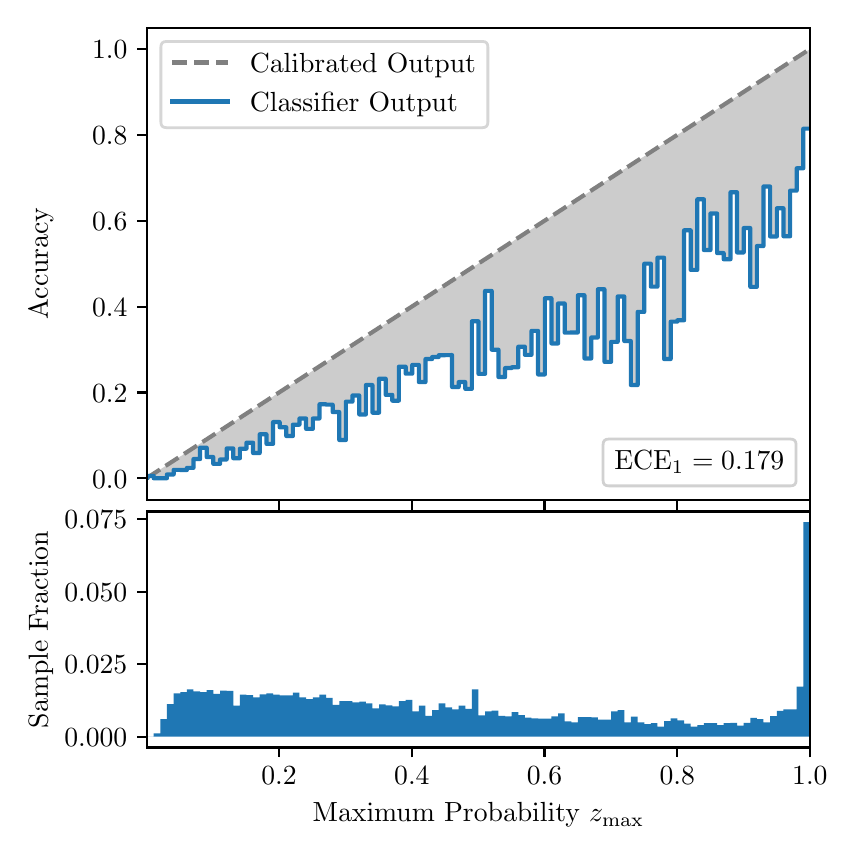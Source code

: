 \begingroup%
\makeatletter%
\begin{pgfpicture}%
\pgfpathrectangle{\pgfpointorigin}{\pgfqpoint{4.0in}{4.0in}}%
\pgfusepath{use as bounding box, clip}%
\begin{pgfscope}%
\pgfsetbuttcap%
\pgfsetmiterjoin%
\definecolor{currentfill}{rgb}{1.0,1.0,1.0}%
\pgfsetfillcolor{currentfill}%
\pgfsetlinewidth{0.0pt}%
\definecolor{currentstroke}{rgb}{1.0,1.0,1.0}%
\pgfsetstrokecolor{currentstroke}%
\pgfsetdash{}{0pt}%
\pgfpathmoveto{\pgfqpoint{0.0in}{0.0in}}%
\pgfpathlineto{\pgfqpoint{4.0in}{0.0in}}%
\pgfpathlineto{\pgfqpoint{4.0in}{4.0in}}%
\pgfpathlineto{\pgfqpoint{0.0in}{4.0in}}%
\pgfpathclose%
\pgfusepath{fill}%
\end{pgfscope}%
\begin{pgfscope}%
\pgfsetbuttcap%
\pgfsetmiterjoin%
\definecolor{currentfill}{rgb}{1.0,1.0,1.0}%
\pgfsetfillcolor{currentfill}%
\pgfsetlinewidth{0.0pt}%
\definecolor{currentstroke}{rgb}{0.0,0.0,0.0}%
\pgfsetstrokecolor{currentstroke}%
\pgfsetstrokeopacity{0.0}%
\pgfsetdash{}{0pt}%
\pgfpathmoveto{\pgfqpoint{0.597in}{1.639in}}%
\pgfpathlineto{\pgfqpoint{3.911in}{1.639in}}%
\pgfpathlineto{\pgfqpoint{3.911in}{4.0in}}%
\pgfpathlineto{\pgfqpoint{0.597in}{4.0in}}%
\pgfpathclose%
\pgfusepath{fill}%
\end{pgfscope}%
\begin{pgfscope}%
\pgfpathrectangle{\pgfqpoint{0.597in}{1.639in}}{\pgfqpoint{3.314in}{2.361in}}%
\pgfusepath{clip}%
\pgfsetbuttcap%
\pgfsetroundjoin%
\definecolor{currentfill}{rgb}{0.0,0.0,0.0}%
\pgfsetfillcolor{currentfill}%
\pgfsetfillopacity{0.2}%
\pgfsetlinewidth{0.0pt}%
\definecolor{currentstroke}{rgb}{0.0,0.0,0.0}%
\pgfsetstrokecolor{currentstroke}%
\pgfsetdash{}{0pt}%
\pgfpathmoveto{\pgfqpoint{0.6in}{1.759in}}%
\pgfpathlineto{\pgfqpoint{0.6in}{1.751in}}%
\pgfpathlineto{\pgfqpoint{0.604in}{1.753in}}%
\pgfpathlineto{\pgfqpoint{0.607in}{1.755in}}%
\pgfpathlineto{\pgfqpoint{0.61in}{1.757in}}%
\pgfpathlineto{\pgfqpoint{0.614in}{1.759in}}%
\pgfpathlineto{\pgfqpoint{0.617in}{1.762in}}%
\pgfpathlineto{\pgfqpoint{0.62in}{1.764in}}%
\pgfpathlineto{\pgfqpoint{0.624in}{1.766in}}%
\pgfpathlineto{\pgfqpoint{0.627in}{1.768in}}%
\pgfpathlineto{\pgfqpoint{0.63in}{1.77in}}%
\pgfpathlineto{\pgfqpoint{0.634in}{1.772in}}%
\pgfpathlineto{\pgfqpoint{0.637in}{1.774in}}%
\pgfpathlineto{\pgfqpoint{0.64in}{1.777in}}%
\pgfpathlineto{\pgfqpoint{0.643in}{1.779in}}%
\pgfpathlineto{\pgfqpoint{0.647in}{1.781in}}%
\pgfpathlineto{\pgfqpoint{0.65in}{1.783in}}%
\pgfpathlineto{\pgfqpoint{0.653in}{1.785in}}%
\pgfpathlineto{\pgfqpoint{0.657in}{1.787in}}%
\pgfpathlineto{\pgfqpoint{0.66in}{1.789in}}%
\pgfpathlineto{\pgfqpoint{0.663in}{1.792in}}%
\pgfpathlineto{\pgfqpoint{0.667in}{1.794in}}%
\pgfpathlineto{\pgfqpoint{0.67in}{1.796in}}%
\pgfpathlineto{\pgfqpoint{0.673in}{1.798in}}%
\pgfpathlineto{\pgfqpoint{0.677in}{1.8in}}%
\pgfpathlineto{\pgfqpoint{0.68in}{1.802in}}%
\pgfpathlineto{\pgfqpoint{0.683in}{1.804in}}%
\pgfpathlineto{\pgfqpoint{0.687in}{1.807in}}%
\pgfpathlineto{\pgfqpoint{0.69in}{1.809in}}%
\pgfpathlineto{\pgfqpoint{0.693in}{1.811in}}%
\pgfpathlineto{\pgfqpoint{0.697in}{1.813in}}%
\pgfpathlineto{\pgfqpoint{0.7in}{1.815in}}%
\pgfpathlineto{\pgfqpoint{0.703in}{1.817in}}%
\pgfpathlineto{\pgfqpoint{0.707in}{1.82in}}%
\pgfpathlineto{\pgfqpoint{0.71in}{1.822in}}%
\pgfpathlineto{\pgfqpoint{0.713in}{1.824in}}%
\pgfpathlineto{\pgfqpoint{0.716in}{1.826in}}%
\pgfpathlineto{\pgfqpoint{0.72in}{1.828in}}%
\pgfpathlineto{\pgfqpoint{0.723in}{1.83in}}%
\pgfpathlineto{\pgfqpoint{0.726in}{1.832in}}%
\pgfpathlineto{\pgfqpoint{0.73in}{1.835in}}%
\pgfpathlineto{\pgfqpoint{0.733in}{1.837in}}%
\pgfpathlineto{\pgfqpoint{0.736in}{1.839in}}%
\pgfpathlineto{\pgfqpoint{0.74in}{1.841in}}%
\pgfpathlineto{\pgfqpoint{0.743in}{1.843in}}%
\pgfpathlineto{\pgfqpoint{0.746in}{1.845in}}%
\pgfpathlineto{\pgfqpoint{0.75in}{1.847in}}%
\pgfpathlineto{\pgfqpoint{0.753in}{1.85in}}%
\pgfpathlineto{\pgfqpoint{0.756in}{1.852in}}%
\pgfpathlineto{\pgfqpoint{0.76in}{1.854in}}%
\pgfpathlineto{\pgfqpoint{0.763in}{1.856in}}%
\pgfpathlineto{\pgfqpoint{0.766in}{1.858in}}%
\pgfpathlineto{\pgfqpoint{0.77in}{1.86in}}%
\pgfpathlineto{\pgfqpoint{0.773in}{1.862in}}%
\pgfpathlineto{\pgfqpoint{0.776in}{1.865in}}%
\pgfpathlineto{\pgfqpoint{0.78in}{1.867in}}%
\pgfpathlineto{\pgfqpoint{0.783in}{1.869in}}%
\pgfpathlineto{\pgfqpoint{0.786in}{1.871in}}%
\pgfpathlineto{\pgfqpoint{0.789in}{1.873in}}%
\pgfpathlineto{\pgfqpoint{0.793in}{1.875in}}%
\pgfpathlineto{\pgfqpoint{0.796in}{1.877in}}%
\pgfpathlineto{\pgfqpoint{0.799in}{1.88in}}%
\pgfpathlineto{\pgfqpoint{0.803in}{1.882in}}%
\pgfpathlineto{\pgfqpoint{0.806in}{1.884in}}%
\pgfpathlineto{\pgfqpoint{0.809in}{1.886in}}%
\pgfpathlineto{\pgfqpoint{0.813in}{1.888in}}%
\pgfpathlineto{\pgfqpoint{0.816in}{1.89in}}%
\pgfpathlineto{\pgfqpoint{0.819in}{1.892in}}%
\pgfpathlineto{\pgfqpoint{0.823in}{1.895in}}%
\pgfpathlineto{\pgfqpoint{0.826in}{1.897in}}%
\pgfpathlineto{\pgfqpoint{0.829in}{1.899in}}%
\pgfpathlineto{\pgfqpoint{0.833in}{1.901in}}%
\pgfpathlineto{\pgfqpoint{0.836in}{1.903in}}%
\pgfpathlineto{\pgfqpoint{0.839in}{1.905in}}%
\pgfpathlineto{\pgfqpoint{0.843in}{1.907in}}%
\pgfpathlineto{\pgfqpoint{0.846in}{1.91in}}%
\pgfpathlineto{\pgfqpoint{0.849in}{1.912in}}%
\pgfpathlineto{\pgfqpoint{0.853in}{1.914in}}%
\pgfpathlineto{\pgfqpoint{0.856in}{1.916in}}%
\pgfpathlineto{\pgfqpoint{0.859in}{1.918in}}%
\pgfpathlineto{\pgfqpoint{0.862in}{1.92in}}%
\pgfpathlineto{\pgfqpoint{0.866in}{1.923in}}%
\pgfpathlineto{\pgfqpoint{0.869in}{1.925in}}%
\pgfpathlineto{\pgfqpoint{0.872in}{1.927in}}%
\pgfpathlineto{\pgfqpoint{0.876in}{1.929in}}%
\pgfpathlineto{\pgfqpoint{0.879in}{1.931in}}%
\pgfpathlineto{\pgfqpoint{0.882in}{1.933in}}%
\pgfpathlineto{\pgfqpoint{0.886in}{1.935in}}%
\pgfpathlineto{\pgfqpoint{0.889in}{1.938in}}%
\pgfpathlineto{\pgfqpoint{0.892in}{1.94in}}%
\pgfpathlineto{\pgfqpoint{0.896in}{1.942in}}%
\pgfpathlineto{\pgfqpoint{0.899in}{1.944in}}%
\pgfpathlineto{\pgfqpoint{0.902in}{1.946in}}%
\pgfpathlineto{\pgfqpoint{0.906in}{1.948in}}%
\pgfpathlineto{\pgfqpoint{0.909in}{1.95in}}%
\pgfpathlineto{\pgfqpoint{0.912in}{1.953in}}%
\pgfpathlineto{\pgfqpoint{0.916in}{1.955in}}%
\pgfpathlineto{\pgfqpoint{0.919in}{1.957in}}%
\pgfpathlineto{\pgfqpoint{0.922in}{1.959in}}%
\pgfpathlineto{\pgfqpoint{0.925in}{1.961in}}%
\pgfpathlineto{\pgfqpoint{0.929in}{1.963in}}%
\pgfpathlineto{\pgfqpoint{0.932in}{1.965in}}%
\pgfpathlineto{\pgfqpoint{0.935in}{1.968in}}%
\pgfpathlineto{\pgfqpoint{0.939in}{1.97in}}%
\pgfpathlineto{\pgfqpoint{0.942in}{1.972in}}%
\pgfpathlineto{\pgfqpoint{0.945in}{1.974in}}%
\pgfpathlineto{\pgfqpoint{0.949in}{1.976in}}%
\pgfpathlineto{\pgfqpoint{0.952in}{1.978in}}%
\pgfpathlineto{\pgfqpoint{0.955in}{1.98in}}%
\pgfpathlineto{\pgfqpoint{0.959in}{1.983in}}%
\pgfpathlineto{\pgfqpoint{0.962in}{1.985in}}%
\pgfpathlineto{\pgfqpoint{0.965in}{1.987in}}%
\pgfpathlineto{\pgfqpoint{0.969in}{1.989in}}%
\pgfpathlineto{\pgfqpoint{0.972in}{1.991in}}%
\pgfpathlineto{\pgfqpoint{0.975in}{1.993in}}%
\pgfpathlineto{\pgfqpoint{0.979in}{1.995in}}%
\pgfpathlineto{\pgfqpoint{0.982in}{1.998in}}%
\pgfpathlineto{\pgfqpoint{0.985in}{2.0in}}%
\pgfpathlineto{\pgfqpoint{0.989in}{2.002in}}%
\pgfpathlineto{\pgfqpoint{0.992in}{2.004in}}%
\pgfpathlineto{\pgfqpoint{0.995in}{2.006in}}%
\pgfpathlineto{\pgfqpoint{0.998in}{2.008in}}%
\pgfpathlineto{\pgfqpoint{1.002in}{2.011in}}%
\pgfpathlineto{\pgfqpoint{1.005in}{2.013in}}%
\pgfpathlineto{\pgfqpoint{1.008in}{2.015in}}%
\pgfpathlineto{\pgfqpoint{1.012in}{2.017in}}%
\pgfpathlineto{\pgfqpoint{1.015in}{2.019in}}%
\pgfpathlineto{\pgfqpoint{1.018in}{2.021in}}%
\pgfpathlineto{\pgfqpoint{1.022in}{2.023in}}%
\pgfpathlineto{\pgfqpoint{1.025in}{2.026in}}%
\pgfpathlineto{\pgfqpoint{1.028in}{2.028in}}%
\pgfpathlineto{\pgfqpoint{1.032in}{2.03in}}%
\pgfpathlineto{\pgfqpoint{1.035in}{2.032in}}%
\pgfpathlineto{\pgfqpoint{1.038in}{2.034in}}%
\pgfpathlineto{\pgfqpoint{1.042in}{2.036in}}%
\pgfpathlineto{\pgfqpoint{1.045in}{2.038in}}%
\pgfpathlineto{\pgfqpoint{1.048in}{2.041in}}%
\pgfpathlineto{\pgfqpoint{1.052in}{2.043in}}%
\pgfpathlineto{\pgfqpoint{1.055in}{2.045in}}%
\pgfpathlineto{\pgfqpoint{1.058in}{2.047in}}%
\pgfpathlineto{\pgfqpoint{1.062in}{2.049in}}%
\pgfpathlineto{\pgfqpoint{1.065in}{2.051in}}%
\pgfpathlineto{\pgfqpoint{1.068in}{2.053in}}%
\pgfpathlineto{\pgfqpoint{1.071in}{2.056in}}%
\pgfpathlineto{\pgfqpoint{1.075in}{2.058in}}%
\pgfpathlineto{\pgfqpoint{1.078in}{2.06in}}%
\pgfpathlineto{\pgfqpoint{1.081in}{2.062in}}%
\pgfpathlineto{\pgfqpoint{1.085in}{2.064in}}%
\pgfpathlineto{\pgfqpoint{1.088in}{2.066in}}%
\pgfpathlineto{\pgfqpoint{1.091in}{2.068in}}%
\pgfpathlineto{\pgfqpoint{1.095in}{2.071in}}%
\pgfpathlineto{\pgfqpoint{1.098in}{2.073in}}%
\pgfpathlineto{\pgfqpoint{1.101in}{2.075in}}%
\pgfpathlineto{\pgfqpoint{1.105in}{2.077in}}%
\pgfpathlineto{\pgfqpoint{1.108in}{2.079in}}%
\pgfpathlineto{\pgfqpoint{1.111in}{2.081in}}%
\pgfpathlineto{\pgfqpoint{1.115in}{2.083in}}%
\pgfpathlineto{\pgfqpoint{1.118in}{2.086in}}%
\pgfpathlineto{\pgfqpoint{1.121in}{2.088in}}%
\pgfpathlineto{\pgfqpoint{1.125in}{2.09in}}%
\pgfpathlineto{\pgfqpoint{1.128in}{2.092in}}%
\pgfpathlineto{\pgfqpoint{1.131in}{2.094in}}%
\pgfpathlineto{\pgfqpoint{1.134in}{2.096in}}%
\pgfpathlineto{\pgfqpoint{1.138in}{2.099in}}%
\pgfpathlineto{\pgfqpoint{1.141in}{2.101in}}%
\pgfpathlineto{\pgfqpoint{1.144in}{2.103in}}%
\pgfpathlineto{\pgfqpoint{1.148in}{2.105in}}%
\pgfpathlineto{\pgfqpoint{1.151in}{2.107in}}%
\pgfpathlineto{\pgfqpoint{1.154in}{2.109in}}%
\pgfpathlineto{\pgfqpoint{1.158in}{2.111in}}%
\pgfpathlineto{\pgfqpoint{1.161in}{2.114in}}%
\pgfpathlineto{\pgfqpoint{1.164in}{2.116in}}%
\pgfpathlineto{\pgfqpoint{1.168in}{2.118in}}%
\pgfpathlineto{\pgfqpoint{1.171in}{2.12in}}%
\pgfpathlineto{\pgfqpoint{1.174in}{2.122in}}%
\pgfpathlineto{\pgfqpoint{1.178in}{2.124in}}%
\pgfpathlineto{\pgfqpoint{1.181in}{2.126in}}%
\pgfpathlineto{\pgfqpoint{1.184in}{2.129in}}%
\pgfpathlineto{\pgfqpoint{1.188in}{2.131in}}%
\pgfpathlineto{\pgfqpoint{1.191in}{2.133in}}%
\pgfpathlineto{\pgfqpoint{1.194in}{2.135in}}%
\pgfpathlineto{\pgfqpoint{1.198in}{2.137in}}%
\pgfpathlineto{\pgfqpoint{1.201in}{2.139in}}%
\pgfpathlineto{\pgfqpoint{1.204in}{2.141in}}%
\pgfpathlineto{\pgfqpoint{1.207in}{2.144in}}%
\pgfpathlineto{\pgfqpoint{1.211in}{2.146in}}%
\pgfpathlineto{\pgfqpoint{1.214in}{2.148in}}%
\pgfpathlineto{\pgfqpoint{1.217in}{2.15in}}%
\pgfpathlineto{\pgfqpoint{1.221in}{2.152in}}%
\pgfpathlineto{\pgfqpoint{1.224in}{2.154in}}%
\pgfpathlineto{\pgfqpoint{1.227in}{2.156in}}%
\pgfpathlineto{\pgfqpoint{1.231in}{2.159in}}%
\pgfpathlineto{\pgfqpoint{1.234in}{2.161in}}%
\pgfpathlineto{\pgfqpoint{1.237in}{2.163in}}%
\pgfpathlineto{\pgfqpoint{1.241in}{2.165in}}%
\pgfpathlineto{\pgfqpoint{1.244in}{2.167in}}%
\pgfpathlineto{\pgfqpoint{1.247in}{2.169in}}%
\pgfpathlineto{\pgfqpoint{1.251in}{2.171in}}%
\pgfpathlineto{\pgfqpoint{1.254in}{2.174in}}%
\pgfpathlineto{\pgfqpoint{1.257in}{2.176in}}%
\pgfpathlineto{\pgfqpoint{1.261in}{2.178in}}%
\pgfpathlineto{\pgfqpoint{1.264in}{2.18in}}%
\pgfpathlineto{\pgfqpoint{1.267in}{2.182in}}%
\pgfpathlineto{\pgfqpoint{1.271in}{2.184in}}%
\pgfpathlineto{\pgfqpoint{1.274in}{2.186in}}%
\pgfpathlineto{\pgfqpoint{1.277in}{2.189in}}%
\pgfpathlineto{\pgfqpoint{1.28in}{2.191in}}%
\pgfpathlineto{\pgfqpoint{1.284in}{2.193in}}%
\pgfpathlineto{\pgfqpoint{1.287in}{2.195in}}%
\pgfpathlineto{\pgfqpoint{1.29in}{2.197in}}%
\pgfpathlineto{\pgfqpoint{1.294in}{2.199in}}%
\pgfpathlineto{\pgfqpoint{1.297in}{2.202in}}%
\pgfpathlineto{\pgfqpoint{1.3in}{2.204in}}%
\pgfpathlineto{\pgfqpoint{1.304in}{2.206in}}%
\pgfpathlineto{\pgfqpoint{1.307in}{2.208in}}%
\pgfpathlineto{\pgfqpoint{1.31in}{2.21in}}%
\pgfpathlineto{\pgfqpoint{1.314in}{2.212in}}%
\pgfpathlineto{\pgfqpoint{1.317in}{2.214in}}%
\pgfpathlineto{\pgfqpoint{1.32in}{2.217in}}%
\pgfpathlineto{\pgfqpoint{1.324in}{2.219in}}%
\pgfpathlineto{\pgfqpoint{1.327in}{2.221in}}%
\pgfpathlineto{\pgfqpoint{1.33in}{2.223in}}%
\pgfpathlineto{\pgfqpoint{1.334in}{2.225in}}%
\pgfpathlineto{\pgfqpoint{1.337in}{2.227in}}%
\pgfpathlineto{\pgfqpoint{1.34in}{2.229in}}%
\pgfpathlineto{\pgfqpoint{1.343in}{2.232in}}%
\pgfpathlineto{\pgfqpoint{1.347in}{2.234in}}%
\pgfpathlineto{\pgfqpoint{1.35in}{2.236in}}%
\pgfpathlineto{\pgfqpoint{1.353in}{2.238in}}%
\pgfpathlineto{\pgfqpoint{1.357in}{2.24in}}%
\pgfpathlineto{\pgfqpoint{1.36in}{2.242in}}%
\pgfpathlineto{\pgfqpoint{1.363in}{2.244in}}%
\pgfpathlineto{\pgfqpoint{1.367in}{2.247in}}%
\pgfpathlineto{\pgfqpoint{1.37in}{2.249in}}%
\pgfpathlineto{\pgfqpoint{1.373in}{2.251in}}%
\pgfpathlineto{\pgfqpoint{1.377in}{2.253in}}%
\pgfpathlineto{\pgfqpoint{1.38in}{2.255in}}%
\pgfpathlineto{\pgfqpoint{1.383in}{2.257in}}%
\pgfpathlineto{\pgfqpoint{1.387in}{2.259in}}%
\pgfpathlineto{\pgfqpoint{1.39in}{2.262in}}%
\pgfpathlineto{\pgfqpoint{1.393in}{2.264in}}%
\pgfpathlineto{\pgfqpoint{1.397in}{2.266in}}%
\pgfpathlineto{\pgfqpoint{1.4in}{2.268in}}%
\pgfpathlineto{\pgfqpoint{1.403in}{2.27in}}%
\pgfpathlineto{\pgfqpoint{1.407in}{2.272in}}%
\pgfpathlineto{\pgfqpoint{1.41in}{2.274in}}%
\pgfpathlineto{\pgfqpoint{1.413in}{2.277in}}%
\pgfpathlineto{\pgfqpoint{1.416in}{2.279in}}%
\pgfpathlineto{\pgfqpoint{1.42in}{2.281in}}%
\pgfpathlineto{\pgfqpoint{1.423in}{2.283in}}%
\pgfpathlineto{\pgfqpoint{1.426in}{2.285in}}%
\pgfpathlineto{\pgfqpoint{1.43in}{2.287in}}%
\pgfpathlineto{\pgfqpoint{1.433in}{2.29in}}%
\pgfpathlineto{\pgfqpoint{1.436in}{2.292in}}%
\pgfpathlineto{\pgfqpoint{1.44in}{2.294in}}%
\pgfpathlineto{\pgfqpoint{1.443in}{2.296in}}%
\pgfpathlineto{\pgfqpoint{1.446in}{2.298in}}%
\pgfpathlineto{\pgfqpoint{1.45in}{2.3in}}%
\pgfpathlineto{\pgfqpoint{1.453in}{2.302in}}%
\pgfpathlineto{\pgfqpoint{1.456in}{2.305in}}%
\pgfpathlineto{\pgfqpoint{1.46in}{2.307in}}%
\pgfpathlineto{\pgfqpoint{1.463in}{2.309in}}%
\pgfpathlineto{\pgfqpoint{1.466in}{2.311in}}%
\pgfpathlineto{\pgfqpoint{1.47in}{2.313in}}%
\pgfpathlineto{\pgfqpoint{1.473in}{2.315in}}%
\pgfpathlineto{\pgfqpoint{1.476in}{2.317in}}%
\pgfpathlineto{\pgfqpoint{1.48in}{2.32in}}%
\pgfpathlineto{\pgfqpoint{1.483in}{2.322in}}%
\pgfpathlineto{\pgfqpoint{1.486in}{2.324in}}%
\pgfpathlineto{\pgfqpoint{1.489in}{2.326in}}%
\pgfpathlineto{\pgfqpoint{1.493in}{2.328in}}%
\pgfpathlineto{\pgfqpoint{1.496in}{2.33in}}%
\pgfpathlineto{\pgfqpoint{1.499in}{2.332in}}%
\pgfpathlineto{\pgfqpoint{1.503in}{2.335in}}%
\pgfpathlineto{\pgfqpoint{1.506in}{2.337in}}%
\pgfpathlineto{\pgfqpoint{1.509in}{2.339in}}%
\pgfpathlineto{\pgfqpoint{1.513in}{2.341in}}%
\pgfpathlineto{\pgfqpoint{1.516in}{2.343in}}%
\pgfpathlineto{\pgfqpoint{1.519in}{2.345in}}%
\pgfpathlineto{\pgfqpoint{1.523in}{2.347in}}%
\pgfpathlineto{\pgfqpoint{1.526in}{2.35in}}%
\pgfpathlineto{\pgfqpoint{1.529in}{2.352in}}%
\pgfpathlineto{\pgfqpoint{1.533in}{2.354in}}%
\pgfpathlineto{\pgfqpoint{1.536in}{2.356in}}%
\pgfpathlineto{\pgfqpoint{1.539in}{2.358in}}%
\pgfpathlineto{\pgfqpoint{1.543in}{2.36in}}%
\pgfpathlineto{\pgfqpoint{1.546in}{2.362in}}%
\pgfpathlineto{\pgfqpoint{1.549in}{2.365in}}%
\pgfpathlineto{\pgfqpoint{1.553in}{2.367in}}%
\pgfpathlineto{\pgfqpoint{1.556in}{2.369in}}%
\pgfpathlineto{\pgfqpoint{1.559in}{2.371in}}%
\pgfpathlineto{\pgfqpoint{1.562in}{2.373in}}%
\pgfpathlineto{\pgfqpoint{1.566in}{2.375in}}%
\pgfpathlineto{\pgfqpoint{1.569in}{2.378in}}%
\pgfpathlineto{\pgfqpoint{1.572in}{2.38in}}%
\pgfpathlineto{\pgfqpoint{1.576in}{2.382in}}%
\pgfpathlineto{\pgfqpoint{1.579in}{2.384in}}%
\pgfpathlineto{\pgfqpoint{1.582in}{2.386in}}%
\pgfpathlineto{\pgfqpoint{1.586in}{2.388in}}%
\pgfpathlineto{\pgfqpoint{1.589in}{2.39in}}%
\pgfpathlineto{\pgfqpoint{1.592in}{2.393in}}%
\pgfpathlineto{\pgfqpoint{1.596in}{2.395in}}%
\pgfpathlineto{\pgfqpoint{1.599in}{2.397in}}%
\pgfpathlineto{\pgfqpoint{1.602in}{2.399in}}%
\pgfpathlineto{\pgfqpoint{1.606in}{2.401in}}%
\pgfpathlineto{\pgfqpoint{1.609in}{2.403in}}%
\pgfpathlineto{\pgfqpoint{1.612in}{2.405in}}%
\pgfpathlineto{\pgfqpoint{1.616in}{2.408in}}%
\pgfpathlineto{\pgfqpoint{1.619in}{2.41in}}%
\pgfpathlineto{\pgfqpoint{1.622in}{2.412in}}%
\pgfpathlineto{\pgfqpoint{1.625in}{2.414in}}%
\pgfpathlineto{\pgfqpoint{1.629in}{2.416in}}%
\pgfpathlineto{\pgfqpoint{1.632in}{2.418in}}%
\pgfpathlineto{\pgfqpoint{1.635in}{2.42in}}%
\pgfpathlineto{\pgfqpoint{1.639in}{2.423in}}%
\pgfpathlineto{\pgfqpoint{1.642in}{2.425in}}%
\pgfpathlineto{\pgfqpoint{1.645in}{2.427in}}%
\pgfpathlineto{\pgfqpoint{1.649in}{2.429in}}%
\pgfpathlineto{\pgfqpoint{1.652in}{2.431in}}%
\pgfpathlineto{\pgfqpoint{1.655in}{2.433in}}%
\pgfpathlineto{\pgfqpoint{1.659in}{2.435in}}%
\pgfpathlineto{\pgfqpoint{1.662in}{2.438in}}%
\pgfpathlineto{\pgfqpoint{1.665in}{2.44in}}%
\pgfpathlineto{\pgfqpoint{1.669in}{2.442in}}%
\pgfpathlineto{\pgfqpoint{1.672in}{2.444in}}%
\pgfpathlineto{\pgfqpoint{1.675in}{2.446in}}%
\pgfpathlineto{\pgfqpoint{1.679in}{2.448in}}%
\pgfpathlineto{\pgfqpoint{1.682in}{2.45in}}%
\pgfpathlineto{\pgfqpoint{1.685in}{2.453in}}%
\pgfpathlineto{\pgfqpoint{1.689in}{2.455in}}%
\pgfpathlineto{\pgfqpoint{1.692in}{2.457in}}%
\pgfpathlineto{\pgfqpoint{1.695in}{2.459in}}%
\pgfpathlineto{\pgfqpoint{1.698in}{2.461in}}%
\pgfpathlineto{\pgfqpoint{1.702in}{2.463in}}%
\pgfpathlineto{\pgfqpoint{1.705in}{2.465in}}%
\pgfpathlineto{\pgfqpoint{1.708in}{2.468in}}%
\pgfpathlineto{\pgfqpoint{1.712in}{2.47in}}%
\pgfpathlineto{\pgfqpoint{1.715in}{2.472in}}%
\pgfpathlineto{\pgfqpoint{1.718in}{2.474in}}%
\pgfpathlineto{\pgfqpoint{1.722in}{2.476in}}%
\pgfpathlineto{\pgfqpoint{1.725in}{2.478in}}%
\pgfpathlineto{\pgfqpoint{1.728in}{2.481in}}%
\pgfpathlineto{\pgfqpoint{1.732in}{2.483in}}%
\pgfpathlineto{\pgfqpoint{1.735in}{2.485in}}%
\pgfpathlineto{\pgfqpoint{1.738in}{2.487in}}%
\pgfpathlineto{\pgfqpoint{1.742in}{2.489in}}%
\pgfpathlineto{\pgfqpoint{1.745in}{2.491in}}%
\pgfpathlineto{\pgfqpoint{1.748in}{2.493in}}%
\pgfpathlineto{\pgfqpoint{1.752in}{2.496in}}%
\pgfpathlineto{\pgfqpoint{1.755in}{2.498in}}%
\pgfpathlineto{\pgfqpoint{1.758in}{2.5in}}%
\pgfpathlineto{\pgfqpoint{1.762in}{2.502in}}%
\pgfpathlineto{\pgfqpoint{1.765in}{2.504in}}%
\pgfpathlineto{\pgfqpoint{1.768in}{2.506in}}%
\pgfpathlineto{\pgfqpoint{1.771in}{2.508in}}%
\pgfpathlineto{\pgfqpoint{1.775in}{2.511in}}%
\pgfpathlineto{\pgfqpoint{1.778in}{2.513in}}%
\pgfpathlineto{\pgfqpoint{1.781in}{2.515in}}%
\pgfpathlineto{\pgfqpoint{1.785in}{2.517in}}%
\pgfpathlineto{\pgfqpoint{1.788in}{2.519in}}%
\pgfpathlineto{\pgfqpoint{1.791in}{2.521in}}%
\pgfpathlineto{\pgfqpoint{1.795in}{2.523in}}%
\pgfpathlineto{\pgfqpoint{1.798in}{2.526in}}%
\pgfpathlineto{\pgfqpoint{1.801in}{2.528in}}%
\pgfpathlineto{\pgfqpoint{1.805in}{2.53in}}%
\pgfpathlineto{\pgfqpoint{1.808in}{2.532in}}%
\pgfpathlineto{\pgfqpoint{1.811in}{2.534in}}%
\pgfpathlineto{\pgfqpoint{1.815in}{2.536in}}%
\pgfpathlineto{\pgfqpoint{1.818in}{2.538in}}%
\pgfpathlineto{\pgfqpoint{1.821in}{2.541in}}%
\pgfpathlineto{\pgfqpoint{1.825in}{2.543in}}%
\pgfpathlineto{\pgfqpoint{1.828in}{2.545in}}%
\pgfpathlineto{\pgfqpoint{1.831in}{2.547in}}%
\pgfpathlineto{\pgfqpoint{1.834in}{2.549in}}%
\pgfpathlineto{\pgfqpoint{1.838in}{2.551in}}%
\pgfpathlineto{\pgfqpoint{1.841in}{2.553in}}%
\pgfpathlineto{\pgfqpoint{1.844in}{2.556in}}%
\pgfpathlineto{\pgfqpoint{1.848in}{2.558in}}%
\pgfpathlineto{\pgfqpoint{1.851in}{2.56in}}%
\pgfpathlineto{\pgfqpoint{1.854in}{2.562in}}%
\pgfpathlineto{\pgfqpoint{1.858in}{2.564in}}%
\pgfpathlineto{\pgfqpoint{1.861in}{2.566in}}%
\pgfpathlineto{\pgfqpoint{1.864in}{2.569in}}%
\pgfpathlineto{\pgfqpoint{1.868in}{2.571in}}%
\pgfpathlineto{\pgfqpoint{1.871in}{2.573in}}%
\pgfpathlineto{\pgfqpoint{1.874in}{2.575in}}%
\pgfpathlineto{\pgfqpoint{1.878in}{2.577in}}%
\pgfpathlineto{\pgfqpoint{1.881in}{2.579in}}%
\pgfpathlineto{\pgfqpoint{1.884in}{2.581in}}%
\pgfpathlineto{\pgfqpoint{1.888in}{2.584in}}%
\pgfpathlineto{\pgfqpoint{1.891in}{2.586in}}%
\pgfpathlineto{\pgfqpoint{1.894in}{2.588in}}%
\pgfpathlineto{\pgfqpoint{1.898in}{2.59in}}%
\pgfpathlineto{\pgfqpoint{1.901in}{2.592in}}%
\pgfpathlineto{\pgfqpoint{1.904in}{2.594in}}%
\pgfpathlineto{\pgfqpoint{1.907in}{2.596in}}%
\pgfpathlineto{\pgfqpoint{1.911in}{2.599in}}%
\pgfpathlineto{\pgfqpoint{1.914in}{2.601in}}%
\pgfpathlineto{\pgfqpoint{1.917in}{2.603in}}%
\pgfpathlineto{\pgfqpoint{1.921in}{2.605in}}%
\pgfpathlineto{\pgfqpoint{1.924in}{2.607in}}%
\pgfpathlineto{\pgfqpoint{1.927in}{2.609in}}%
\pgfpathlineto{\pgfqpoint{1.931in}{2.611in}}%
\pgfpathlineto{\pgfqpoint{1.934in}{2.614in}}%
\pgfpathlineto{\pgfqpoint{1.937in}{2.616in}}%
\pgfpathlineto{\pgfqpoint{1.941in}{2.618in}}%
\pgfpathlineto{\pgfqpoint{1.944in}{2.62in}}%
\pgfpathlineto{\pgfqpoint{1.947in}{2.622in}}%
\pgfpathlineto{\pgfqpoint{1.951in}{2.624in}}%
\pgfpathlineto{\pgfqpoint{1.954in}{2.626in}}%
\pgfpathlineto{\pgfqpoint{1.957in}{2.629in}}%
\pgfpathlineto{\pgfqpoint{1.961in}{2.631in}}%
\pgfpathlineto{\pgfqpoint{1.964in}{2.633in}}%
\pgfpathlineto{\pgfqpoint{1.967in}{2.635in}}%
\pgfpathlineto{\pgfqpoint{1.971in}{2.637in}}%
\pgfpathlineto{\pgfqpoint{1.974in}{2.639in}}%
\pgfpathlineto{\pgfqpoint{1.977in}{2.641in}}%
\pgfpathlineto{\pgfqpoint{1.98in}{2.644in}}%
\pgfpathlineto{\pgfqpoint{1.984in}{2.646in}}%
\pgfpathlineto{\pgfqpoint{1.987in}{2.648in}}%
\pgfpathlineto{\pgfqpoint{1.99in}{2.65in}}%
\pgfpathlineto{\pgfqpoint{1.994in}{2.652in}}%
\pgfpathlineto{\pgfqpoint{1.997in}{2.654in}}%
\pgfpathlineto{\pgfqpoint{2.0in}{2.657in}}%
\pgfpathlineto{\pgfqpoint{2.004in}{2.659in}}%
\pgfpathlineto{\pgfqpoint{2.007in}{2.661in}}%
\pgfpathlineto{\pgfqpoint{2.01in}{2.663in}}%
\pgfpathlineto{\pgfqpoint{2.014in}{2.665in}}%
\pgfpathlineto{\pgfqpoint{2.017in}{2.667in}}%
\pgfpathlineto{\pgfqpoint{2.02in}{2.669in}}%
\pgfpathlineto{\pgfqpoint{2.024in}{2.672in}}%
\pgfpathlineto{\pgfqpoint{2.027in}{2.674in}}%
\pgfpathlineto{\pgfqpoint{2.03in}{2.676in}}%
\pgfpathlineto{\pgfqpoint{2.034in}{2.678in}}%
\pgfpathlineto{\pgfqpoint{2.037in}{2.68in}}%
\pgfpathlineto{\pgfqpoint{2.04in}{2.682in}}%
\pgfpathlineto{\pgfqpoint{2.043in}{2.684in}}%
\pgfpathlineto{\pgfqpoint{2.047in}{2.687in}}%
\pgfpathlineto{\pgfqpoint{2.05in}{2.689in}}%
\pgfpathlineto{\pgfqpoint{2.053in}{2.691in}}%
\pgfpathlineto{\pgfqpoint{2.057in}{2.693in}}%
\pgfpathlineto{\pgfqpoint{2.06in}{2.695in}}%
\pgfpathlineto{\pgfqpoint{2.063in}{2.697in}}%
\pgfpathlineto{\pgfqpoint{2.067in}{2.699in}}%
\pgfpathlineto{\pgfqpoint{2.07in}{2.702in}}%
\pgfpathlineto{\pgfqpoint{2.073in}{2.704in}}%
\pgfpathlineto{\pgfqpoint{2.077in}{2.706in}}%
\pgfpathlineto{\pgfqpoint{2.08in}{2.708in}}%
\pgfpathlineto{\pgfqpoint{2.083in}{2.71in}}%
\pgfpathlineto{\pgfqpoint{2.087in}{2.712in}}%
\pgfpathlineto{\pgfqpoint{2.09in}{2.714in}}%
\pgfpathlineto{\pgfqpoint{2.093in}{2.717in}}%
\pgfpathlineto{\pgfqpoint{2.097in}{2.719in}}%
\pgfpathlineto{\pgfqpoint{2.1in}{2.721in}}%
\pgfpathlineto{\pgfqpoint{2.103in}{2.723in}}%
\pgfpathlineto{\pgfqpoint{2.107in}{2.725in}}%
\pgfpathlineto{\pgfqpoint{2.11in}{2.727in}}%
\pgfpathlineto{\pgfqpoint{2.113in}{2.729in}}%
\pgfpathlineto{\pgfqpoint{2.116in}{2.732in}}%
\pgfpathlineto{\pgfqpoint{2.12in}{2.734in}}%
\pgfpathlineto{\pgfqpoint{2.123in}{2.736in}}%
\pgfpathlineto{\pgfqpoint{2.126in}{2.738in}}%
\pgfpathlineto{\pgfqpoint{2.13in}{2.74in}}%
\pgfpathlineto{\pgfqpoint{2.133in}{2.742in}}%
\pgfpathlineto{\pgfqpoint{2.136in}{2.744in}}%
\pgfpathlineto{\pgfqpoint{2.14in}{2.747in}}%
\pgfpathlineto{\pgfqpoint{2.143in}{2.749in}}%
\pgfpathlineto{\pgfqpoint{2.146in}{2.751in}}%
\pgfpathlineto{\pgfqpoint{2.15in}{2.753in}}%
\pgfpathlineto{\pgfqpoint{2.153in}{2.755in}}%
\pgfpathlineto{\pgfqpoint{2.156in}{2.757in}}%
\pgfpathlineto{\pgfqpoint{2.16in}{2.76in}}%
\pgfpathlineto{\pgfqpoint{2.163in}{2.762in}}%
\pgfpathlineto{\pgfqpoint{2.166in}{2.764in}}%
\pgfpathlineto{\pgfqpoint{2.17in}{2.766in}}%
\pgfpathlineto{\pgfqpoint{2.173in}{2.768in}}%
\pgfpathlineto{\pgfqpoint{2.176in}{2.77in}}%
\pgfpathlineto{\pgfqpoint{2.18in}{2.772in}}%
\pgfpathlineto{\pgfqpoint{2.183in}{2.775in}}%
\pgfpathlineto{\pgfqpoint{2.186in}{2.777in}}%
\pgfpathlineto{\pgfqpoint{2.189in}{2.779in}}%
\pgfpathlineto{\pgfqpoint{2.193in}{2.781in}}%
\pgfpathlineto{\pgfqpoint{2.196in}{2.783in}}%
\pgfpathlineto{\pgfqpoint{2.199in}{2.785in}}%
\pgfpathlineto{\pgfqpoint{2.203in}{2.787in}}%
\pgfpathlineto{\pgfqpoint{2.206in}{2.79in}}%
\pgfpathlineto{\pgfqpoint{2.209in}{2.792in}}%
\pgfpathlineto{\pgfqpoint{2.213in}{2.794in}}%
\pgfpathlineto{\pgfqpoint{2.216in}{2.796in}}%
\pgfpathlineto{\pgfqpoint{2.219in}{2.798in}}%
\pgfpathlineto{\pgfqpoint{2.223in}{2.8in}}%
\pgfpathlineto{\pgfqpoint{2.226in}{2.802in}}%
\pgfpathlineto{\pgfqpoint{2.229in}{2.805in}}%
\pgfpathlineto{\pgfqpoint{2.233in}{2.807in}}%
\pgfpathlineto{\pgfqpoint{2.236in}{2.809in}}%
\pgfpathlineto{\pgfqpoint{2.239in}{2.811in}}%
\pgfpathlineto{\pgfqpoint{2.243in}{2.813in}}%
\pgfpathlineto{\pgfqpoint{2.246in}{2.815in}}%
\pgfpathlineto{\pgfqpoint{2.249in}{2.817in}}%
\pgfpathlineto{\pgfqpoint{2.252in}{2.82in}}%
\pgfpathlineto{\pgfqpoint{2.256in}{2.822in}}%
\pgfpathlineto{\pgfqpoint{2.259in}{2.824in}}%
\pgfpathlineto{\pgfqpoint{2.262in}{2.826in}}%
\pgfpathlineto{\pgfqpoint{2.266in}{2.828in}}%
\pgfpathlineto{\pgfqpoint{2.269in}{2.83in}}%
\pgfpathlineto{\pgfqpoint{2.272in}{2.832in}}%
\pgfpathlineto{\pgfqpoint{2.276in}{2.835in}}%
\pgfpathlineto{\pgfqpoint{2.279in}{2.837in}}%
\pgfpathlineto{\pgfqpoint{2.282in}{2.839in}}%
\pgfpathlineto{\pgfqpoint{2.286in}{2.841in}}%
\pgfpathlineto{\pgfqpoint{2.289in}{2.843in}}%
\pgfpathlineto{\pgfqpoint{2.292in}{2.845in}}%
\pgfpathlineto{\pgfqpoint{2.296in}{2.848in}}%
\pgfpathlineto{\pgfqpoint{2.299in}{2.85in}}%
\pgfpathlineto{\pgfqpoint{2.302in}{2.852in}}%
\pgfpathlineto{\pgfqpoint{2.306in}{2.854in}}%
\pgfpathlineto{\pgfqpoint{2.309in}{2.856in}}%
\pgfpathlineto{\pgfqpoint{2.312in}{2.858in}}%
\pgfpathlineto{\pgfqpoint{2.316in}{2.86in}}%
\pgfpathlineto{\pgfqpoint{2.319in}{2.863in}}%
\pgfpathlineto{\pgfqpoint{2.322in}{2.865in}}%
\pgfpathlineto{\pgfqpoint{2.325in}{2.867in}}%
\pgfpathlineto{\pgfqpoint{2.329in}{2.869in}}%
\pgfpathlineto{\pgfqpoint{2.332in}{2.871in}}%
\pgfpathlineto{\pgfqpoint{2.335in}{2.873in}}%
\pgfpathlineto{\pgfqpoint{2.339in}{2.875in}}%
\pgfpathlineto{\pgfqpoint{2.342in}{2.878in}}%
\pgfpathlineto{\pgfqpoint{2.345in}{2.88in}}%
\pgfpathlineto{\pgfqpoint{2.349in}{2.882in}}%
\pgfpathlineto{\pgfqpoint{2.352in}{2.884in}}%
\pgfpathlineto{\pgfqpoint{2.355in}{2.886in}}%
\pgfpathlineto{\pgfqpoint{2.359in}{2.888in}}%
\pgfpathlineto{\pgfqpoint{2.362in}{2.89in}}%
\pgfpathlineto{\pgfqpoint{2.365in}{2.893in}}%
\pgfpathlineto{\pgfqpoint{2.369in}{2.895in}}%
\pgfpathlineto{\pgfqpoint{2.372in}{2.897in}}%
\pgfpathlineto{\pgfqpoint{2.375in}{2.899in}}%
\pgfpathlineto{\pgfqpoint{2.379in}{2.901in}}%
\pgfpathlineto{\pgfqpoint{2.382in}{2.903in}}%
\pgfpathlineto{\pgfqpoint{2.385in}{2.905in}}%
\pgfpathlineto{\pgfqpoint{2.389in}{2.908in}}%
\pgfpathlineto{\pgfqpoint{2.392in}{2.91in}}%
\pgfpathlineto{\pgfqpoint{2.395in}{2.912in}}%
\pgfpathlineto{\pgfqpoint{2.398in}{2.914in}}%
\pgfpathlineto{\pgfqpoint{2.402in}{2.916in}}%
\pgfpathlineto{\pgfqpoint{2.405in}{2.918in}}%
\pgfpathlineto{\pgfqpoint{2.408in}{2.92in}}%
\pgfpathlineto{\pgfqpoint{2.412in}{2.923in}}%
\pgfpathlineto{\pgfqpoint{2.415in}{2.925in}}%
\pgfpathlineto{\pgfqpoint{2.418in}{2.927in}}%
\pgfpathlineto{\pgfqpoint{2.422in}{2.929in}}%
\pgfpathlineto{\pgfqpoint{2.425in}{2.931in}}%
\pgfpathlineto{\pgfqpoint{2.428in}{2.933in}}%
\pgfpathlineto{\pgfqpoint{2.432in}{2.936in}}%
\pgfpathlineto{\pgfqpoint{2.435in}{2.938in}}%
\pgfpathlineto{\pgfqpoint{2.438in}{2.94in}}%
\pgfpathlineto{\pgfqpoint{2.442in}{2.942in}}%
\pgfpathlineto{\pgfqpoint{2.445in}{2.944in}}%
\pgfpathlineto{\pgfqpoint{2.448in}{2.946in}}%
\pgfpathlineto{\pgfqpoint{2.452in}{2.948in}}%
\pgfpathlineto{\pgfqpoint{2.455in}{2.951in}}%
\pgfpathlineto{\pgfqpoint{2.458in}{2.953in}}%
\pgfpathlineto{\pgfqpoint{2.462in}{2.955in}}%
\pgfpathlineto{\pgfqpoint{2.465in}{2.957in}}%
\pgfpathlineto{\pgfqpoint{2.468in}{2.959in}}%
\pgfpathlineto{\pgfqpoint{2.471in}{2.961in}}%
\pgfpathlineto{\pgfqpoint{2.475in}{2.963in}}%
\pgfpathlineto{\pgfqpoint{2.478in}{2.966in}}%
\pgfpathlineto{\pgfqpoint{2.481in}{2.968in}}%
\pgfpathlineto{\pgfqpoint{2.485in}{2.97in}}%
\pgfpathlineto{\pgfqpoint{2.488in}{2.972in}}%
\pgfpathlineto{\pgfqpoint{2.491in}{2.974in}}%
\pgfpathlineto{\pgfqpoint{2.495in}{2.976in}}%
\pgfpathlineto{\pgfqpoint{2.498in}{2.978in}}%
\pgfpathlineto{\pgfqpoint{2.501in}{2.981in}}%
\pgfpathlineto{\pgfqpoint{2.505in}{2.983in}}%
\pgfpathlineto{\pgfqpoint{2.508in}{2.985in}}%
\pgfpathlineto{\pgfqpoint{2.511in}{2.987in}}%
\pgfpathlineto{\pgfqpoint{2.515in}{2.989in}}%
\pgfpathlineto{\pgfqpoint{2.518in}{2.991in}}%
\pgfpathlineto{\pgfqpoint{2.521in}{2.993in}}%
\pgfpathlineto{\pgfqpoint{2.525in}{2.996in}}%
\pgfpathlineto{\pgfqpoint{2.528in}{2.998in}}%
\pgfpathlineto{\pgfqpoint{2.531in}{3.0in}}%
\pgfpathlineto{\pgfqpoint{2.534in}{3.002in}}%
\pgfpathlineto{\pgfqpoint{2.538in}{3.004in}}%
\pgfpathlineto{\pgfqpoint{2.541in}{3.006in}}%
\pgfpathlineto{\pgfqpoint{2.544in}{3.008in}}%
\pgfpathlineto{\pgfqpoint{2.548in}{3.011in}}%
\pgfpathlineto{\pgfqpoint{2.551in}{3.013in}}%
\pgfpathlineto{\pgfqpoint{2.554in}{3.015in}}%
\pgfpathlineto{\pgfqpoint{2.558in}{3.017in}}%
\pgfpathlineto{\pgfqpoint{2.561in}{3.019in}}%
\pgfpathlineto{\pgfqpoint{2.564in}{3.021in}}%
\pgfpathlineto{\pgfqpoint{2.568in}{3.023in}}%
\pgfpathlineto{\pgfqpoint{2.571in}{3.026in}}%
\pgfpathlineto{\pgfqpoint{2.574in}{3.028in}}%
\pgfpathlineto{\pgfqpoint{2.578in}{3.03in}}%
\pgfpathlineto{\pgfqpoint{2.581in}{3.032in}}%
\pgfpathlineto{\pgfqpoint{2.584in}{3.034in}}%
\pgfpathlineto{\pgfqpoint{2.588in}{3.036in}}%
\pgfpathlineto{\pgfqpoint{2.591in}{3.039in}}%
\pgfpathlineto{\pgfqpoint{2.594in}{3.041in}}%
\pgfpathlineto{\pgfqpoint{2.598in}{3.043in}}%
\pgfpathlineto{\pgfqpoint{2.601in}{3.045in}}%
\pgfpathlineto{\pgfqpoint{2.604in}{3.047in}}%
\pgfpathlineto{\pgfqpoint{2.607in}{3.049in}}%
\pgfpathlineto{\pgfqpoint{2.611in}{3.051in}}%
\pgfpathlineto{\pgfqpoint{2.614in}{3.054in}}%
\pgfpathlineto{\pgfqpoint{2.617in}{3.056in}}%
\pgfpathlineto{\pgfqpoint{2.621in}{3.058in}}%
\pgfpathlineto{\pgfqpoint{2.624in}{3.06in}}%
\pgfpathlineto{\pgfqpoint{2.627in}{3.062in}}%
\pgfpathlineto{\pgfqpoint{2.631in}{3.064in}}%
\pgfpathlineto{\pgfqpoint{2.634in}{3.066in}}%
\pgfpathlineto{\pgfqpoint{2.637in}{3.069in}}%
\pgfpathlineto{\pgfqpoint{2.641in}{3.071in}}%
\pgfpathlineto{\pgfqpoint{2.644in}{3.073in}}%
\pgfpathlineto{\pgfqpoint{2.647in}{3.075in}}%
\pgfpathlineto{\pgfqpoint{2.651in}{3.077in}}%
\pgfpathlineto{\pgfqpoint{2.654in}{3.079in}}%
\pgfpathlineto{\pgfqpoint{2.657in}{3.081in}}%
\pgfpathlineto{\pgfqpoint{2.661in}{3.084in}}%
\pgfpathlineto{\pgfqpoint{2.664in}{3.086in}}%
\pgfpathlineto{\pgfqpoint{2.667in}{3.088in}}%
\pgfpathlineto{\pgfqpoint{2.671in}{3.09in}}%
\pgfpathlineto{\pgfqpoint{2.674in}{3.092in}}%
\pgfpathlineto{\pgfqpoint{2.677in}{3.094in}}%
\pgfpathlineto{\pgfqpoint{2.68in}{3.096in}}%
\pgfpathlineto{\pgfqpoint{2.684in}{3.099in}}%
\pgfpathlineto{\pgfqpoint{2.687in}{3.101in}}%
\pgfpathlineto{\pgfqpoint{2.69in}{3.103in}}%
\pgfpathlineto{\pgfqpoint{2.694in}{3.105in}}%
\pgfpathlineto{\pgfqpoint{2.697in}{3.107in}}%
\pgfpathlineto{\pgfqpoint{2.7in}{3.109in}}%
\pgfpathlineto{\pgfqpoint{2.704in}{3.111in}}%
\pgfpathlineto{\pgfqpoint{2.707in}{3.114in}}%
\pgfpathlineto{\pgfqpoint{2.71in}{3.116in}}%
\pgfpathlineto{\pgfqpoint{2.714in}{3.118in}}%
\pgfpathlineto{\pgfqpoint{2.717in}{3.12in}}%
\pgfpathlineto{\pgfqpoint{2.72in}{3.122in}}%
\pgfpathlineto{\pgfqpoint{2.724in}{3.124in}}%
\pgfpathlineto{\pgfqpoint{2.727in}{3.127in}}%
\pgfpathlineto{\pgfqpoint{2.73in}{3.129in}}%
\pgfpathlineto{\pgfqpoint{2.734in}{3.131in}}%
\pgfpathlineto{\pgfqpoint{2.737in}{3.133in}}%
\pgfpathlineto{\pgfqpoint{2.74in}{3.135in}}%
\pgfpathlineto{\pgfqpoint{2.743in}{3.137in}}%
\pgfpathlineto{\pgfqpoint{2.747in}{3.139in}}%
\pgfpathlineto{\pgfqpoint{2.75in}{3.142in}}%
\pgfpathlineto{\pgfqpoint{2.753in}{3.144in}}%
\pgfpathlineto{\pgfqpoint{2.757in}{3.146in}}%
\pgfpathlineto{\pgfqpoint{2.76in}{3.148in}}%
\pgfpathlineto{\pgfqpoint{2.763in}{3.15in}}%
\pgfpathlineto{\pgfqpoint{2.767in}{3.152in}}%
\pgfpathlineto{\pgfqpoint{2.77in}{3.154in}}%
\pgfpathlineto{\pgfqpoint{2.773in}{3.157in}}%
\pgfpathlineto{\pgfqpoint{2.777in}{3.159in}}%
\pgfpathlineto{\pgfqpoint{2.78in}{3.161in}}%
\pgfpathlineto{\pgfqpoint{2.783in}{3.163in}}%
\pgfpathlineto{\pgfqpoint{2.787in}{3.165in}}%
\pgfpathlineto{\pgfqpoint{2.79in}{3.167in}}%
\pgfpathlineto{\pgfqpoint{2.793in}{3.169in}}%
\pgfpathlineto{\pgfqpoint{2.797in}{3.172in}}%
\pgfpathlineto{\pgfqpoint{2.8in}{3.174in}}%
\pgfpathlineto{\pgfqpoint{2.803in}{3.176in}}%
\pgfpathlineto{\pgfqpoint{2.807in}{3.178in}}%
\pgfpathlineto{\pgfqpoint{2.81in}{3.18in}}%
\pgfpathlineto{\pgfqpoint{2.813in}{3.182in}}%
\pgfpathlineto{\pgfqpoint{2.816in}{3.184in}}%
\pgfpathlineto{\pgfqpoint{2.82in}{3.187in}}%
\pgfpathlineto{\pgfqpoint{2.823in}{3.189in}}%
\pgfpathlineto{\pgfqpoint{2.826in}{3.191in}}%
\pgfpathlineto{\pgfqpoint{2.83in}{3.193in}}%
\pgfpathlineto{\pgfqpoint{2.833in}{3.195in}}%
\pgfpathlineto{\pgfqpoint{2.836in}{3.197in}}%
\pgfpathlineto{\pgfqpoint{2.84in}{3.199in}}%
\pgfpathlineto{\pgfqpoint{2.843in}{3.202in}}%
\pgfpathlineto{\pgfqpoint{2.846in}{3.204in}}%
\pgfpathlineto{\pgfqpoint{2.85in}{3.206in}}%
\pgfpathlineto{\pgfqpoint{2.853in}{3.208in}}%
\pgfpathlineto{\pgfqpoint{2.856in}{3.21in}}%
\pgfpathlineto{\pgfqpoint{2.86in}{3.212in}}%
\pgfpathlineto{\pgfqpoint{2.863in}{3.215in}}%
\pgfpathlineto{\pgfqpoint{2.866in}{3.217in}}%
\pgfpathlineto{\pgfqpoint{2.87in}{3.219in}}%
\pgfpathlineto{\pgfqpoint{2.873in}{3.221in}}%
\pgfpathlineto{\pgfqpoint{2.876in}{3.223in}}%
\pgfpathlineto{\pgfqpoint{2.88in}{3.225in}}%
\pgfpathlineto{\pgfqpoint{2.883in}{3.227in}}%
\pgfpathlineto{\pgfqpoint{2.886in}{3.23in}}%
\pgfpathlineto{\pgfqpoint{2.889in}{3.232in}}%
\pgfpathlineto{\pgfqpoint{2.893in}{3.234in}}%
\pgfpathlineto{\pgfqpoint{2.896in}{3.236in}}%
\pgfpathlineto{\pgfqpoint{2.899in}{3.238in}}%
\pgfpathlineto{\pgfqpoint{2.903in}{3.24in}}%
\pgfpathlineto{\pgfqpoint{2.906in}{3.242in}}%
\pgfpathlineto{\pgfqpoint{2.909in}{3.245in}}%
\pgfpathlineto{\pgfqpoint{2.913in}{3.247in}}%
\pgfpathlineto{\pgfqpoint{2.916in}{3.249in}}%
\pgfpathlineto{\pgfqpoint{2.919in}{3.251in}}%
\pgfpathlineto{\pgfqpoint{2.923in}{3.253in}}%
\pgfpathlineto{\pgfqpoint{2.926in}{3.255in}}%
\pgfpathlineto{\pgfqpoint{2.929in}{3.257in}}%
\pgfpathlineto{\pgfqpoint{2.933in}{3.26in}}%
\pgfpathlineto{\pgfqpoint{2.936in}{3.262in}}%
\pgfpathlineto{\pgfqpoint{2.939in}{3.264in}}%
\pgfpathlineto{\pgfqpoint{2.943in}{3.266in}}%
\pgfpathlineto{\pgfqpoint{2.946in}{3.268in}}%
\pgfpathlineto{\pgfqpoint{2.949in}{3.27in}}%
\pgfpathlineto{\pgfqpoint{2.952in}{3.272in}}%
\pgfpathlineto{\pgfqpoint{2.956in}{3.275in}}%
\pgfpathlineto{\pgfqpoint{2.959in}{3.277in}}%
\pgfpathlineto{\pgfqpoint{2.962in}{3.279in}}%
\pgfpathlineto{\pgfqpoint{2.966in}{3.281in}}%
\pgfpathlineto{\pgfqpoint{2.969in}{3.283in}}%
\pgfpathlineto{\pgfqpoint{2.972in}{3.285in}}%
\pgfpathlineto{\pgfqpoint{2.976in}{3.287in}}%
\pgfpathlineto{\pgfqpoint{2.979in}{3.29in}}%
\pgfpathlineto{\pgfqpoint{2.982in}{3.292in}}%
\pgfpathlineto{\pgfqpoint{2.986in}{3.294in}}%
\pgfpathlineto{\pgfqpoint{2.989in}{3.296in}}%
\pgfpathlineto{\pgfqpoint{2.992in}{3.298in}}%
\pgfpathlineto{\pgfqpoint{2.996in}{3.3in}}%
\pgfpathlineto{\pgfqpoint{2.999in}{3.302in}}%
\pgfpathlineto{\pgfqpoint{3.002in}{3.305in}}%
\pgfpathlineto{\pgfqpoint{3.006in}{3.307in}}%
\pgfpathlineto{\pgfqpoint{3.009in}{3.309in}}%
\pgfpathlineto{\pgfqpoint{3.012in}{3.311in}}%
\pgfpathlineto{\pgfqpoint{3.016in}{3.313in}}%
\pgfpathlineto{\pgfqpoint{3.019in}{3.315in}}%
\pgfpathlineto{\pgfqpoint{3.022in}{3.318in}}%
\pgfpathlineto{\pgfqpoint{3.025in}{3.32in}}%
\pgfpathlineto{\pgfqpoint{3.029in}{3.322in}}%
\pgfpathlineto{\pgfqpoint{3.032in}{3.324in}}%
\pgfpathlineto{\pgfqpoint{3.035in}{3.326in}}%
\pgfpathlineto{\pgfqpoint{3.039in}{3.328in}}%
\pgfpathlineto{\pgfqpoint{3.042in}{3.33in}}%
\pgfpathlineto{\pgfqpoint{3.045in}{3.333in}}%
\pgfpathlineto{\pgfqpoint{3.049in}{3.335in}}%
\pgfpathlineto{\pgfqpoint{3.052in}{3.337in}}%
\pgfpathlineto{\pgfqpoint{3.055in}{3.339in}}%
\pgfpathlineto{\pgfqpoint{3.059in}{3.341in}}%
\pgfpathlineto{\pgfqpoint{3.062in}{3.343in}}%
\pgfpathlineto{\pgfqpoint{3.065in}{3.345in}}%
\pgfpathlineto{\pgfqpoint{3.069in}{3.348in}}%
\pgfpathlineto{\pgfqpoint{3.072in}{3.35in}}%
\pgfpathlineto{\pgfqpoint{3.075in}{3.352in}}%
\pgfpathlineto{\pgfqpoint{3.079in}{3.354in}}%
\pgfpathlineto{\pgfqpoint{3.082in}{3.356in}}%
\pgfpathlineto{\pgfqpoint{3.085in}{3.358in}}%
\pgfpathlineto{\pgfqpoint{3.089in}{3.36in}}%
\pgfpathlineto{\pgfqpoint{3.092in}{3.363in}}%
\pgfpathlineto{\pgfqpoint{3.095in}{3.365in}}%
\pgfpathlineto{\pgfqpoint{3.098in}{3.367in}}%
\pgfpathlineto{\pgfqpoint{3.102in}{3.369in}}%
\pgfpathlineto{\pgfqpoint{3.105in}{3.371in}}%
\pgfpathlineto{\pgfqpoint{3.108in}{3.373in}}%
\pgfpathlineto{\pgfqpoint{3.112in}{3.375in}}%
\pgfpathlineto{\pgfqpoint{3.115in}{3.378in}}%
\pgfpathlineto{\pgfqpoint{3.118in}{3.38in}}%
\pgfpathlineto{\pgfqpoint{3.122in}{3.382in}}%
\pgfpathlineto{\pgfqpoint{3.125in}{3.384in}}%
\pgfpathlineto{\pgfqpoint{3.128in}{3.386in}}%
\pgfpathlineto{\pgfqpoint{3.132in}{3.388in}}%
\pgfpathlineto{\pgfqpoint{3.135in}{3.39in}}%
\pgfpathlineto{\pgfqpoint{3.138in}{3.393in}}%
\pgfpathlineto{\pgfqpoint{3.142in}{3.395in}}%
\pgfpathlineto{\pgfqpoint{3.145in}{3.397in}}%
\pgfpathlineto{\pgfqpoint{3.148in}{3.399in}}%
\pgfpathlineto{\pgfqpoint{3.152in}{3.401in}}%
\pgfpathlineto{\pgfqpoint{3.155in}{3.403in}}%
\pgfpathlineto{\pgfqpoint{3.158in}{3.406in}}%
\pgfpathlineto{\pgfqpoint{3.162in}{3.408in}}%
\pgfpathlineto{\pgfqpoint{3.165in}{3.41in}}%
\pgfpathlineto{\pgfqpoint{3.168in}{3.412in}}%
\pgfpathlineto{\pgfqpoint{3.171in}{3.414in}}%
\pgfpathlineto{\pgfqpoint{3.175in}{3.416in}}%
\pgfpathlineto{\pgfqpoint{3.178in}{3.418in}}%
\pgfpathlineto{\pgfqpoint{3.181in}{3.421in}}%
\pgfpathlineto{\pgfqpoint{3.185in}{3.423in}}%
\pgfpathlineto{\pgfqpoint{3.188in}{3.425in}}%
\pgfpathlineto{\pgfqpoint{3.191in}{3.427in}}%
\pgfpathlineto{\pgfqpoint{3.195in}{3.429in}}%
\pgfpathlineto{\pgfqpoint{3.198in}{3.431in}}%
\pgfpathlineto{\pgfqpoint{3.201in}{3.433in}}%
\pgfpathlineto{\pgfqpoint{3.205in}{3.436in}}%
\pgfpathlineto{\pgfqpoint{3.208in}{3.438in}}%
\pgfpathlineto{\pgfqpoint{3.211in}{3.44in}}%
\pgfpathlineto{\pgfqpoint{3.215in}{3.442in}}%
\pgfpathlineto{\pgfqpoint{3.218in}{3.444in}}%
\pgfpathlineto{\pgfqpoint{3.221in}{3.446in}}%
\pgfpathlineto{\pgfqpoint{3.225in}{3.448in}}%
\pgfpathlineto{\pgfqpoint{3.228in}{3.451in}}%
\pgfpathlineto{\pgfqpoint{3.231in}{3.453in}}%
\pgfpathlineto{\pgfqpoint{3.234in}{3.455in}}%
\pgfpathlineto{\pgfqpoint{3.238in}{3.457in}}%
\pgfpathlineto{\pgfqpoint{3.241in}{3.459in}}%
\pgfpathlineto{\pgfqpoint{3.244in}{3.461in}}%
\pgfpathlineto{\pgfqpoint{3.248in}{3.463in}}%
\pgfpathlineto{\pgfqpoint{3.251in}{3.466in}}%
\pgfpathlineto{\pgfqpoint{3.254in}{3.468in}}%
\pgfpathlineto{\pgfqpoint{3.258in}{3.47in}}%
\pgfpathlineto{\pgfqpoint{3.261in}{3.472in}}%
\pgfpathlineto{\pgfqpoint{3.264in}{3.474in}}%
\pgfpathlineto{\pgfqpoint{3.268in}{3.476in}}%
\pgfpathlineto{\pgfqpoint{3.271in}{3.478in}}%
\pgfpathlineto{\pgfqpoint{3.274in}{3.481in}}%
\pgfpathlineto{\pgfqpoint{3.278in}{3.483in}}%
\pgfpathlineto{\pgfqpoint{3.281in}{3.485in}}%
\pgfpathlineto{\pgfqpoint{3.284in}{3.487in}}%
\pgfpathlineto{\pgfqpoint{3.288in}{3.489in}}%
\pgfpathlineto{\pgfqpoint{3.291in}{3.491in}}%
\pgfpathlineto{\pgfqpoint{3.294in}{3.494in}}%
\pgfpathlineto{\pgfqpoint{3.298in}{3.496in}}%
\pgfpathlineto{\pgfqpoint{3.301in}{3.498in}}%
\pgfpathlineto{\pgfqpoint{3.304in}{3.5in}}%
\pgfpathlineto{\pgfqpoint{3.307in}{3.502in}}%
\pgfpathlineto{\pgfqpoint{3.311in}{3.504in}}%
\pgfpathlineto{\pgfqpoint{3.314in}{3.506in}}%
\pgfpathlineto{\pgfqpoint{3.317in}{3.509in}}%
\pgfpathlineto{\pgfqpoint{3.321in}{3.511in}}%
\pgfpathlineto{\pgfqpoint{3.324in}{3.513in}}%
\pgfpathlineto{\pgfqpoint{3.327in}{3.515in}}%
\pgfpathlineto{\pgfqpoint{3.331in}{3.517in}}%
\pgfpathlineto{\pgfqpoint{3.334in}{3.519in}}%
\pgfpathlineto{\pgfqpoint{3.337in}{3.521in}}%
\pgfpathlineto{\pgfqpoint{3.341in}{3.524in}}%
\pgfpathlineto{\pgfqpoint{3.344in}{3.526in}}%
\pgfpathlineto{\pgfqpoint{3.347in}{3.528in}}%
\pgfpathlineto{\pgfqpoint{3.351in}{3.53in}}%
\pgfpathlineto{\pgfqpoint{3.354in}{3.532in}}%
\pgfpathlineto{\pgfqpoint{3.357in}{3.534in}}%
\pgfpathlineto{\pgfqpoint{3.361in}{3.536in}}%
\pgfpathlineto{\pgfqpoint{3.364in}{3.539in}}%
\pgfpathlineto{\pgfqpoint{3.367in}{3.541in}}%
\pgfpathlineto{\pgfqpoint{3.371in}{3.543in}}%
\pgfpathlineto{\pgfqpoint{3.374in}{3.545in}}%
\pgfpathlineto{\pgfqpoint{3.377in}{3.547in}}%
\pgfpathlineto{\pgfqpoint{3.38in}{3.549in}}%
\pgfpathlineto{\pgfqpoint{3.384in}{3.551in}}%
\pgfpathlineto{\pgfqpoint{3.387in}{3.554in}}%
\pgfpathlineto{\pgfqpoint{3.39in}{3.556in}}%
\pgfpathlineto{\pgfqpoint{3.394in}{3.558in}}%
\pgfpathlineto{\pgfqpoint{3.397in}{3.56in}}%
\pgfpathlineto{\pgfqpoint{3.4in}{3.562in}}%
\pgfpathlineto{\pgfqpoint{3.404in}{3.564in}}%
\pgfpathlineto{\pgfqpoint{3.407in}{3.566in}}%
\pgfpathlineto{\pgfqpoint{3.41in}{3.569in}}%
\pgfpathlineto{\pgfqpoint{3.414in}{3.571in}}%
\pgfpathlineto{\pgfqpoint{3.417in}{3.573in}}%
\pgfpathlineto{\pgfqpoint{3.42in}{3.575in}}%
\pgfpathlineto{\pgfqpoint{3.424in}{3.577in}}%
\pgfpathlineto{\pgfqpoint{3.427in}{3.579in}}%
\pgfpathlineto{\pgfqpoint{3.43in}{3.581in}}%
\pgfpathlineto{\pgfqpoint{3.434in}{3.584in}}%
\pgfpathlineto{\pgfqpoint{3.437in}{3.586in}}%
\pgfpathlineto{\pgfqpoint{3.44in}{3.588in}}%
\pgfpathlineto{\pgfqpoint{3.443in}{3.59in}}%
\pgfpathlineto{\pgfqpoint{3.447in}{3.592in}}%
\pgfpathlineto{\pgfqpoint{3.45in}{3.594in}}%
\pgfpathlineto{\pgfqpoint{3.453in}{3.597in}}%
\pgfpathlineto{\pgfqpoint{3.457in}{3.599in}}%
\pgfpathlineto{\pgfqpoint{3.46in}{3.601in}}%
\pgfpathlineto{\pgfqpoint{3.463in}{3.603in}}%
\pgfpathlineto{\pgfqpoint{3.467in}{3.605in}}%
\pgfpathlineto{\pgfqpoint{3.47in}{3.607in}}%
\pgfpathlineto{\pgfqpoint{3.473in}{3.609in}}%
\pgfpathlineto{\pgfqpoint{3.477in}{3.612in}}%
\pgfpathlineto{\pgfqpoint{3.48in}{3.614in}}%
\pgfpathlineto{\pgfqpoint{3.483in}{3.616in}}%
\pgfpathlineto{\pgfqpoint{3.487in}{3.618in}}%
\pgfpathlineto{\pgfqpoint{3.49in}{3.62in}}%
\pgfpathlineto{\pgfqpoint{3.493in}{3.622in}}%
\pgfpathlineto{\pgfqpoint{3.497in}{3.624in}}%
\pgfpathlineto{\pgfqpoint{3.5in}{3.627in}}%
\pgfpathlineto{\pgfqpoint{3.503in}{3.629in}}%
\pgfpathlineto{\pgfqpoint{3.507in}{3.631in}}%
\pgfpathlineto{\pgfqpoint{3.51in}{3.633in}}%
\pgfpathlineto{\pgfqpoint{3.513in}{3.635in}}%
\pgfpathlineto{\pgfqpoint{3.516in}{3.637in}}%
\pgfpathlineto{\pgfqpoint{3.52in}{3.639in}}%
\pgfpathlineto{\pgfqpoint{3.523in}{3.642in}}%
\pgfpathlineto{\pgfqpoint{3.526in}{3.644in}}%
\pgfpathlineto{\pgfqpoint{3.53in}{3.646in}}%
\pgfpathlineto{\pgfqpoint{3.533in}{3.648in}}%
\pgfpathlineto{\pgfqpoint{3.536in}{3.65in}}%
\pgfpathlineto{\pgfqpoint{3.54in}{3.652in}}%
\pgfpathlineto{\pgfqpoint{3.543in}{3.654in}}%
\pgfpathlineto{\pgfqpoint{3.546in}{3.657in}}%
\pgfpathlineto{\pgfqpoint{3.55in}{3.659in}}%
\pgfpathlineto{\pgfqpoint{3.553in}{3.661in}}%
\pgfpathlineto{\pgfqpoint{3.556in}{3.663in}}%
\pgfpathlineto{\pgfqpoint{3.56in}{3.665in}}%
\pgfpathlineto{\pgfqpoint{3.563in}{3.667in}}%
\pgfpathlineto{\pgfqpoint{3.566in}{3.669in}}%
\pgfpathlineto{\pgfqpoint{3.57in}{3.672in}}%
\pgfpathlineto{\pgfqpoint{3.573in}{3.674in}}%
\pgfpathlineto{\pgfqpoint{3.576in}{3.676in}}%
\pgfpathlineto{\pgfqpoint{3.58in}{3.678in}}%
\pgfpathlineto{\pgfqpoint{3.583in}{3.68in}}%
\pgfpathlineto{\pgfqpoint{3.586in}{3.682in}}%
\pgfpathlineto{\pgfqpoint{3.589in}{3.685in}}%
\pgfpathlineto{\pgfqpoint{3.593in}{3.687in}}%
\pgfpathlineto{\pgfqpoint{3.596in}{3.689in}}%
\pgfpathlineto{\pgfqpoint{3.599in}{3.691in}}%
\pgfpathlineto{\pgfqpoint{3.603in}{3.693in}}%
\pgfpathlineto{\pgfqpoint{3.606in}{3.695in}}%
\pgfpathlineto{\pgfqpoint{3.609in}{3.697in}}%
\pgfpathlineto{\pgfqpoint{3.613in}{3.7in}}%
\pgfpathlineto{\pgfqpoint{3.616in}{3.702in}}%
\pgfpathlineto{\pgfqpoint{3.619in}{3.704in}}%
\pgfpathlineto{\pgfqpoint{3.623in}{3.706in}}%
\pgfpathlineto{\pgfqpoint{3.626in}{3.708in}}%
\pgfpathlineto{\pgfqpoint{3.629in}{3.71in}}%
\pgfpathlineto{\pgfqpoint{3.633in}{3.712in}}%
\pgfpathlineto{\pgfqpoint{3.636in}{3.715in}}%
\pgfpathlineto{\pgfqpoint{3.639in}{3.717in}}%
\pgfpathlineto{\pgfqpoint{3.643in}{3.719in}}%
\pgfpathlineto{\pgfqpoint{3.646in}{3.721in}}%
\pgfpathlineto{\pgfqpoint{3.649in}{3.723in}}%
\pgfpathlineto{\pgfqpoint{3.652in}{3.725in}}%
\pgfpathlineto{\pgfqpoint{3.656in}{3.727in}}%
\pgfpathlineto{\pgfqpoint{3.659in}{3.73in}}%
\pgfpathlineto{\pgfqpoint{3.662in}{3.732in}}%
\pgfpathlineto{\pgfqpoint{3.666in}{3.734in}}%
\pgfpathlineto{\pgfqpoint{3.669in}{3.736in}}%
\pgfpathlineto{\pgfqpoint{3.672in}{3.738in}}%
\pgfpathlineto{\pgfqpoint{3.676in}{3.74in}}%
\pgfpathlineto{\pgfqpoint{3.679in}{3.742in}}%
\pgfpathlineto{\pgfqpoint{3.682in}{3.745in}}%
\pgfpathlineto{\pgfqpoint{3.686in}{3.747in}}%
\pgfpathlineto{\pgfqpoint{3.689in}{3.749in}}%
\pgfpathlineto{\pgfqpoint{3.692in}{3.751in}}%
\pgfpathlineto{\pgfqpoint{3.696in}{3.753in}}%
\pgfpathlineto{\pgfqpoint{3.699in}{3.755in}}%
\pgfpathlineto{\pgfqpoint{3.702in}{3.757in}}%
\pgfpathlineto{\pgfqpoint{3.706in}{3.76in}}%
\pgfpathlineto{\pgfqpoint{3.709in}{3.762in}}%
\pgfpathlineto{\pgfqpoint{3.712in}{3.764in}}%
\pgfpathlineto{\pgfqpoint{3.716in}{3.766in}}%
\pgfpathlineto{\pgfqpoint{3.719in}{3.768in}}%
\pgfpathlineto{\pgfqpoint{3.722in}{3.77in}}%
\pgfpathlineto{\pgfqpoint{3.725in}{3.773in}}%
\pgfpathlineto{\pgfqpoint{3.729in}{3.775in}}%
\pgfpathlineto{\pgfqpoint{3.732in}{3.777in}}%
\pgfpathlineto{\pgfqpoint{3.735in}{3.779in}}%
\pgfpathlineto{\pgfqpoint{3.739in}{3.781in}}%
\pgfpathlineto{\pgfqpoint{3.742in}{3.783in}}%
\pgfpathlineto{\pgfqpoint{3.745in}{3.785in}}%
\pgfpathlineto{\pgfqpoint{3.749in}{3.788in}}%
\pgfpathlineto{\pgfqpoint{3.752in}{3.79in}}%
\pgfpathlineto{\pgfqpoint{3.755in}{3.792in}}%
\pgfpathlineto{\pgfqpoint{3.759in}{3.794in}}%
\pgfpathlineto{\pgfqpoint{3.762in}{3.796in}}%
\pgfpathlineto{\pgfqpoint{3.765in}{3.798in}}%
\pgfpathlineto{\pgfqpoint{3.769in}{3.8in}}%
\pgfpathlineto{\pgfqpoint{3.772in}{3.803in}}%
\pgfpathlineto{\pgfqpoint{3.775in}{3.805in}}%
\pgfpathlineto{\pgfqpoint{3.779in}{3.807in}}%
\pgfpathlineto{\pgfqpoint{3.782in}{3.809in}}%
\pgfpathlineto{\pgfqpoint{3.785in}{3.811in}}%
\pgfpathlineto{\pgfqpoint{3.789in}{3.813in}}%
\pgfpathlineto{\pgfqpoint{3.792in}{3.815in}}%
\pgfpathlineto{\pgfqpoint{3.795in}{3.818in}}%
\pgfpathlineto{\pgfqpoint{3.798in}{3.82in}}%
\pgfpathlineto{\pgfqpoint{3.802in}{3.822in}}%
\pgfpathlineto{\pgfqpoint{3.805in}{3.824in}}%
\pgfpathlineto{\pgfqpoint{3.808in}{3.826in}}%
\pgfpathlineto{\pgfqpoint{3.812in}{3.828in}}%
\pgfpathlineto{\pgfqpoint{3.815in}{3.83in}}%
\pgfpathlineto{\pgfqpoint{3.818in}{3.833in}}%
\pgfpathlineto{\pgfqpoint{3.822in}{3.835in}}%
\pgfpathlineto{\pgfqpoint{3.825in}{3.837in}}%
\pgfpathlineto{\pgfqpoint{3.828in}{3.839in}}%
\pgfpathlineto{\pgfqpoint{3.832in}{3.841in}}%
\pgfpathlineto{\pgfqpoint{3.835in}{3.843in}}%
\pgfpathlineto{\pgfqpoint{3.838in}{3.845in}}%
\pgfpathlineto{\pgfqpoint{3.842in}{3.848in}}%
\pgfpathlineto{\pgfqpoint{3.845in}{3.85in}}%
\pgfpathlineto{\pgfqpoint{3.848in}{3.852in}}%
\pgfpathlineto{\pgfqpoint{3.852in}{3.854in}}%
\pgfpathlineto{\pgfqpoint{3.855in}{3.856in}}%
\pgfpathlineto{\pgfqpoint{3.858in}{3.858in}}%
\pgfpathlineto{\pgfqpoint{3.862in}{3.861in}}%
\pgfpathlineto{\pgfqpoint{3.865in}{3.863in}}%
\pgfpathlineto{\pgfqpoint{3.868in}{3.865in}}%
\pgfpathlineto{\pgfqpoint{3.871in}{3.867in}}%
\pgfpathlineto{\pgfqpoint{3.875in}{3.869in}}%
\pgfpathlineto{\pgfqpoint{3.878in}{3.871in}}%
\pgfpathlineto{\pgfqpoint{3.881in}{3.873in}}%
\pgfpathlineto{\pgfqpoint{3.885in}{3.876in}}%
\pgfpathlineto{\pgfqpoint{3.888in}{3.878in}}%
\pgfpathlineto{\pgfqpoint{3.891in}{3.88in}}%
\pgfpathlineto{\pgfqpoint{3.895in}{3.882in}}%
\pgfpathlineto{\pgfqpoint{3.898in}{3.884in}}%
\pgfpathlineto{\pgfqpoint{3.901in}{3.886in}}%
\pgfpathlineto{\pgfqpoint{3.905in}{3.888in}}%
\pgfpathlineto{\pgfqpoint{3.908in}{3.891in}}%
\pgfpathlineto{\pgfqpoint{3.908in}{3.495in}}%
\pgfpathlineto{\pgfqpoint{3.908in}{3.495in}}%
\pgfpathlineto{\pgfqpoint{3.905in}{3.495in}}%
\pgfpathlineto{\pgfqpoint{3.901in}{3.495in}}%
\pgfpathlineto{\pgfqpoint{3.898in}{3.495in}}%
\pgfpathlineto{\pgfqpoint{3.895in}{3.495in}}%
\pgfpathlineto{\pgfqpoint{3.891in}{3.495in}}%
\pgfpathlineto{\pgfqpoint{3.888in}{3.495in}}%
\pgfpathlineto{\pgfqpoint{3.885in}{3.495in}}%
\pgfpathlineto{\pgfqpoint{3.881in}{3.495in}}%
\pgfpathlineto{\pgfqpoint{3.878in}{3.297in}}%
\pgfpathlineto{\pgfqpoint{3.875in}{3.297in}}%
\pgfpathlineto{\pgfqpoint{3.871in}{3.297in}}%
\pgfpathlineto{\pgfqpoint{3.868in}{3.297in}}%
\pgfpathlineto{\pgfqpoint{3.865in}{3.297in}}%
\pgfpathlineto{\pgfqpoint{3.862in}{3.297in}}%
\pgfpathlineto{\pgfqpoint{3.858in}{3.297in}}%
\pgfpathlineto{\pgfqpoint{3.855in}{3.297in}}%
\pgfpathlineto{\pgfqpoint{3.852in}{3.297in}}%
\pgfpathlineto{\pgfqpoint{3.848in}{3.297in}}%
\pgfpathlineto{\pgfqpoint{3.845in}{3.185in}}%
\pgfpathlineto{\pgfqpoint{3.842in}{3.185in}}%
\pgfpathlineto{\pgfqpoint{3.838in}{3.185in}}%
\pgfpathlineto{\pgfqpoint{3.835in}{3.185in}}%
\pgfpathlineto{\pgfqpoint{3.832in}{3.185in}}%
\pgfpathlineto{\pgfqpoint{3.828in}{3.185in}}%
\pgfpathlineto{\pgfqpoint{3.825in}{3.185in}}%
\pgfpathlineto{\pgfqpoint{3.822in}{3.185in}}%
\pgfpathlineto{\pgfqpoint{3.818in}{3.185in}}%
\pgfpathlineto{\pgfqpoint{3.815in}{3.185in}}%
\pgfpathlineto{\pgfqpoint{3.812in}{2.957in}}%
\pgfpathlineto{\pgfqpoint{3.808in}{2.957in}}%
\pgfpathlineto{\pgfqpoint{3.805in}{2.957in}}%
\pgfpathlineto{\pgfqpoint{3.802in}{2.957in}}%
\pgfpathlineto{\pgfqpoint{3.798in}{2.957in}}%
\pgfpathlineto{\pgfqpoint{3.795in}{2.957in}}%
\pgfpathlineto{\pgfqpoint{3.792in}{2.957in}}%
\pgfpathlineto{\pgfqpoint{3.789in}{2.957in}}%
\pgfpathlineto{\pgfqpoint{3.785in}{2.957in}}%
\pgfpathlineto{\pgfqpoint{3.782in}{2.957in}}%
\pgfpathlineto{\pgfqpoint{3.779in}{3.097in}}%
\pgfpathlineto{\pgfqpoint{3.775in}{3.097in}}%
\pgfpathlineto{\pgfqpoint{3.772in}{3.097in}}%
\pgfpathlineto{\pgfqpoint{3.769in}{3.097in}}%
\pgfpathlineto{\pgfqpoint{3.765in}{3.097in}}%
\pgfpathlineto{\pgfqpoint{3.762in}{3.097in}}%
\pgfpathlineto{\pgfqpoint{3.759in}{3.097in}}%
\pgfpathlineto{\pgfqpoint{3.755in}{3.097in}}%
\pgfpathlineto{\pgfqpoint{3.752in}{3.097in}}%
\pgfpathlineto{\pgfqpoint{3.749in}{3.097in}}%
\pgfpathlineto{\pgfqpoint{3.745in}{2.956in}}%
\pgfpathlineto{\pgfqpoint{3.742in}{2.956in}}%
\pgfpathlineto{\pgfqpoint{3.739in}{2.956in}}%
\pgfpathlineto{\pgfqpoint{3.735in}{2.956in}}%
\pgfpathlineto{\pgfqpoint{3.732in}{2.956in}}%
\pgfpathlineto{\pgfqpoint{3.729in}{2.956in}}%
\pgfpathlineto{\pgfqpoint{3.725in}{2.956in}}%
\pgfpathlineto{\pgfqpoint{3.722in}{2.956in}}%
\pgfpathlineto{\pgfqpoint{3.719in}{2.956in}}%
\pgfpathlineto{\pgfqpoint{3.716in}{2.956in}}%
\pgfpathlineto{\pgfqpoint{3.712in}{3.206in}}%
\pgfpathlineto{\pgfqpoint{3.709in}{3.206in}}%
\pgfpathlineto{\pgfqpoint{3.706in}{3.206in}}%
\pgfpathlineto{\pgfqpoint{3.702in}{3.206in}}%
\pgfpathlineto{\pgfqpoint{3.699in}{3.206in}}%
\pgfpathlineto{\pgfqpoint{3.696in}{3.206in}}%
\pgfpathlineto{\pgfqpoint{3.692in}{3.206in}}%
\pgfpathlineto{\pgfqpoint{3.689in}{3.206in}}%
\pgfpathlineto{\pgfqpoint{3.686in}{3.206in}}%
\pgfpathlineto{\pgfqpoint{3.682in}{3.206in}}%
\pgfpathlineto{\pgfqpoint{3.679in}{2.908in}}%
\pgfpathlineto{\pgfqpoint{3.676in}{2.908in}}%
\pgfpathlineto{\pgfqpoint{3.672in}{2.908in}}%
\pgfpathlineto{\pgfqpoint{3.669in}{2.908in}}%
\pgfpathlineto{\pgfqpoint{3.666in}{2.908in}}%
\pgfpathlineto{\pgfqpoint{3.662in}{2.908in}}%
\pgfpathlineto{\pgfqpoint{3.659in}{2.908in}}%
\pgfpathlineto{\pgfqpoint{3.656in}{2.908in}}%
\pgfpathlineto{\pgfqpoint{3.652in}{2.908in}}%
\pgfpathlineto{\pgfqpoint{3.649in}{2.908in}}%
\pgfpathlineto{\pgfqpoint{3.646in}{2.704in}}%
\pgfpathlineto{\pgfqpoint{3.643in}{2.704in}}%
\pgfpathlineto{\pgfqpoint{3.639in}{2.704in}}%
\pgfpathlineto{\pgfqpoint{3.636in}{2.704in}}%
\pgfpathlineto{\pgfqpoint{3.633in}{2.704in}}%
\pgfpathlineto{\pgfqpoint{3.629in}{2.704in}}%
\pgfpathlineto{\pgfqpoint{3.626in}{2.704in}}%
\pgfpathlineto{\pgfqpoint{3.623in}{2.704in}}%
\pgfpathlineto{\pgfqpoint{3.619in}{2.704in}}%
\pgfpathlineto{\pgfqpoint{3.616in}{2.704in}}%
\pgfpathlineto{\pgfqpoint{3.613in}{2.998in}}%
\pgfpathlineto{\pgfqpoint{3.609in}{2.998in}}%
\pgfpathlineto{\pgfqpoint{3.606in}{2.998in}}%
\pgfpathlineto{\pgfqpoint{3.603in}{2.998in}}%
\pgfpathlineto{\pgfqpoint{3.599in}{2.998in}}%
\pgfpathlineto{\pgfqpoint{3.596in}{2.998in}}%
\pgfpathlineto{\pgfqpoint{3.593in}{2.998in}}%
\pgfpathlineto{\pgfqpoint{3.589in}{2.998in}}%
\pgfpathlineto{\pgfqpoint{3.586in}{2.998in}}%
\pgfpathlineto{\pgfqpoint{3.583in}{2.998in}}%
\pgfpathlineto{\pgfqpoint{3.58in}{2.876in}}%
\pgfpathlineto{\pgfqpoint{3.576in}{2.876in}}%
\pgfpathlineto{\pgfqpoint{3.573in}{2.876in}}%
\pgfpathlineto{\pgfqpoint{3.57in}{2.876in}}%
\pgfpathlineto{\pgfqpoint{3.566in}{2.876in}}%
\pgfpathlineto{\pgfqpoint{3.563in}{2.876in}}%
\pgfpathlineto{\pgfqpoint{3.56in}{2.876in}}%
\pgfpathlineto{\pgfqpoint{3.556in}{2.876in}}%
\pgfpathlineto{\pgfqpoint{3.553in}{2.876in}}%
\pgfpathlineto{\pgfqpoint{3.55in}{2.876in}}%
\pgfpathlineto{\pgfqpoint{3.546in}{3.177in}}%
\pgfpathlineto{\pgfqpoint{3.543in}{3.177in}}%
\pgfpathlineto{\pgfqpoint{3.54in}{3.177in}}%
\pgfpathlineto{\pgfqpoint{3.536in}{3.177in}}%
\pgfpathlineto{\pgfqpoint{3.533in}{3.177in}}%
\pgfpathlineto{\pgfqpoint{3.53in}{3.177in}}%
\pgfpathlineto{\pgfqpoint{3.526in}{3.177in}}%
\pgfpathlineto{\pgfqpoint{3.523in}{3.177in}}%
\pgfpathlineto{\pgfqpoint{3.52in}{3.177in}}%
\pgfpathlineto{\pgfqpoint{3.516in}{3.177in}}%
\pgfpathlineto{\pgfqpoint{3.513in}{2.842in}}%
\pgfpathlineto{\pgfqpoint{3.51in}{2.842in}}%
\pgfpathlineto{\pgfqpoint{3.507in}{2.842in}}%
\pgfpathlineto{\pgfqpoint{3.503in}{2.842in}}%
\pgfpathlineto{\pgfqpoint{3.5in}{2.842in}}%
\pgfpathlineto{\pgfqpoint{3.497in}{2.842in}}%
\pgfpathlineto{\pgfqpoint{3.493in}{2.842in}}%
\pgfpathlineto{\pgfqpoint{3.49in}{2.842in}}%
\pgfpathlineto{\pgfqpoint{3.487in}{2.842in}}%
\pgfpathlineto{\pgfqpoint{3.483in}{2.842in}}%
\pgfpathlineto{\pgfqpoint{3.48in}{2.873in}}%
\pgfpathlineto{\pgfqpoint{3.477in}{2.873in}}%
\pgfpathlineto{\pgfqpoint{3.473in}{2.873in}}%
\pgfpathlineto{\pgfqpoint{3.47in}{2.873in}}%
\pgfpathlineto{\pgfqpoint{3.467in}{2.873in}}%
\pgfpathlineto{\pgfqpoint{3.463in}{2.873in}}%
\pgfpathlineto{\pgfqpoint{3.46in}{2.873in}}%
\pgfpathlineto{\pgfqpoint{3.457in}{2.873in}}%
\pgfpathlineto{\pgfqpoint{3.453in}{2.873in}}%
\pgfpathlineto{\pgfqpoint{3.45in}{2.873in}}%
\pgfpathlineto{\pgfqpoint{3.447in}{3.071in}}%
\pgfpathlineto{\pgfqpoint{3.443in}{3.071in}}%
\pgfpathlineto{\pgfqpoint{3.44in}{3.071in}}%
\pgfpathlineto{\pgfqpoint{3.437in}{3.071in}}%
\pgfpathlineto{\pgfqpoint{3.434in}{3.071in}}%
\pgfpathlineto{\pgfqpoint{3.43in}{3.071in}}%
\pgfpathlineto{\pgfqpoint{3.427in}{3.071in}}%
\pgfpathlineto{\pgfqpoint{3.424in}{3.071in}}%
\pgfpathlineto{\pgfqpoint{3.42in}{3.071in}}%
\pgfpathlineto{\pgfqpoint{3.417in}{3.071in}}%
\pgfpathlineto{\pgfqpoint{3.414in}{2.888in}}%
\pgfpathlineto{\pgfqpoint{3.41in}{2.888in}}%
\pgfpathlineto{\pgfqpoint{3.407in}{2.888in}}%
\pgfpathlineto{\pgfqpoint{3.404in}{2.888in}}%
\pgfpathlineto{\pgfqpoint{3.4in}{2.888in}}%
\pgfpathlineto{\pgfqpoint{3.397in}{2.888in}}%
\pgfpathlineto{\pgfqpoint{3.394in}{2.888in}}%
\pgfpathlineto{\pgfqpoint{3.39in}{2.888in}}%
\pgfpathlineto{\pgfqpoint{3.387in}{2.888in}}%
\pgfpathlineto{\pgfqpoint{3.384in}{2.888in}}%
\pgfpathlineto{\pgfqpoint{3.38in}{3.142in}}%
\pgfpathlineto{\pgfqpoint{3.377in}{3.142in}}%
\pgfpathlineto{\pgfqpoint{3.374in}{3.142in}}%
\pgfpathlineto{\pgfqpoint{3.371in}{3.142in}}%
\pgfpathlineto{\pgfqpoint{3.367in}{3.142in}}%
\pgfpathlineto{\pgfqpoint{3.364in}{3.142in}}%
\pgfpathlineto{\pgfqpoint{3.361in}{3.142in}}%
\pgfpathlineto{\pgfqpoint{3.357in}{3.142in}}%
\pgfpathlineto{\pgfqpoint{3.354in}{3.142in}}%
\pgfpathlineto{\pgfqpoint{3.351in}{3.142in}}%
\pgfpathlineto{\pgfqpoint{3.347in}{2.789in}}%
\pgfpathlineto{\pgfqpoint{3.344in}{2.789in}}%
\pgfpathlineto{\pgfqpoint{3.341in}{2.789in}}%
\pgfpathlineto{\pgfqpoint{3.337in}{2.789in}}%
\pgfpathlineto{\pgfqpoint{3.334in}{2.789in}}%
\pgfpathlineto{\pgfqpoint{3.331in}{2.789in}}%
\pgfpathlineto{\pgfqpoint{3.327in}{2.789in}}%
\pgfpathlineto{\pgfqpoint{3.324in}{2.789in}}%
\pgfpathlineto{\pgfqpoint{3.321in}{2.789in}}%
\pgfpathlineto{\pgfqpoint{3.317in}{2.789in}}%
\pgfpathlineto{\pgfqpoint{3.314in}{2.987in}}%
\pgfpathlineto{\pgfqpoint{3.311in}{2.987in}}%
\pgfpathlineto{\pgfqpoint{3.307in}{2.987in}}%
\pgfpathlineto{\pgfqpoint{3.304in}{2.987in}}%
\pgfpathlineto{\pgfqpoint{3.301in}{2.987in}}%
\pgfpathlineto{\pgfqpoint{3.298in}{2.987in}}%
\pgfpathlineto{\pgfqpoint{3.294in}{2.987in}}%
\pgfpathlineto{\pgfqpoint{3.291in}{2.987in}}%
\pgfpathlineto{\pgfqpoint{3.288in}{2.987in}}%
\pgfpathlineto{\pgfqpoint{3.284in}{2.987in}}%
\pgfpathlineto{\pgfqpoint{3.281in}{2.537in}}%
\pgfpathlineto{\pgfqpoint{3.278in}{2.537in}}%
\pgfpathlineto{\pgfqpoint{3.274in}{2.537in}}%
\pgfpathlineto{\pgfqpoint{3.271in}{2.537in}}%
\pgfpathlineto{\pgfqpoint{3.268in}{2.537in}}%
\pgfpathlineto{\pgfqpoint{3.264in}{2.537in}}%
\pgfpathlineto{\pgfqpoint{3.261in}{2.537in}}%
\pgfpathlineto{\pgfqpoint{3.258in}{2.537in}}%
\pgfpathlineto{\pgfqpoint{3.254in}{2.537in}}%
\pgfpathlineto{\pgfqpoint{3.251in}{2.537in}}%
\pgfpathlineto{\pgfqpoint{3.248in}{2.53in}}%
\pgfpathlineto{\pgfqpoint{3.244in}{2.53in}}%
\pgfpathlineto{\pgfqpoint{3.241in}{2.53in}}%
\pgfpathlineto{\pgfqpoint{3.238in}{2.53in}}%
\pgfpathlineto{\pgfqpoint{3.234in}{2.53in}}%
\pgfpathlineto{\pgfqpoint{3.231in}{2.53in}}%
\pgfpathlineto{\pgfqpoint{3.228in}{2.53in}}%
\pgfpathlineto{\pgfqpoint{3.225in}{2.53in}}%
\pgfpathlineto{\pgfqpoint{3.221in}{2.53in}}%
\pgfpathlineto{\pgfqpoint{3.218in}{2.53in}}%
\pgfpathlineto{\pgfqpoint{3.215in}{2.343in}}%
\pgfpathlineto{\pgfqpoint{3.211in}{2.343in}}%
\pgfpathlineto{\pgfqpoint{3.208in}{2.343in}}%
\pgfpathlineto{\pgfqpoint{3.205in}{2.343in}}%
\pgfpathlineto{\pgfqpoint{3.201in}{2.343in}}%
\pgfpathlineto{\pgfqpoint{3.198in}{2.343in}}%
\pgfpathlineto{\pgfqpoint{3.195in}{2.343in}}%
\pgfpathlineto{\pgfqpoint{3.191in}{2.343in}}%
\pgfpathlineto{\pgfqpoint{3.188in}{2.343in}}%
\pgfpathlineto{\pgfqpoint{3.185in}{2.343in}}%
\pgfpathlineto{\pgfqpoint{3.181in}{2.85in}}%
\pgfpathlineto{\pgfqpoint{3.178in}{2.85in}}%
\pgfpathlineto{\pgfqpoint{3.175in}{2.85in}}%
\pgfpathlineto{\pgfqpoint{3.171in}{2.85in}}%
\pgfpathlineto{\pgfqpoint{3.168in}{2.85in}}%
\pgfpathlineto{\pgfqpoint{3.165in}{2.85in}}%
\pgfpathlineto{\pgfqpoint{3.162in}{2.85in}}%
\pgfpathlineto{\pgfqpoint{3.158in}{2.85in}}%
\pgfpathlineto{\pgfqpoint{3.155in}{2.85in}}%
\pgfpathlineto{\pgfqpoint{3.152in}{2.85in}}%
\pgfpathlineto{\pgfqpoint{3.148in}{2.705in}}%
\pgfpathlineto{\pgfqpoint{3.145in}{2.705in}}%
\pgfpathlineto{\pgfqpoint{3.142in}{2.705in}}%
\pgfpathlineto{\pgfqpoint{3.138in}{2.705in}}%
\pgfpathlineto{\pgfqpoint{3.135in}{2.705in}}%
\pgfpathlineto{\pgfqpoint{3.132in}{2.705in}}%
\pgfpathlineto{\pgfqpoint{3.128in}{2.705in}}%
\pgfpathlineto{\pgfqpoint{3.125in}{2.705in}}%
\pgfpathlineto{\pgfqpoint{3.122in}{2.705in}}%
\pgfpathlineto{\pgfqpoint{3.118in}{2.705in}}%
\pgfpathlineto{\pgfqpoint{3.115in}{2.82in}}%
\pgfpathlineto{\pgfqpoint{3.112in}{2.82in}}%
\pgfpathlineto{\pgfqpoint{3.108in}{2.82in}}%
\pgfpathlineto{\pgfqpoint{3.105in}{2.82in}}%
\pgfpathlineto{\pgfqpoint{3.102in}{2.82in}}%
\pgfpathlineto{\pgfqpoint{3.098in}{2.82in}}%
\pgfpathlineto{\pgfqpoint{3.095in}{2.82in}}%
\pgfpathlineto{\pgfqpoint{3.092in}{2.82in}}%
\pgfpathlineto{\pgfqpoint{3.089in}{2.82in}}%
\pgfpathlineto{\pgfqpoint{3.085in}{2.82in}}%
\pgfpathlineto{\pgfqpoint{3.082in}{2.579in}}%
\pgfpathlineto{\pgfqpoint{3.079in}{2.579in}}%
\pgfpathlineto{\pgfqpoint{3.075in}{2.579in}}%
\pgfpathlineto{\pgfqpoint{3.072in}{2.579in}}%
\pgfpathlineto{\pgfqpoint{3.069in}{2.579in}}%
\pgfpathlineto{\pgfqpoint{3.065in}{2.579in}}%
\pgfpathlineto{\pgfqpoint{3.062in}{2.579in}}%
\pgfpathlineto{\pgfqpoint{3.059in}{2.579in}}%
\pgfpathlineto{\pgfqpoint{3.055in}{2.579in}}%
\pgfpathlineto{\pgfqpoint{3.052in}{2.579in}}%
\pgfpathlineto{\pgfqpoint{3.049in}{2.213in}}%
\pgfpathlineto{\pgfqpoint{3.045in}{2.213in}}%
\pgfpathlineto{\pgfqpoint{3.042in}{2.213in}}%
\pgfpathlineto{\pgfqpoint{3.039in}{2.213in}}%
\pgfpathlineto{\pgfqpoint{3.035in}{2.213in}}%
\pgfpathlineto{\pgfqpoint{3.032in}{2.213in}}%
\pgfpathlineto{\pgfqpoint{3.029in}{2.213in}}%
\pgfpathlineto{\pgfqpoint{3.025in}{2.213in}}%
\pgfpathlineto{\pgfqpoint{3.022in}{2.213in}}%
\pgfpathlineto{\pgfqpoint{3.019in}{2.213in}}%
\pgfpathlineto{\pgfqpoint{3.016in}{2.433in}}%
\pgfpathlineto{\pgfqpoint{3.012in}{2.433in}}%
\pgfpathlineto{\pgfqpoint{3.009in}{2.433in}}%
\pgfpathlineto{\pgfqpoint{3.006in}{2.433in}}%
\pgfpathlineto{\pgfqpoint{3.002in}{2.433in}}%
\pgfpathlineto{\pgfqpoint{2.999in}{2.433in}}%
\pgfpathlineto{\pgfqpoint{2.996in}{2.433in}}%
\pgfpathlineto{\pgfqpoint{2.992in}{2.433in}}%
\pgfpathlineto{\pgfqpoint{2.989in}{2.433in}}%
\pgfpathlineto{\pgfqpoint{2.986in}{2.433in}}%
\pgfpathlineto{\pgfqpoint{2.982in}{2.656in}}%
\pgfpathlineto{\pgfqpoint{2.979in}{2.656in}}%
\pgfpathlineto{\pgfqpoint{2.976in}{2.656in}}%
\pgfpathlineto{\pgfqpoint{2.972in}{2.656in}}%
\pgfpathlineto{\pgfqpoint{2.969in}{2.656in}}%
\pgfpathlineto{\pgfqpoint{2.966in}{2.656in}}%
\pgfpathlineto{\pgfqpoint{2.962in}{2.656in}}%
\pgfpathlineto{\pgfqpoint{2.959in}{2.656in}}%
\pgfpathlineto{\pgfqpoint{2.956in}{2.656in}}%
\pgfpathlineto{\pgfqpoint{2.952in}{2.656in}}%
\pgfpathlineto{\pgfqpoint{2.949in}{2.429in}}%
\pgfpathlineto{\pgfqpoint{2.946in}{2.429in}}%
\pgfpathlineto{\pgfqpoint{2.943in}{2.429in}}%
\pgfpathlineto{\pgfqpoint{2.939in}{2.429in}}%
\pgfpathlineto{\pgfqpoint{2.936in}{2.429in}}%
\pgfpathlineto{\pgfqpoint{2.933in}{2.429in}}%
\pgfpathlineto{\pgfqpoint{2.929in}{2.429in}}%
\pgfpathlineto{\pgfqpoint{2.926in}{2.429in}}%
\pgfpathlineto{\pgfqpoint{2.923in}{2.429in}}%
\pgfpathlineto{\pgfqpoint{2.919in}{2.429in}}%
\pgfpathlineto{\pgfqpoint{2.916in}{2.329in}}%
\pgfpathlineto{\pgfqpoint{2.913in}{2.329in}}%
\pgfpathlineto{\pgfqpoint{2.909in}{2.329in}}%
\pgfpathlineto{\pgfqpoint{2.906in}{2.329in}}%
\pgfpathlineto{\pgfqpoint{2.903in}{2.329in}}%
\pgfpathlineto{\pgfqpoint{2.899in}{2.329in}}%
\pgfpathlineto{\pgfqpoint{2.896in}{2.329in}}%
\pgfpathlineto{\pgfqpoint{2.893in}{2.329in}}%
\pgfpathlineto{\pgfqpoint{2.889in}{2.329in}}%
\pgfpathlineto{\pgfqpoint{2.886in}{2.329in}}%
\pgfpathlineto{\pgfqpoint{2.883in}{2.692in}}%
\pgfpathlineto{\pgfqpoint{2.88in}{2.692in}}%
\pgfpathlineto{\pgfqpoint{2.876in}{2.692in}}%
\pgfpathlineto{\pgfqpoint{2.873in}{2.692in}}%
\pgfpathlineto{\pgfqpoint{2.87in}{2.692in}}%
\pgfpathlineto{\pgfqpoint{2.866in}{2.692in}}%
\pgfpathlineto{\pgfqpoint{2.863in}{2.692in}}%
\pgfpathlineto{\pgfqpoint{2.86in}{2.692in}}%
\pgfpathlineto{\pgfqpoint{2.856in}{2.692in}}%
\pgfpathlineto{\pgfqpoint{2.853in}{2.692in}}%
\pgfpathlineto{\pgfqpoint{2.85in}{2.451in}}%
\pgfpathlineto{\pgfqpoint{2.846in}{2.451in}}%
\pgfpathlineto{\pgfqpoint{2.843in}{2.451in}}%
\pgfpathlineto{\pgfqpoint{2.84in}{2.451in}}%
\pgfpathlineto{\pgfqpoint{2.836in}{2.451in}}%
\pgfpathlineto{\pgfqpoint{2.833in}{2.451in}}%
\pgfpathlineto{\pgfqpoint{2.83in}{2.451in}}%
\pgfpathlineto{\pgfqpoint{2.826in}{2.451in}}%
\pgfpathlineto{\pgfqpoint{2.823in}{2.451in}}%
\pgfpathlineto{\pgfqpoint{2.82in}{2.451in}}%
\pgfpathlineto{\pgfqpoint{2.816in}{2.346in}}%
\pgfpathlineto{\pgfqpoint{2.813in}{2.346in}}%
\pgfpathlineto{\pgfqpoint{2.81in}{2.346in}}%
\pgfpathlineto{\pgfqpoint{2.807in}{2.346in}}%
\pgfpathlineto{\pgfqpoint{2.803in}{2.346in}}%
\pgfpathlineto{\pgfqpoint{2.8in}{2.346in}}%
\pgfpathlineto{\pgfqpoint{2.797in}{2.346in}}%
\pgfpathlineto{\pgfqpoint{2.793in}{2.346in}}%
\pgfpathlineto{\pgfqpoint{2.79in}{2.346in}}%
\pgfpathlineto{\pgfqpoint{2.787in}{2.346in}}%
\pgfpathlineto{\pgfqpoint{2.783in}{2.662in}}%
\pgfpathlineto{\pgfqpoint{2.78in}{2.662in}}%
\pgfpathlineto{\pgfqpoint{2.777in}{2.662in}}%
\pgfpathlineto{\pgfqpoint{2.773in}{2.662in}}%
\pgfpathlineto{\pgfqpoint{2.77in}{2.662in}}%
\pgfpathlineto{\pgfqpoint{2.767in}{2.662in}}%
\pgfpathlineto{\pgfqpoint{2.763in}{2.662in}}%
\pgfpathlineto{\pgfqpoint{2.76in}{2.662in}}%
\pgfpathlineto{\pgfqpoint{2.757in}{2.662in}}%
\pgfpathlineto{\pgfqpoint{2.753in}{2.662in}}%
\pgfpathlineto{\pgfqpoint{2.75in}{2.476in}}%
\pgfpathlineto{\pgfqpoint{2.747in}{2.476in}}%
\pgfpathlineto{\pgfqpoint{2.743in}{2.476in}}%
\pgfpathlineto{\pgfqpoint{2.74in}{2.476in}}%
\pgfpathlineto{\pgfqpoint{2.737in}{2.476in}}%
\pgfpathlineto{\pgfqpoint{2.734in}{2.476in}}%
\pgfpathlineto{\pgfqpoint{2.73in}{2.476in}}%
\pgfpathlineto{\pgfqpoint{2.727in}{2.476in}}%
\pgfpathlineto{\pgfqpoint{2.724in}{2.476in}}%
\pgfpathlineto{\pgfqpoint{2.72in}{2.476in}}%
\pgfpathlineto{\pgfqpoint{2.717in}{2.475in}}%
\pgfpathlineto{\pgfqpoint{2.714in}{2.475in}}%
\pgfpathlineto{\pgfqpoint{2.71in}{2.475in}}%
\pgfpathlineto{\pgfqpoint{2.707in}{2.475in}}%
\pgfpathlineto{\pgfqpoint{2.704in}{2.475in}}%
\pgfpathlineto{\pgfqpoint{2.7in}{2.475in}}%
\pgfpathlineto{\pgfqpoint{2.697in}{2.475in}}%
\pgfpathlineto{\pgfqpoint{2.694in}{2.475in}}%
\pgfpathlineto{\pgfqpoint{2.69in}{2.475in}}%
\pgfpathlineto{\pgfqpoint{2.687in}{2.475in}}%
\pgfpathlineto{\pgfqpoint{2.684in}{2.621in}}%
\pgfpathlineto{\pgfqpoint{2.68in}{2.621in}}%
\pgfpathlineto{\pgfqpoint{2.677in}{2.621in}}%
\pgfpathlineto{\pgfqpoint{2.674in}{2.621in}}%
\pgfpathlineto{\pgfqpoint{2.671in}{2.621in}}%
\pgfpathlineto{\pgfqpoint{2.667in}{2.621in}}%
\pgfpathlineto{\pgfqpoint{2.664in}{2.621in}}%
\pgfpathlineto{\pgfqpoint{2.661in}{2.621in}}%
\pgfpathlineto{\pgfqpoint{2.657in}{2.621in}}%
\pgfpathlineto{\pgfqpoint{2.654in}{2.621in}}%
\pgfpathlineto{\pgfqpoint{2.651in}{2.421in}}%
\pgfpathlineto{\pgfqpoint{2.647in}{2.421in}}%
\pgfpathlineto{\pgfqpoint{2.644in}{2.421in}}%
\pgfpathlineto{\pgfqpoint{2.641in}{2.421in}}%
\pgfpathlineto{\pgfqpoint{2.637in}{2.421in}}%
\pgfpathlineto{\pgfqpoint{2.634in}{2.421in}}%
\pgfpathlineto{\pgfqpoint{2.631in}{2.421in}}%
\pgfpathlineto{\pgfqpoint{2.627in}{2.421in}}%
\pgfpathlineto{\pgfqpoint{2.624in}{2.421in}}%
\pgfpathlineto{\pgfqpoint{2.621in}{2.421in}}%
\pgfpathlineto{\pgfqpoint{2.617in}{2.647in}}%
\pgfpathlineto{\pgfqpoint{2.614in}{2.647in}}%
\pgfpathlineto{\pgfqpoint{2.611in}{2.647in}}%
\pgfpathlineto{\pgfqpoint{2.607in}{2.647in}}%
\pgfpathlineto{\pgfqpoint{2.604in}{2.647in}}%
\pgfpathlineto{\pgfqpoint{2.601in}{2.647in}}%
\pgfpathlineto{\pgfqpoint{2.598in}{2.647in}}%
\pgfpathlineto{\pgfqpoint{2.594in}{2.647in}}%
\pgfpathlineto{\pgfqpoint{2.591in}{2.647in}}%
\pgfpathlineto{\pgfqpoint{2.588in}{2.647in}}%
\pgfpathlineto{\pgfqpoint{2.584in}{2.266in}}%
\pgfpathlineto{\pgfqpoint{2.581in}{2.266in}}%
\pgfpathlineto{\pgfqpoint{2.578in}{2.266in}}%
\pgfpathlineto{\pgfqpoint{2.574in}{2.266in}}%
\pgfpathlineto{\pgfqpoint{2.571in}{2.266in}}%
\pgfpathlineto{\pgfqpoint{2.568in}{2.266in}}%
\pgfpathlineto{\pgfqpoint{2.564in}{2.266in}}%
\pgfpathlineto{\pgfqpoint{2.561in}{2.266in}}%
\pgfpathlineto{\pgfqpoint{2.558in}{2.266in}}%
\pgfpathlineto{\pgfqpoint{2.554in}{2.266in}}%
\pgfpathlineto{\pgfqpoint{2.551in}{2.484in}}%
\pgfpathlineto{\pgfqpoint{2.548in}{2.484in}}%
\pgfpathlineto{\pgfqpoint{2.544in}{2.484in}}%
\pgfpathlineto{\pgfqpoint{2.541in}{2.484in}}%
\pgfpathlineto{\pgfqpoint{2.538in}{2.484in}}%
\pgfpathlineto{\pgfqpoint{2.534in}{2.484in}}%
\pgfpathlineto{\pgfqpoint{2.531in}{2.484in}}%
\pgfpathlineto{\pgfqpoint{2.528in}{2.484in}}%
\pgfpathlineto{\pgfqpoint{2.525in}{2.484in}}%
\pgfpathlineto{\pgfqpoint{2.521in}{2.484in}}%
\pgfpathlineto{\pgfqpoint{2.518in}{2.364in}}%
\pgfpathlineto{\pgfqpoint{2.515in}{2.364in}}%
\pgfpathlineto{\pgfqpoint{2.511in}{2.364in}}%
\pgfpathlineto{\pgfqpoint{2.508in}{2.364in}}%
\pgfpathlineto{\pgfqpoint{2.505in}{2.364in}}%
\pgfpathlineto{\pgfqpoint{2.501in}{2.364in}}%
\pgfpathlineto{\pgfqpoint{2.498in}{2.364in}}%
\pgfpathlineto{\pgfqpoint{2.495in}{2.364in}}%
\pgfpathlineto{\pgfqpoint{2.491in}{2.364in}}%
\pgfpathlineto{\pgfqpoint{2.488in}{2.364in}}%
\pgfpathlineto{\pgfqpoint{2.485in}{2.405in}}%
\pgfpathlineto{\pgfqpoint{2.481in}{2.405in}}%
\pgfpathlineto{\pgfqpoint{2.478in}{2.405in}}%
\pgfpathlineto{\pgfqpoint{2.475in}{2.405in}}%
\pgfpathlineto{\pgfqpoint{2.471in}{2.405in}}%
\pgfpathlineto{\pgfqpoint{2.468in}{2.405in}}%
\pgfpathlineto{\pgfqpoint{2.465in}{2.405in}}%
\pgfpathlineto{\pgfqpoint{2.462in}{2.405in}}%
\pgfpathlineto{\pgfqpoint{2.458in}{2.405in}}%
\pgfpathlineto{\pgfqpoint{2.455in}{2.405in}}%
\pgfpathlineto{\pgfqpoint{2.452in}{2.302in}}%
\pgfpathlineto{\pgfqpoint{2.448in}{2.302in}}%
\pgfpathlineto{\pgfqpoint{2.445in}{2.302in}}%
\pgfpathlineto{\pgfqpoint{2.442in}{2.302in}}%
\pgfpathlineto{\pgfqpoint{2.438in}{2.302in}}%
\pgfpathlineto{\pgfqpoint{2.435in}{2.302in}}%
\pgfpathlineto{\pgfqpoint{2.432in}{2.302in}}%
\pgfpathlineto{\pgfqpoint{2.428in}{2.302in}}%
\pgfpathlineto{\pgfqpoint{2.425in}{2.302in}}%
\pgfpathlineto{\pgfqpoint{2.422in}{2.302in}}%
\pgfpathlineto{\pgfqpoint{2.418in}{2.298in}}%
\pgfpathlineto{\pgfqpoint{2.415in}{2.298in}}%
\pgfpathlineto{\pgfqpoint{2.412in}{2.298in}}%
\pgfpathlineto{\pgfqpoint{2.408in}{2.298in}}%
\pgfpathlineto{\pgfqpoint{2.405in}{2.298in}}%
\pgfpathlineto{\pgfqpoint{2.402in}{2.298in}}%
\pgfpathlineto{\pgfqpoint{2.398in}{2.298in}}%
\pgfpathlineto{\pgfqpoint{2.395in}{2.298in}}%
\pgfpathlineto{\pgfqpoint{2.392in}{2.298in}}%
\pgfpathlineto{\pgfqpoint{2.389in}{2.298in}}%
\pgfpathlineto{\pgfqpoint{2.385in}{2.253in}}%
\pgfpathlineto{\pgfqpoint{2.382in}{2.253in}}%
\pgfpathlineto{\pgfqpoint{2.379in}{2.253in}}%
\pgfpathlineto{\pgfqpoint{2.375in}{2.253in}}%
\pgfpathlineto{\pgfqpoint{2.372in}{2.253in}}%
\pgfpathlineto{\pgfqpoint{2.369in}{2.253in}}%
\pgfpathlineto{\pgfqpoint{2.365in}{2.253in}}%
\pgfpathlineto{\pgfqpoint{2.362in}{2.253in}}%
\pgfpathlineto{\pgfqpoint{2.359in}{2.253in}}%
\pgfpathlineto{\pgfqpoint{2.355in}{2.253in}}%
\pgfpathlineto{\pgfqpoint{2.352in}{2.39in}}%
\pgfpathlineto{\pgfqpoint{2.349in}{2.39in}}%
\pgfpathlineto{\pgfqpoint{2.345in}{2.39in}}%
\pgfpathlineto{\pgfqpoint{2.342in}{2.39in}}%
\pgfpathlineto{\pgfqpoint{2.339in}{2.39in}}%
\pgfpathlineto{\pgfqpoint{2.335in}{2.39in}}%
\pgfpathlineto{\pgfqpoint{2.332in}{2.39in}}%
\pgfpathlineto{\pgfqpoint{2.329in}{2.39in}}%
\pgfpathlineto{\pgfqpoint{2.325in}{2.39in}}%
\pgfpathlineto{\pgfqpoint{2.322in}{2.39in}}%
\pgfpathlineto{\pgfqpoint{2.319in}{2.684in}}%
\pgfpathlineto{\pgfqpoint{2.316in}{2.684in}}%
\pgfpathlineto{\pgfqpoint{2.312in}{2.684in}}%
\pgfpathlineto{\pgfqpoint{2.309in}{2.684in}}%
\pgfpathlineto{\pgfqpoint{2.306in}{2.684in}}%
\pgfpathlineto{\pgfqpoint{2.302in}{2.684in}}%
\pgfpathlineto{\pgfqpoint{2.299in}{2.684in}}%
\pgfpathlineto{\pgfqpoint{2.296in}{2.684in}}%
\pgfpathlineto{\pgfqpoint{2.292in}{2.684in}}%
\pgfpathlineto{\pgfqpoint{2.289in}{2.684in}}%
\pgfpathlineto{\pgfqpoint{2.286in}{2.269in}}%
\pgfpathlineto{\pgfqpoint{2.282in}{2.269in}}%
\pgfpathlineto{\pgfqpoint{2.279in}{2.269in}}%
\pgfpathlineto{\pgfqpoint{2.276in}{2.269in}}%
\pgfpathlineto{\pgfqpoint{2.272in}{2.269in}}%
\pgfpathlineto{\pgfqpoint{2.269in}{2.269in}}%
\pgfpathlineto{\pgfqpoint{2.266in}{2.269in}}%
\pgfpathlineto{\pgfqpoint{2.262in}{2.269in}}%
\pgfpathlineto{\pgfqpoint{2.259in}{2.269in}}%
\pgfpathlineto{\pgfqpoint{2.256in}{2.269in}}%
\pgfpathlineto{\pgfqpoint{2.252in}{2.532in}}%
\pgfpathlineto{\pgfqpoint{2.249in}{2.532in}}%
\pgfpathlineto{\pgfqpoint{2.246in}{2.532in}}%
\pgfpathlineto{\pgfqpoint{2.243in}{2.532in}}%
\pgfpathlineto{\pgfqpoint{2.239in}{2.532in}}%
\pgfpathlineto{\pgfqpoint{2.236in}{2.532in}}%
\pgfpathlineto{\pgfqpoint{2.233in}{2.532in}}%
\pgfpathlineto{\pgfqpoint{2.229in}{2.532in}}%
\pgfpathlineto{\pgfqpoint{2.226in}{2.532in}}%
\pgfpathlineto{\pgfqpoint{2.223in}{2.532in}}%
\pgfpathlineto{\pgfqpoint{2.219in}{2.194in}}%
\pgfpathlineto{\pgfqpoint{2.216in}{2.194in}}%
\pgfpathlineto{\pgfqpoint{2.213in}{2.194in}}%
\pgfpathlineto{\pgfqpoint{2.209in}{2.194in}}%
\pgfpathlineto{\pgfqpoint{2.206in}{2.194in}}%
\pgfpathlineto{\pgfqpoint{2.203in}{2.194in}}%
\pgfpathlineto{\pgfqpoint{2.199in}{2.194in}}%
\pgfpathlineto{\pgfqpoint{2.196in}{2.194in}}%
\pgfpathlineto{\pgfqpoint{2.193in}{2.194in}}%
\pgfpathlineto{\pgfqpoint{2.189in}{2.194in}}%
\pgfpathlineto{\pgfqpoint{2.186in}{2.228in}}%
\pgfpathlineto{\pgfqpoint{2.183in}{2.228in}}%
\pgfpathlineto{\pgfqpoint{2.18in}{2.228in}}%
\pgfpathlineto{\pgfqpoint{2.176in}{2.228in}}%
\pgfpathlineto{\pgfqpoint{2.173in}{2.228in}}%
\pgfpathlineto{\pgfqpoint{2.17in}{2.228in}}%
\pgfpathlineto{\pgfqpoint{2.166in}{2.228in}}%
\pgfpathlineto{\pgfqpoint{2.163in}{2.228in}}%
\pgfpathlineto{\pgfqpoint{2.16in}{2.228in}}%
\pgfpathlineto{\pgfqpoint{2.156in}{2.228in}}%
\pgfpathlineto{\pgfqpoint{2.153in}{2.203in}}%
\pgfpathlineto{\pgfqpoint{2.15in}{2.203in}}%
\pgfpathlineto{\pgfqpoint{2.146in}{2.203in}}%
\pgfpathlineto{\pgfqpoint{2.143in}{2.203in}}%
\pgfpathlineto{\pgfqpoint{2.14in}{2.203in}}%
\pgfpathlineto{\pgfqpoint{2.136in}{2.203in}}%
\pgfpathlineto{\pgfqpoint{2.133in}{2.203in}}%
\pgfpathlineto{\pgfqpoint{2.13in}{2.203in}}%
\pgfpathlineto{\pgfqpoint{2.126in}{2.203in}}%
\pgfpathlineto{\pgfqpoint{2.123in}{2.203in}}%
\pgfpathlineto{\pgfqpoint{2.12in}{2.363in}}%
\pgfpathlineto{\pgfqpoint{2.116in}{2.363in}}%
\pgfpathlineto{\pgfqpoint{2.113in}{2.363in}}%
\pgfpathlineto{\pgfqpoint{2.11in}{2.363in}}%
\pgfpathlineto{\pgfqpoint{2.107in}{2.363in}}%
\pgfpathlineto{\pgfqpoint{2.103in}{2.363in}}%
\pgfpathlineto{\pgfqpoint{2.1in}{2.363in}}%
\pgfpathlineto{\pgfqpoint{2.097in}{2.363in}}%
\pgfpathlineto{\pgfqpoint{2.093in}{2.363in}}%
\pgfpathlineto{\pgfqpoint{2.09in}{2.363in}}%
\pgfpathlineto{\pgfqpoint{2.087in}{2.362in}}%
\pgfpathlineto{\pgfqpoint{2.083in}{2.362in}}%
\pgfpathlineto{\pgfqpoint{2.08in}{2.362in}}%
\pgfpathlineto{\pgfqpoint{2.077in}{2.362in}}%
\pgfpathlineto{\pgfqpoint{2.073in}{2.362in}}%
\pgfpathlineto{\pgfqpoint{2.07in}{2.362in}}%
\pgfpathlineto{\pgfqpoint{2.067in}{2.362in}}%
\pgfpathlineto{\pgfqpoint{2.063in}{2.362in}}%
\pgfpathlineto{\pgfqpoint{2.06in}{2.362in}}%
\pgfpathlineto{\pgfqpoint{2.057in}{2.362in}}%
\pgfpathlineto{\pgfqpoint{2.053in}{2.353in}}%
\pgfpathlineto{\pgfqpoint{2.05in}{2.353in}}%
\pgfpathlineto{\pgfqpoint{2.047in}{2.353in}}%
\pgfpathlineto{\pgfqpoint{2.043in}{2.353in}}%
\pgfpathlineto{\pgfqpoint{2.04in}{2.353in}}%
\pgfpathlineto{\pgfqpoint{2.037in}{2.353in}}%
\pgfpathlineto{\pgfqpoint{2.034in}{2.353in}}%
\pgfpathlineto{\pgfqpoint{2.03in}{2.353in}}%
\pgfpathlineto{\pgfqpoint{2.027in}{2.353in}}%
\pgfpathlineto{\pgfqpoint{2.024in}{2.353in}}%
\pgfpathlineto{\pgfqpoint{2.02in}{2.343in}}%
\pgfpathlineto{\pgfqpoint{2.017in}{2.343in}}%
\pgfpathlineto{\pgfqpoint{2.014in}{2.343in}}%
\pgfpathlineto{\pgfqpoint{2.01in}{2.343in}}%
\pgfpathlineto{\pgfqpoint{2.007in}{2.343in}}%
\pgfpathlineto{\pgfqpoint{2.004in}{2.343in}}%
\pgfpathlineto{\pgfqpoint{2.0in}{2.343in}}%
\pgfpathlineto{\pgfqpoint{1.997in}{2.343in}}%
\pgfpathlineto{\pgfqpoint{1.994in}{2.343in}}%
\pgfpathlineto{\pgfqpoint{1.99in}{2.343in}}%
\pgfpathlineto{\pgfqpoint{1.987in}{2.228in}}%
\pgfpathlineto{\pgfqpoint{1.984in}{2.228in}}%
\pgfpathlineto{\pgfqpoint{1.98in}{2.228in}}%
\pgfpathlineto{\pgfqpoint{1.977in}{2.228in}}%
\pgfpathlineto{\pgfqpoint{1.974in}{2.228in}}%
\pgfpathlineto{\pgfqpoint{1.971in}{2.228in}}%
\pgfpathlineto{\pgfqpoint{1.967in}{2.228in}}%
\pgfpathlineto{\pgfqpoint{1.964in}{2.228in}}%
\pgfpathlineto{\pgfqpoint{1.961in}{2.228in}}%
\pgfpathlineto{\pgfqpoint{1.957in}{2.228in}}%
\pgfpathlineto{\pgfqpoint{1.954in}{2.314in}}%
\pgfpathlineto{\pgfqpoint{1.951in}{2.314in}}%
\pgfpathlineto{\pgfqpoint{1.947in}{2.314in}}%
\pgfpathlineto{\pgfqpoint{1.944in}{2.314in}}%
\pgfpathlineto{\pgfqpoint{1.941in}{2.314in}}%
\pgfpathlineto{\pgfqpoint{1.937in}{2.314in}}%
\pgfpathlineto{\pgfqpoint{1.934in}{2.314in}}%
\pgfpathlineto{\pgfqpoint{1.931in}{2.314in}}%
\pgfpathlineto{\pgfqpoint{1.927in}{2.314in}}%
\pgfpathlineto{\pgfqpoint{1.924in}{2.314in}}%
\pgfpathlineto{\pgfqpoint{1.921in}{2.27in}}%
\pgfpathlineto{\pgfqpoint{1.917in}{2.27in}}%
\pgfpathlineto{\pgfqpoint{1.914in}{2.27in}}%
\pgfpathlineto{\pgfqpoint{1.911in}{2.27in}}%
\pgfpathlineto{\pgfqpoint{1.907in}{2.27in}}%
\pgfpathlineto{\pgfqpoint{1.904in}{2.27in}}%
\pgfpathlineto{\pgfqpoint{1.901in}{2.27in}}%
\pgfpathlineto{\pgfqpoint{1.898in}{2.27in}}%
\pgfpathlineto{\pgfqpoint{1.894in}{2.27in}}%
\pgfpathlineto{\pgfqpoint{1.891in}{2.27in}}%
\pgfpathlineto{\pgfqpoint{1.888in}{2.305in}}%
\pgfpathlineto{\pgfqpoint{1.884in}{2.305in}}%
\pgfpathlineto{\pgfqpoint{1.881in}{2.305in}}%
\pgfpathlineto{\pgfqpoint{1.878in}{2.305in}}%
\pgfpathlineto{\pgfqpoint{1.874in}{2.305in}}%
\pgfpathlineto{\pgfqpoint{1.871in}{2.305in}}%
\pgfpathlineto{\pgfqpoint{1.868in}{2.305in}}%
\pgfpathlineto{\pgfqpoint{1.864in}{2.305in}}%
\pgfpathlineto{\pgfqpoint{1.861in}{2.305in}}%
\pgfpathlineto{\pgfqpoint{1.858in}{2.305in}}%
\pgfpathlineto{\pgfqpoint{1.854in}{2.135in}}%
\pgfpathlineto{\pgfqpoint{1.851in}{2.135in}}%
\pgfpathlineto{\pgfqpoint{1.848in}{2.135in}}%
\pgfpathlineto{\pgfqpoint{1.844in}{2.135in}}%
\pgfpathlineto{\pgfqpoint{1.841in}{2.135in}}%
\pgfpathlineto{\pgfqpoint{1.838in}{2.135in}}%
\pgfpathlineto{\pgfqpoint{1.834in}{2.135in}}%
\pgfpathlineto{\pgfqpoint{1.831in}{2.135in}}%
\pgfpathlineto{\pgfqpoint{1.828in}{2.135in}}%
\pgfpathlineto{\pgfqpoint{1.825in}{2.135in}}%
\pgfpathlineto{\pgfqpoint{1.821in}{2.164in}}%
\pgfpathlineto{\pgfqpoint{1.818in}{2.164in}}%
\pgfpathlineto{\pgfqpoint{1.815in}{2.164in}}%
\pgfpathlineto{\pgfqpoint{1.811in}{2.164in}}%
\pgfpathlineto{\pgfqpoint{1.808in}{2.164in}}%
\pgfpathlineto{\pgfqpoint{1.805in}{2.164in}}%
\pgfpathlineto{\pgfqpoint{1.801in}{2.164in}}%
\pgfpathlineto{\pgfqpoint{1.798in}{2.164in}}%
\pgfpathlineto{\pgfqpoint{1.795in}{2.164in}}%
\pgfpathlineto{\pgfqpoint{1.791in}{2.164in}}%
\pgfpathlineto{\pgfqpoint{1.788in}{2.245in}}%
\pgfpathlineto{\pgfqpoint{1.785in}{2.245in}}%
\pgfpathlineto{\pgfqpoint{1.781in}{2.245in}}%
\pgfpathlineto{\pgfqpoint{1.778in}{2.245in}}%
\pgfpathlineto{\pgfqpoint{1.775in}{2.245in}}%
\pgfpathlineto{\pgfqpoint{1.771in}{2.245in}}%
\pgfpathlineto{\pgfqpoint{1.768in}{2.245in}}%
\pgfpathlineto{\pgfqpoint{1.765in}{2.245in}}%
\pgfpathlineto{\pgfqpoint{1.762in}{2.245in}}%
\pgfpathlineto{\pgfqpoint{1.758in}{2.245in}}%
\pgfpathlineto{\pgfqpoint{1.755in}{2.075in}}%
\pgfpathlineto{\pgfqpoint{1.752in}{2.075in}}%
\pgfpathlineto{\pgfqpoint{1.748in}{2.075in}}%
\pgfpathlineto{\pgfqpoint{1.745in}{2.075in}}%
\pgfpathlineto{\pgfqpoint{1.742in}{2.075in}}%
\pgfpathlineto{\pgfqpoint{1.738in}{2.075in}}%
\pgfpathlineto{\pgfqpoint{1.735in}{2.075in}}%
\pgfpathlineto{\pgfqpoint{1.732in}{2.075in}}%
\pgfpathlineto{\pgfqpoint{1.728in}{2.075in}}%
\pgfpathlineto{\pgfqpoint{1.725in}{2.075in}}%
\pgfpathlineto{\pgfqpoint{1.722in}{2.213in}}%
\pgfpathlineto{\pgfqpoint{1.718in}{2.213in}}%
\pgfpathlineto{\pgfqpoint{1.715in}{2.213in}}%
\pgfpathlineto{\pgfqpoint{1.712in}{2.213in}}%
\pgfpathlineto{\pgfqpoint{1.708in}{2.213in}}%
\pgfpathlineto{\pgfqpoint{1.705in}{2.213in}}%
\pgfpathlineto{\pgfqpoint{1.702in}{2.213in}}%
\pgfpathlineto{\pgfqpoint{1.698in}{2.213in}}%
\pgfpathlineto{\pgfqpoint{1.695in}{2.213in}}%
\pgfpathlineto{\pgfqpoint{1.692in}{2.213in}}%
\pgfpathlineto{\pgfqpoint{1.689in}{2.066in}}%
\pgfpathlineto{\pgfqpoint{1.685in}{2.066in}}%
\pgfpathlineto{\pgfqpoint{1.682in}{2.066in}}%
\pgfpathlineto{\pgfqpoint{1.679in}{2.066in}}%
\pgfpathlineto{\pgfqpoint{1.675in}{2.066in}}%
\pgfpathlineto{\pgfqpoint{1.672in}{2.066in}}%
\pgfpathlineto{\pgfqpoint{1.669in}{2.066in}}%
\pgfpathlineto{\pgfqpoint{1.665in}{2.066in}}%
\pgfpathlineto{\pgfqpoint{1.662in}{2.066in}}%
\pgfpathlineto{\pgfqpoint{1.659in}{2.066in}}%
\pgfpathlineto{\pgfqpoint{1.655in}{2.161in}}%
\pgfpathlineto{\pgfqpoint{1.652in}{2.161in}}%
\pgfpathlineto{\pgfqpoint{1.649in}{2.161in}}%
\pgfpathlineto{\pgfqpoint{1.645in}{2.161in}}%
\pgfpathlineto{\pgfqpoint{1.642in}{2.161in}}%
\pgfpathlineto{\pgfqpoint{1.639in}{2.161in}}%
\pgfpathlineto{\pgfqpoint{1.635in}{2.161in}}%
\pgfpathlineto{\pgfqpoint{1.632in}{2.161in}}%
\pgfpathlineto{\pgfqpoint{1.629in}{2.161in}}%
\pgfpathlineto{\pgfqpoint{1.625in}{2.161in}}%
\pgfpathlineto{\pgfqpoint{1.622in}{2.13in}}%
\pgfpathlineto{\pgfqpoint{1.619in}{2.13in}}%
\pgfpathlineto{\pgfqpoint{1.616in}{2.13in}}%
\pgfpathlineto{\pgfqpoint{1.612in}{2.13in}}%
\pgfpathlineto{\pgfqpoint{1.609in}{2.13in}}%
\pgfpathlineto{\pgfqpoint{1.606in}{2.13in}}%
\pgfpathlineto{\pgfqpoint{1.602in}{2.13in}}%
\pgfpathlineto{\pgfqpoint{1.599in}{2.13in}}%
\pgfpathlineto{\pgfqpoint{1.596in}{2.13in}}%
\pgfpathlineto{\pgfqpoint{1.592in}{2.13in}}%
\pgfpathlineto{\pgfqpoint{1.589in}{1.938in}}%
\pgfpathlineto{\pgfqpoint{1.586in}{1.938in}}%
\pgfpathlineto{\pgfqpoint{1.582in}{1.938in}}%
\pgfpathlineto{\pgfqpoint{1.579in}{1.938in}}%
\pgfpathlineto{\pgfqpoint{1.576in}{1.938in}}%
\pgfpathlineto{\pgfqpoint{1.572in}{1.938in}}%
\pgfpathlineto{\pgfqpoint{1.569in}{1.938in}}%
\pgfpathlineto{\pgfqpoint{1.566in}{1.938in}}%
\pgfpathlineto{\pgfqpoint{1.562in}{1.938in}}%
\pgfpathlineto{\pgfqpoint{1.559in}{1.938in}}%
\pgfpathlineto{\pgfqpoint{1.556in}{2.078in}}%
\pgfpathlineto{\pgfqpoint{1.553in}{2.078in}}%
\pgfpathlineto{\pgfqpoint{1.549in}{2.078in}}%
\pgfpathlineto{\pgfqpoint{1.546in}{2.078in}}%
\pgfpathlineto{\pgfqpoint{1.543in}{2.078in}}%
\pgfpathlineto{\pgfqpoint{1.539in}{2.078in}}%
\pgfpathlineto{\pgfqpoint{1.536in}{2.078in}}%
\pgfpathlineto{\pgfqpoint{1.533in}{2.078in}}%
\pgfpathlineto{\pgfqpoint{1.529in}{2.078in}}%
\pgfpathlineto{\pgfqpoint{1.526in}{2.078in}}%
\pgfpathlineto{\pgfqpoint{1.523in}{2.115in}}%
\pgfpathlineto{\pgfqpoint{1.519in}{2.115in}}%
\pgfpathlineto{\pgfqpoint{1.516in}{2.115in}}%
\pgfpathlineto{\pgfqpoint{1.513in}{2.115in}}%
\pgfpathlineto{\pgfqpoint{1.509in}{2.115in}}%
\pgfpathlineto{\pgfqpoint{1.506in}{2.115in}}%
\pgfpathlineto{\pgfqpoint{1.503in}{2.115in}}%
\pgfpathlineto{\pgfqpoint{1.499in}{2.115in}}%
\pgfpathlineto{\pgfqpoint{1.496in}{2.115in}}%
\pgfpathlineto{\pgfqpoint{1.493in}{2.115in}}%
\pgfpathlineto{\pgfqpoint{1.489in}{2.117in}}%
\pgfpathlineto{\pgfqpoint{1.486in}{2.117in}}%
\pgfpathlineto{\pgfqpoint{1.483in}{2.117in}}%
\pgfpathlineto{\pgfqpoint{1.48in}{2.117in}}%
\pgfpathlineto{\pgfqpoint{1.476in}{2.117in}}%
\pgfpathlineto{\pgfqpoint{1.473in}{2.117in}}%
\pgfpathlineto{\pgfqpoint{1.47in}{2.117in}}%
\pgfpathlineto{\pgfqpoint{1.466in}{2.117in}}%
\pgfpathlineto{\pgfqpoint{1.463in}{2.117in}}%
\pgfpathlineto{\pgfqpoint{1.46in}{2.117in}}%
\pgfpathlineto{\pgfqpoint{1.456in}{2.046in}}%
\pgfpathlineto{\pgfqpoint{1.453in}{2.046in}}%
\pgfpathlineto{\pgfqpoint{1.45in}{2.046in}}%
\pgfpathlineto{\pgfqpoint{1.446in}{2.046in}}%
\pgfpathlineto{\pgfqpoint{1.443in}{2.046in}}%
\pgfpathlineto{\pgfqpoint{1.44in}{2.046in}}%
\pgfpathlineto{\pgfqpoint{1.436in}{2.046in}}%
\pgfpathlineto{\pgfqpoint{1.433in}{2.046in}}%
\pgfpathlineto{\pgfqpoint{1.43in}{2.046in}}%
\pgfpathlineto{\pgfqpoint{1.426in}{2.046in}}%
\pgfpathlineto{\pgfqpoint{1.423in}{1.994in}}%
\pgfpathlineto{\pgfqpoint{1.42in}{1.994in}}%
\pgfpathlineto{\pgfqpoint{1.416in}{1.994in}}%
\pgfpathlineto{\pgfqpoint{1.413in}{1.994in}}%
\pgfpathlineto{\pgfqpoint{1.41in}{1.994in}}%
\pgfpathlineto{\pgfqpoint{1.407in}{1.994in}}%
\pgfpathlineto{\pgfqpoint{1.403in}{1.994in}}%
\pgfpathlineto{\pgfqpoint{1.4in}{1.994in}}%
\pgfpathlineto{\pgfqpoint{1.397in}{1.994in}}%
\pgfpathlineto{\pgfqpoint{1.393in}{1.994in}}%
\pgfpathlineto{\pgfqpoint{1.39in}{2.046in}}%
\pgfpathlineto{\pgfqpoint{1.387in}{2.046in}}%
\pgfpathlineto{\pgfqpoint{1.383in}{2.046in}}%
\pgfpathlineto{\pgfqpoint{1.38in}{2.046in}}%
\pgfpathlineto{\pgfqpoint{1.377in}{2.046in}}%
\pgfpathlineto{\pgfqpoint{1.373in}{2.046in}}%
\pgfpathlineto{\pgfqpoint{1.37in}{2.046in}}%
\pgfpathlineto{\pgfqpoint{1.367in}{2.046in}}%
\pgfpathlineto{\pgfqpoint{1.363in}{2.046in}}%
\pgfpathlineto{\pgfqpoint{1.36in}{2.046in}}%
\pgfpathlineto{\pgfqpoint{1.357in}{2.015in}}%
\pgfpathlineto{\pgfqpoint{1.353in}{2.015in}}%
\pgfpathlineto{\pgfqpoint{1.35in}{2.015in}}%
\pgfpathlineto{\pgfqpoint{1.347in}{2.015in}}%
\pgfpathlineto{\pgfqpoint{1.343in}{2.015in}}%
\pgfpathlineto{\pgfqpoint{1.34in}{2.015in}}%
\pgfpathlineto{\pgfqpoint{1.337in}{2.015in}}%
\pgfpathlineto{\pgfqpoint{1.334in}{2.015in}}%
\pgfpathlineto{\pgfqpoint{1.33in}{2.015in}}%
\pgfpathlineto{\pgfqpoint{1.327in}{2.015in}}%
\pgfpathlineto{\pgfqpoint{1.324in}{1.958in}}%
\pgfpathlineto{\pgfqpoint{1.32in}{1.958in}}%
\pgfpathlineto{\pgfqpoint{1.317in}{1.958in}}%
\pgfpathlineto{\pgfqpoint{1.314in}{1.958in}}%
\pgfpathlineto{\pgfqpoint{1.31in}{1.958in}}%
\pgfpathlineto{\pgfqpoint{1.307in}{1.958in}}%
\pgfpathlineto{\pgfqpoint{1.304in}{1.958in}}%
\pgfpathlineto{\pgfqpoint{1.3in}{1.958in}}%
\pgfpathlineto{\pgfqpoint{1.297in}{1.958in}}%
\pgfpathlineto{\pgfqpoint{1.294in}{1.958in}}%
\pgfpathlineto{\pgfqpoint{1.29in}{2.002in}}%
\pgfpathlineto{\pgfqpoint{1.287in}{2.002in}}%
\pgfpathlineto{\pgfqpoint{1.284in}{2.002in}}%
\pgfpathlineto{\pgfqpoint{1.28in}{2.002in}}%
\pgfpathlineto{\pgfqpoint{1.277in}{2.002in}}%
\pgfpathlineto{\pgfqpoint{1.274in}{2.002in}}%
\pgfpathlineto{\pgfqpoint{1.271in}{2.002in}}%
\pgfpathlineto{\pgfqpoint{1.267in}{2.002in}}%
\pgfpathlineto{\pgfqpoint{1.264in}{2.002in}}%
\pgfpathlineto{\pgfqpoint{1.261in}{2.002in}}%
\pgfpathlineto{\pgfqpoint{1.257in}{2.028in}}%
\pgfpathlineto{\pgfqpoint{1.254in}{2.028in}}%
\pgfpathlineto{\pgfqpoint{1.251in}{2.028in}}%
\pgfpathlineto{\pgfqpoint{1.247in}{2.028in}}%
\pgfpathlineto{\pgfqpoint{1.244in}{2.028in}}%
\pgfpathlineto{\pgfqpoint{1.241in}{2.028in}}%
\pgfpathlineto{\pgfqpoint{1.237in}{2.028in}}%
\pgfpathlineto{\pgfqpoint{1.234in}{2.028in}}%
\pgfpathlineto{\pgfqpoint{1.231in}{2.028in}}%
\pgfpathlineto{\pgfqpoint{1.227in}{2.028in}}%
\pgfpathlineto{\pgfqpoint{1.224in}{1.919in}}%
\pgfpathlineto{\pgfqpoint{1.221in}{1.919in}}%
\pgfpathlineto{\pgfqpoint{1.217in}{1.919in}}%
\pgfpathlineto{\pgfqpoint{1.214in}{1.919in}}%
\pgfpathlineto{\pgfqpoint{1.211in}{1.919in}}%
\pgfpathlineto{\pgfqpoint{1.207in}{1.919in}}%
\pgfpathlineto{\pgfqpoint{1.204in}{1.919in}}%
\pgfpathlineto{\pgfqpoint{1.201in}{1.919in}}%
\pgfpathlineto{\pgfqpoint{1.198in}{1.919in}}%
\pgfpathlineto{\pgfqpoint{1.194in}{1.919in}}%
\pgfpathlineto{\pgfqpoint{1.191in}{1.967in}}%
\pgfpathlineto{\pgfqpoint{1.188in}{1.967in}}%
\pgfpathlineto{\pgfqpoint{1.184in}{1.967in}}%
\pgfpathlineto{\pgfqpoint{1.181in}{1.967in}}%
\pgfpathlineto{\pgfqpoint{1.178in}{1.967in}}%
\pgfpathlineto{\pgfqpoint{1.174in}{1.967in}}%
\pgfpathlineto{\pgfqpoint{1.171in}{1.967in}}%
\pgfpathlineto{\pgfqpoint{1.168in}{1.967in}}%
\pgfpathlineto{\pgfqpoint{1.164in}{1.967in}}%
\pgfpathlineto{\pgfqpoint{1.161in}{1.967in}}%
\pgfpathlineto{\pgfqpoint{1.158in}{1.873in}}%
\pgfpathlineto{\pgfqpoint{1.154in}{1.873in}}%
\pgfpathlineto{\pgfqpoint{1.151in}{1.873in}}%
\pgfpathlineto{\pgfqpoint{1.148in}{1.873in}}%
\pgfpathlineto{\pgfqpoint{1.144in}{1.873in}}%
\pgfpathlineto{\pgfqpoint{1.141in}{1.873in}}%
\pgfpathlineto{\pgfqpoint{1.138in}{1.873in}}%
\pgfpathlineto{\pgfqpoint{1.134in}{1.873in}}%
\pgfpathlineto{\pgfqpoint{1.131in}{1.873in}}%
\pgfpathlineto{\pgfqpoint{1.128in}{1.873in}}%
\pgfpathlineto{\pgfqpoint{1.125in}{1.925in}}%
\pgfpathlineto{\pgfqpoint{1.121in}{1.925in}}%
\pgfpathlineto{\pgfqpoint{1.118in}{1.925in}}%
\pgfpathlineto{\pgfqpoint{1.115in}{1.925in}}%
\pgfpathlineto{\pgfqpoint{1.111in}{1.925in}}%
\pgfpathlineto{\pgfqpoint{1.108in}{1.925in}}%
\pgfpathlineto{\pgfqpoint{1.105in}{1.925in}}%
\pgfpathlineto{\pgfqpoint{1.101in}{1.925in}}%
\pgfpathlineto{\pgfqpoint{1.098in}{1.925in}}%
\pgfpathlineto{\pgfqpoint{1.095in}{1.925in}}%
\pgfpathlineto{\pgfqpoint{1.091in}{1.895in}}%
\pgfpathlineto{\pgfqpoint{1.088in}{1.895in}}%
\pgfpathlineto{\pgfqpoint{1.085in}{1.895in}}%
\pgfpathlineto{\pgfqpoint{1.081in}{1.895in}}%
\pgfpathlineto{\pgfqpoint{1.078in}{1.895in}}%
\pgfpathlineto{\pgfqpoint{1.075in}{1.895in}}%
\pgfpathlineto{\pgfqpoint{1.071in}{1.895in}}%
\pgfpathlineto{\pgfqpoint{1.068in}{1.895in}}%
\pgfpathlineto{\pgfqpoint{1.065in}{1.895in}}%
\pgfpathlineto{\pgfqpoint{1.062in}{1.895in}}%
\pgfpathlineto{\pgfqpoint{1.058in}{1.847in}}%
\pgfpathlineto{\pgfqpoint{1.055in}{1.847in}}%
\pgfpathlineto{\pgfqpoint{1.052in}{1.847in}}%
\pgfpathlineto{\pgfqpoint{1.048in}{1.847in}}%
\pgfpathlineto{\pgfqpoint{1.045in}{1.847in}}%
\pgfpathlineto{\pgfqpoint{1.042in}{1.847in}}%
\pgfpathlineto{\pgfqpoint{1.038in}{1.847in}}%
\pgfpathlineto{\pgfqpoint{1.035in}{1.847in}}%
\pgfpathlineto{\pgfqpoint{1.032in}{1.847in}}%
\pgfpathlineto{\pgfqpoint{1.028in}{1.847in}}%
\pgfpathlineto{\pgfqpoint{1.025in}{1.896in}}%
\pgfpathlineto{\pgfqpoint{1.022in}{1.896in}}%
\pgfpathlineto{\pgfqpoint{1.018in}{1.896in}}%
\pgfpathlineto{\pgfqpoint{1.015in}{1.896in}}%
\pgfpathlineto{\pgfqpoint{1.012in}{1.896in}}%
\pgfpathlineto{\pgfqpoint{1.008in}{1.896in}}%
\pgfpathlineto{\pgfqpoint{1.005in}{1.896in}}%
\pgfpathlineto{\pgfqpoint{1.002in}{1.896in}}%
\pgfpathlineto{\pgfqpoint{0.998in}{1.896in}}%
\pgfpathlineto{\pgfqpoint{0.995in}{1.896in}}%
\pgfpathlineto{\pgfqpoint{0.992in}{1.841in}}%
\pgfpathlineto{\pgfqpoint{0.989in}{1.841in}}%
\pgfpathlineto{\pgfqpoint{0.985in}{1.841in}}%
\pgfpathlineto{\pgfqpoint{0.982in}{1.841in}}%
\pgfpathlineto{\pgfqpoint{0.979in}{1.841in}}%
\pgfpathlineto{\pgfqpoint{0.975in}{1.841in}}%
\pgfpathlineto{\pgfqpoint{0.972in}{1.841in}}%
\pgfpathlineto{\pgfqpoint{0.969in}{1.841in}}%
\pgfpathlineto{\pgfqpoint{0.965in}{1.841in}}%
\pgfpathlineto{\pgfqpoint{0.962in}{1.841in}}%
\pgfpathlineto{\pgfqpoint{0.959in}{1.819in}}%
\pgfpathlineto{\pgfqpoint{0.955in}{1.819in}}%
\pgfpathlineto{\pgfqpoint{0.952in}{1.819in}}%
\pgfpathlineto{\pgfqpoint{0.949in}{1.819in}}%
\pgfpathlineto{\pgfqpoint{0.945in}{1.819in}}%
\pgfpathlineto{\pgfqpoint{0.942in}{1.819in}}%
\pgfpathlineto{\pgfqpoint{0.939in}{1.819in}}%
\pgfpathlineto{\pgfqpoint{0.935in}{1.819in}}%
\pgfpathlineto{\pgfqpoint{0.932in}{1.819in}}%
\pgfpathlineto{\pgfqpoint{0.929in}{1.819in}}%
\pgfpathlineto{\pgfqpoint{0.925in}{1.853in}}%
\pgfpathlineto{\pgfqpoint{0.922in}{1.853in}}%
\pgfpathlineto{\pgfqpoint{0.919in}{1.853in}}%
\pgfpathlineto{\pgfqpoint{0.916in}{1.853in}}%
\pgfpathlineto{\pgfqpoint{0.912in}{1.853in}}%
\pgfpathlineto{\pgfqpoint{0.909in}{1.853in}}%
\pgfpathlineto{\pgfqpoint{0.906in}{1.853in}}%
\pgfpathlineto{\pgfqpoint{0.902in}{1.853in}}%
\pgfpathlineto{\pgfqpoint{0.899in}{1.853in}}%
\pgfpathlineto{\pgfqpoint{0.896in}{1.853in}}%
\pgfpathlineto{\pgfqpoint{0.892in}{1.9in}}%
\pgfpathlineto{\pgfqpoint{0.889in}{1.9in}}%
\pgfpathlineto{\pgfqpoint{0.886in}{1.9in}}%
\pgfpathlineto{\pgfqpoint{0.882in}{1.9in}}%
\pgfpathlineto{\pgfqpoint{0.879in}{1.9in}}%
\pgfpathlineto{\pgfqpoint{0.876in}{1.9in}}%
\pgfpathlineto{\pgfqpoint{0.872in}{1.9in}}%
\pgfpathlineto{\pgfqpoint{0.869in}{1.9in}}%
\pgfpathlineto{\pgfqpoint{0.866in}{1.9in}}%
\pgfpathlineto{\pgfqpoint{0.862in}{1.9in}}%
\pgfpathlineto{\pgfqpoint{0.859in}{1.843in}}%
\pgfpathlineto{\pgfqpoint{0.856in}{1.843in}}%
\pgfpathlineto{\pgfqpoint{0.853in}{1.843in}}%
\pgfpathlineto{\pgfqpoint{0.849in}{1.843in}}%
\pgfpathlineto{\pgfqpoint{0.846in}{1.843in}}%
\pgfpathlineto{\pgfqpoint{0.843in}{1.843in}}%
\pgfpathlineto{\pgfqpoint{0.839in}{1.843in}}%
\pgfpathlineto{\pgfqpoint{0.836in}{1.843in}}%
\pgfpathlineto{\pgfqpoint{0.833in}{1.843in}}%
\pgfpathlineto{\pgfqpoint{0.829in}{1.843in}}%
\pgfpathlineto{\pgfqpoint{0.826in}{1.799in}}%
\pgfpathlineto{\pgfqpoint{0.823in}{1.799in}}%
\pgfpathlineto{\pgfqpoint{0.819in}{1.799in}}%
\pgfpathlineto{\pgfqpoint{0.816in}{1.799in}}%
\pgfpathlineto{\pgfqpoint{0.813in}{1.799in}}%
\pgfpathlineto{\pgfqpoint{0.809in}{1.799in}}%
\pgfpathlineto{\pgfqpoint{0.806in}{1.799in}}%
\pgfpathlineto{\pgfqpoint{0.803in}{1.799in}}%
\pgfpathlineto{\pgfqpoint{0.799in}{1.799in}}%
\pgfpathlineto{\pgfqpoint{0.796in}{1.799in}}%
\pgfpathlineto{\pgfqpoint{0.793in}{1.788in}}%
\pgfpathlineto{\pgfqpoint{0.789in}{1.788in}}%
\pgfpathlineto{\pgfqpoint{0.786in}{1.788in}}%
\pgfpathlineto{\pgfqpoint{0.783in}{1.788in}}%
\pgfpathlineto{\pgfqpoint{0.78in}{1.788in}}%
\pgfpathlineto{\pgfqpoint{0.776in}{1.788in}}%
\pgfpathlineto{\pgfqpoint{0.773in}{1.788in}}%
\pgfpathlineto{\pgfqpoint{0.77in}{1.788in}}%
\pgfpathlineto{\pgfqpoint{0.766in}{1.788in}}%
\pgfpathlineto{\pgfqpoint{0.763in}{1.788in}}%
\pgfpathlineto{\pgfqpoint{0.76in}{1.789in}}%
\pgfpathlineto{\pgfqpoint{0.756in}{1.789in}}%
\pgfpathlineto{\pgfqpoint{0.753in}{1.789in}}%
\pgfpathlineto{\pgfqpoint{0.75in}{1.789in}}%
\pgfpathlineto{\pgfqpoint{0.746in}{1.789in}}%
\pgfpathlineto{\pgfqpoint{0.743in}{1.789in}}%
\pgfpathlineto{\pgfqpoint{0.74in}{1.789in}}%
\pgfpathlineto{\pgfqpoint{0.736in}{1.789in}}%
\pgfpathlineto{\pgfqpoint{0.733in}{1.789in}}%
\pgfpathlineto{\pgfqpoint{0.73in}{1.789in}}%
\pgfpathlineto{\pgfqpoint{0.726in}{1.766in}}%
\pgfpathlineto{\pgfqpoint{0.723in}{1.766in}}%
\pgfpathlineto{\pgfqpoint{0.72in}{1.766in}}%
\pgfpathlineto{\pgfqpoint{0.716in}{1.766in}}%
\pgfpathlineto{\pgfqpoint{0.713in}{1.766in}}%
\pgfpathlineto{\pgfqpoint{0.71in}{1.766in}}%
\pgfpathlineto{\pgfqpoint{0.707in}{1.766in}}%
\pgfpathlineto{\pgfqpoint{0.703in}{1.766in}}%
\pgfpathlineto{\pgfqpoint{0.7in}{1.766in}}%
\pgfpathlineto{\pgfqpoint{0.697in}{1.766in}}%
\pgfpathlineto{\pgfqpoint{0.693in}{1.747in}}%
\pgfpathlineto{\pgfqpoint{0.69in}{1.747in}}%
\pgfpathlineto{\pgfqpoint{0.687in}{1.747in}}%
\pgfpathlineto{\pgfqpoint{0.683in}{1.747in}}%
\pgfpathlineto{\pgfqpoint{0.68in}{1.747in}}%
\pgfpathlineto{\pgfqpoint{0.677in}{1.747in}}%
\pgfpathlineto{\pgfqpoint{0.673in}{1.747in}}%
\pgfpathlineto{\pgfqpoint{0.67in}{1.747in}}%
\pgfpathlineto{\pgfqpoint{0.667in}{1.747in}}%
\pgfpathlineto{\pgfqpoint{0.663in}{1.747in}}%
\pgfpathlineto{\pgfqpoint{0.66in}{1.747in}}%
\pgfpathlineto{\pgfqpoint{0.657in}{1.747in}}%
\pgfpathlineto{\pgfqpoint{0.653in}{1.747in}}%
\pgfpathlineto{\pgfqpoint{0.65in}{1.747in}}%
\pgfpathlineto{\pgfqpoint{0.647in}{1.747in}}%
\pgfpathlineto{\pgfqpoint{0.643in}{1.747in}}%
\pgfpathlineto{\pgfqpoint{0.64in}{1.747in}}%
\pgfpathlineto{\pgfqpoint{0.637in}{1.747in}}%
\pgfpathlineto{\pgfqpoint{0.634in}{1.747in}}%
\pgfpathlineto{\pgfqpoint{0.63in}{1.747in}}%
\pgfpathlineto{\pgfqpoint{0.627in}{1.759in}}%
\pgfpathlineto{\pgfqpoint{0.624in}{1.759in}}%
\pgfpathlineto{\pgfqpoint{0.62in}{1.759in}}%
\pgfpathlineto{\pgfqpoint{0.617in}{1.759in}}%
\pgfpathlineto{\pgfqpoint{0.614in}{1.759in}}%
\pgfpathlineto{\pgfqpoint{0.61in}{1.759in}}%
\pgfpathlineto{\pgfqpoint{0.607in}{1.759in}}%
\pgfpathlineto{\pgfqpoint{0.604in}{1.759in}}%
\pgfpathlineto{\pgfqpoint{0.6in}{1.759in}}%
\pgfpathclose%
\pgfusepath{fill}%
\end{pgfscope}%
\begin{pgfscope}%
\pgfsetbuttcap%
\pgfsetroundjoin%
\definecolor{currentfill}{rgb}{0.0,0.0,0.0}%
\pgfsetfillcolor{currentfill}%
\pgfsetlinewidth{0.803pt}%
\definecolor{currentstroke}{rgb}{0.0,0.0,0.0}%
\pgfsetstrokecolor{currentstroke}%
\pgfsetdash{}{0pt}%
\pgfsys@defobject{currentmarker}{\pgfqpoint{0.0in}{-0.049in}}{\pgfqpoint{0.0in}{0.0in}}{%
\pgfpathmoveto{\pgfqpoint{0.0in}{0.0in}}%
\pgfpathlineto{\pgfqpoint{0.0in}{-0.049in}}%
\pgfusepath{stroke,fill}%
}%
\begin{pgfscope}%
\pgfsys@transformshift{1.257in}{1.639in}%
\pgfsys@useobject{currentmarker}{}%
\end{pgfscope}%
\end{pgfscope}%
\begin{pgfscope}%
\pgfsetbuttcap%
\pgfsetroundjoin%
\definecolor{currentfill}{rgb}{0.0,0.0,0.0}%
\pgfsetfillcolor{currentfill}%
\pgfsetlinewidth{0.803pt}%
\definecolor{currentstroke}{rgb}{0.0,0.0,0.0}%
\pgfsetstrokecolor{currentstroke}%
\pgfsetdash{}{0pt}%
\pgfsys@defobject{currentmarker}{\pgfqpoint{0.0in}{-0.049in}}{\pgfqpoint{0.0in}{0.0in}}{%
\pgfpathmoveto{\pgfqpoint{0.0in}{0.0in}}%
\pgfpathlineto{\pgfqpoint{0.0in}{-0.049in}}%
\pgfusepath{stroke,fill}%
}%
\begin{pgfscope}%
\pgfsys@transformshift{1.921in}{1.639in}%
\pgfsys@useobject{currentmarker}{}%
\end{pgfscope}%
\end{pgfscope}%
\begin{pgfscope}%
\pgfsetbuttcap%
\pgfsetroundjoin%
\definecolor{currentfill}{rgb}{0.0,0.0,0.0}%
\pgfsetfillcolor{currentfill}%
\pgfsetlinewidth{0.803pt}%
\definecolor{currentstroke}{rgb}{0.0,0.0,0.0}%
\pgfsetstrokecolor{currentstroke}%
\pgfsetdash{}{0pt}%
\pgfsys@defobject{currentmarker}{\pgfqpoint{0.0in}{-0.049in}}{\pgfqpoint{0.0in}{0.0in}}{%
\pgfpathmoveto{\pgfqpoint{0.0in}{0.0in}}%
\pgfpathlineto{\pgfqpoint{0.0in}{-0.049in}}%
\pgfusepath{stroke,fill}%
}%
\begin{pgfscope}%
\pgfsys@transformshift{2.584in}{1.639in}%
\pgfsys@useobject{currentmarker}{}%
\end{pgfscope}%
\end{pgfscope}%
\begin{pgfscope}%
\pgfsetbuttcap%
\pgfsetroundjoin%
\definecolor{currentfill}{rgb}{0.0,0.0,0.0}%
\pgfsetfillcolor{currentfill}%
\pgfsetlinewidth{0.803pt}%
\definecolor{currentstroke}{rgb}{0.0,0.0,0.0}%
\pgfsetstrokecolor{currentstroke}%
\pgfsetdash{}{0pt}%
\pgfsys@defobject{currentmarker}{\pgfqpoint{0.0in}{-0.049in}}{\pgfqpoint{0.0in}{0.0in}}{%
\pgfpathmoveto{\pgfqpoint{0.0in}{0.0in}}%
\pgfpathlineto{\pgfqpoint{0.0in}{-0.049in}}%
\pgfusepath{stroke,fill}%
}%
\begin{pgfscope}%
\pgfsys@transformshift{3.248in}{1.639in}%
\pgfsys@useobject{currentmarker}{}%
\end{pgfscope}%
\end{pgfscope}%
\begin{pgfscope}%
\pgfsetbuttcap%
\pgfsetroundjoin%
\definecolor{currentfill}{rgb}{0.0,0.0,0.0}%
\pgfsetfillcolor{currentfill}%
\pgfsetlinewidth{0.803pt}%
\definecolor{currentstroke}{rgb}{0.0,0.0,0.0}%
\pgfsetstrokecolor{currentstroke}%
\pgfsetdash{}{0pt}%
\pgfsys@defobject{currentmarker}{\pgfqpoint{0.0in}{-0.049in}}{\pgfqpoint{0.0in}{0.0in}}{%
\pgfpathmoveto{\pgfqpoint{0.0in}{0.0in}}%
\pgfpathlineto{\pgfqpoint{0.0in}{-0.049in}}%
\pgfusepath{stroke,fill}%
}%
\begin{pgfscope}%
\pgfsys@transformshift{3.911in}{1.639in}%
\pgfsys@useobject{currentmarker}{}%
\end{pgfscope}%
\end{pgfscope}%
\begin{pgfscope}%
\pgfsetbuttcap%
\pgfsetroundjoin%
\definecolor{currentfill}{rgb}{0.0,0.0,0.0}%
\pgfsetfillcolor{currentfill}%
\pgfsetlinewidth{0.803pt}%
\definecolor{currentstroke}{rgb}{0.0,0.0,0.0}%
\pgfsetstrokecolor{currentstroke}%
\pgfsetdash{}{0pt}%
\pgfsys@defobject{currentmarker}{\pgfqpoint{-0.049in}{0.0in}}{\pgfqpoint{0.0in}{0.0in}}{%
\pgfpathmoveto{\pgfqpoint{0.0in}{0.0in}}%
\pgfpathlineto{\pgfqpoint{-0.049in}{0.0in}}%
\pgfusepath{stroke,fill}%
}%
\begin{pgfscope}%
\pgfsys@transformshift{0.597in}{1.747in}%
\pgfsys@useobject{currentmarker}{}%
\end{pgfscope}%
\end{pgfscope}%
\begin{pgfscope}%
\definecolor{textcolor}{rgb}{0.0,0.0,0.0}%
\pgfsetstrokecolor{textcolor}%
\pgfsetfillcolor{textcolor}%
\pgftext[x=0.322in,y=1.698in,left,base]{\color{textcolor}\rmfamily\fontsize{10.0}{12.0}\selectfont \(\displaystyle 0.0\)}%
\end{pgfscope}%
\begin{pgfscope}%
\pgfsetbuttcap%
\pgfsetroundjoin%
\definecolor{currentfill}{rgb}{0.0,0.0,0.0}%
\pgfsetfillcolor{currentfill}%
\pgfsetlinewidth{0.803pt}%
\definecolor{currentstroke}{rgb}{0.0,0.0,0.0}%
\pgfsetstrokecolor{currentstroke}%
\pgfsetdash{}{0pt}%
\pgfsys@defobject{currentmarker}{\pgfqpoint{-0.049in}{0.0in}}{\pgfqpoint{0.0in}{0.0in}}{%
\pgfpathmoveto{\pgfqpoint{0.0in}{0.0in}}%
\pgfpathlineto{\pgfqpoint{-0.049in}{0.0in}}%
\pgfusepath{stroke,fill}%
}%
\begin{pgfscope}%
\pgfsys@transformshift{0.597in}{2.176in}%
\pgfsys@useobject{currentmarker}{}%
\end{pgfscope}%
\end{pgfscope}%
\begin{pgfscope}%
\definecolor{textcolor}{rgb}{0.0,0.0,0.0}%
\pgfsetstrokecolor{textcolor}%
\pgfsetfillcolor{textcolor}%
\pgftext[x=0.322in,y=2.128in,left,base]{\color{textcolor}\rmfamily\fontsize{10.0}{12.0}\selectfont \(\displaystyle 0.2\)}%
\end{pgfscope}%
\begin{pgfscope}%
\pgfsetbuttcap%
\pgfsetroundjoin%
\definecolor{currentfill}{rgb}{0.0,0.0,0.0}%
\pgfsetfillcolor{currentfill}%
\pgfsetlinewidth{0.803pt}%
\definecolor{currentstroke}{rgb}{0.0,0.0,0.0}%
\pgfsetstrokecolor{currentstroke}%
\pgfsetdash{}{0pt}%
\pgfsys@defobject{currentmarker}{\pgfqpoint{-0.049in}{0.0in}}{\pgfqpoint{0.0in}{0.0in}}{%
\pgfpathmoveto{\pgfqpoint{0.0in}{0.0in}}%
\pgfpathlineto{\pgfqpoint{-0.049in}{0.0in}}%
\pgfusepath{stroke,fill}%
}%
\begin{pgfscope}%
\pgfsys@transformshift{0.597in}{2.605in}%
\pgfsys@useobject{currentmarker}{}%
\end{pgfscope}%
\end{pgfscope}%
\begin{pgfscope}%
\definecolor{textcolor}{rgb}{0.0,0.0,0.0}%
\pgfsetstrokecolor{textcolor}%
\pgfsetfillcolor{textcolor}%
\pgftext[x=0.322in,y=2.557in,left,base]{\color{textcolor}\rmfamily\fontsize{10.0}{12.0}\selectfont \(\displaystyle 0.4\)}%
\end{pgfscope}%
\begin{pgfscope}%
\pgfsetbuttcap%
\pgfsetroundjoin%
\definecolor{currentfill}{rgb}{0.0,0.0,0.0}%
\pgfsetfillcolor{currentfill}%
\pgfsetlinewidth{0.803pt}%
\definecolor{currentstroke}{rgb}{0.0,0.0,0.0}%
\pgfsetstrokecolor{currentstroke}%
\pgfsetdash{}{0pt}%
\pgfsys@defobject{currentmarker}{\pgfqpoint{-0.049in}{0.0in}}{\pgfqpoint{0.0in}{0.0in}}{%
\pgfpathmoveto{\pgfqpoint{0.0in}{0.0in}}%
\pgfpathlineto{\pgfqpoint{-0.049in}{0.0in}}%
\pgfusepath{stroke,fill}%
}%
\begin{pgfscope}%
\pgfsys@transformshift{0.597in}{3.034in}%
\pgfsys@useobject{currentmarker}{}%
\end{pgfscope}%
\end{pgfscope}%
\begin{pgfscope}%
\definecolor{textcolor}{rgb}{0.0,0.0,0.0}%
\pgfsetstrokecolor{textcolor}%
\pgfsetfillcolor{textcolor}%
\pgftext[x=0.322in,y=2.986in,left,base]{\color{textcolor}\rmfamily\fontsize{10.0}{12.0}\selectfont \(\displaystyle 0.6\)}%
\end{pgfscope}%
\begin{pgfscope}%
\pgfsetbuttcap%
\pgfsetroundjoin%
\definecolor{currentfill}{rgb}{0.0,0.0,0.0}%
\pgfsetfillcolor{currentfill}%
\pgfsetlinewidth{0.803pt}%
\definecolor{currentstroke}{rgb}{0.0,0.0,0.0}%
\pgfsetstrokecolor{currentstroke}%
\pgfsetdash{}{0pt}%
\pgfsys@defobject{currentmarker}{\pgfqpoint{-0.049in}{0.0in}}{\pgfqpoint{0.0in}{0.0in}}{%
\pgfpathmoveto{\pgfqpoint{0.0in}{0.0in}}%
\pgfpathlineto{\pgfqpoint{-0.049in}{0.0in}}%
\pgfusepath{stroke,fill}%
}%
\begin{pgfscope}%
\pgfsys@transformshift{0.597in}{3.463in}%
\pgfsys@useobject{currentmarker}{}%
\end{pgfscope}%
\end{pgfscope}%
\begin{pgfscope}%
\definecolor{textcolor}{rgb}{0.0,0.0,0.0}%
\pgfsetstrokecolor{textcolor}%
\pgfsetfillcolor{textcolor}%
\pgftext[x=0.322in,y=3.415in,left,base]{\color{textcolor}\rmfamily\fontsize{10.0}{12.0}\selectfont \(\displaystyle 0.8\)}%
\end{pgfscope}%
\begin{pgfscope}%
\pgfsetbuttcap%
\pgfsetroundjoin%
\definecolor{currentfill}{rgb}{0.0,0.0,0.0}%
\pgfsetfillcolor{currentfill}%
\pgfsetlinewidth{0.803pt}%
\definecolor{currentstroke}{rgb}{0.0,0.0,0.0}%
\pgfsetstrokecolor{currentstroke}%
\pgfsetdash{}{0pt}%
\pgfsys@defobject{currentmarker}{\pgfqpoint{-0.049in}{0.0in}}{\pgfqpoint{0.0in}{0.0in}}{%
\pgfpathmoveto{\pgfqpoint{0.0in}{0.0in}}%
\pgfpathlineto{\pgfqpoint{-0.049in}{0.0in}}%
\pgfusepath{stroke,fill}%
}%
\begin{pgfscope}%
\pgfsys@transformshift{0.597in}{3.893in}%
\pgfsys@useobject{currentmarker}{}%
\end{pgfscope}%
\end{pgfscope}%
\begin{pgfscope}%
\definecolor{textcolor}{rgb}{0.0,0.0,0.0}%
\pgfsetstrokecolor{textcolor}%
\pgfsetfillcolor{textcolor}%
\pgftext[x=0.322in,y=3.844in,left,base]{\color{textcolor}\rmfamily\fontsize{10.0}{12.0}\selectfont \(\displaystyle 1.0\)}%
\end{pgfscope}%
\begin{pgfscope}%
\definecolor{textcolor}{rgb}{0.0,0.0,0.0}%
\pgfsetstrokecolor{textcolor}%
\pgfsetfillcolor{textcolor}%
\pgftext[x=0.128in,y=2.82in,,bottom,rotate=90.0]{\color{textcolor}\rmfamily\fontsize{10.0}{12.0}\selectfont Accuracy}%
\end{pgfscope}%
\begin{pgfscope}%
\pgfpathrectangle{\pgfqpoint{0.597in}{1.639in}}{\pgfqpoint{3.314in}{2.361in}}%
\pgfusepath{clip}%
\pgfsetbuttcap%
\pgfsetroundjoin%
\pgfsetlinewidth{1.506pt}%
\definecolor{currentstroke}{rgb}{0.502,0.502,0.502}%
\pgfsetstrokecolor{currentstroke}%
\pgfsetdash{{5.55pt}{2.4pt}}{0.0pt}%
\pgfpathmoveto{\pgfqpoint{0.597in}{1.749in}}%
\pgfpathlineto{\pgfqpoint{3.911in}{3.893in}}%
\pgfusepath{stroke}%
\end{pgfscope}%
\begin{pgfscope}%
\pgfpathrectangle{\pgfqpoint{0.597in}{1.639in}}{\pgfqpoint{3.314in}{2.361in}}%
\pgfusepath{clip}%
\pgfsetrectcap%
\pgfsetroundjoin%
\pgfsetlinewidth{1.506pt}%
\definecolor{currentstroke}{rgb}{0.122,0.467,0.706}%
\pgfsetstrokecolor{currentstroke}%
\pgfsetdash{}{0pt}%
\pgfpathmoveto{\pgfqpoint{0.597in}{1.749in}}%
\pgfpathlineto{\pgfqpoint{0.597in}{1.759in}}%
\pgfpathlineto{\pgfqpoint{0.63in}{1.759in}}%
\pgfpathlineto{\pgfqpoint{0.63in}{1.747in}}%
\pgfpathlineto{\pgfqpoint{0.696in}{1.747in}}%
\pgfpathlineto{\pgfqpoint{0.696in}{1.766in}}%
\pgfpathlineto{\pgfqpoint{0.73in}{1.766in}}%
\pgfpathlineto{\pgfqpoint{0.73in}{1.789in}}%
\pgfpathlineto{\pgfqpoint{0.763in}{1.789in}}%
\pgfpathlineto{\pgfqpoint{0.763in}{1.788in}}%
\pgfpathlineto{\pgfqpoint{0.796in}{1.788in}}%
\pgfpathlineto{\pgfqpoint{0.796in}{1.799in}}%
\pgfpathlineto{\pgfqpoint{0.829in}{1.799in}}%
\pgfpathlineto{\pgfqpoint{0.829in}{1.843in}}%
\pgfpathlineto{\pgfqpoint{0.862in}{1.843in}}%
\pgfpathlineto{\pgfqpoint{0.862in}{1.9in}}%
\pgfpathlineto{\pgfqpoint{0.895in}{1.9in}}%
\pgfpathlineto{\pgfqpoint{0.895in}{1.853in}}%
\pgfpathlineto{\pgfqpoint{0.928in}{1.853in}}%
\pgfpathlineto{\pgfqpoint{0.928in}{1.819in}}%
\pgfpathlineto{\pgfqpoint{0.962in}{1.819in}}%
\pgfpathlineto{\pgfqpoint{0.962in}{1.841in}}%
\pgfpathlineto{\pgfqpoint{0.995in}{1.841in}}%
\pgfpathlineto{\pgfqpoint{0.995in}{1.896in}}%
\pgfpathlineto{\pgfqpoint{1.028in}{1.896in}}%
\pgfpathlineto{\pgfqpoint{1.028in}{1.847in}}%
\pgfpathlineto{\pgfqpoint{1.061in}{1.847in}}%
\pgfpathlineto{\pgfqpoint{1.061in}{1.895in}}%
\pgfpathlineto{\pgfqpoint{1.094in}{1.895in}}%
\pgfpathlineto{\pgfqpoint{1.094in}{1.925in}}%
\pgfpathlineto{\pgfqpoint{1.127in}{1.925in}}%
\pgfpathlineto{\pgfqpoint{1.127in}{1.873in}}%
\pgfpathlineto{\pgfqpoint{1.16in}{1.873in}}%
\pgfpathlineto{\pgfqpoint{1.16in}{1.967in}}%
\pgfpathlineto{\pgfqpoint{1.194in}{1.967in}}%
\pgfpathlineto{\pgfqpoint{1.194in}{1.919in}}%
\pgfpathlineto{\pgfqpoint{1.227in}{1.919in}}%
\pgfpathlineto{\pgfqpoint{1.227in}{2.028in}}%
\pgfpathlineto{\pgfqpoint{1.26in}{2.028in}}%
\pgfpathlineto{\pgfqpoint{1.26in}{2.002in}}%
\pgfpathlineto{\pgfqpoint{1.293in}{2.002in}}%
\pgfpathlineto{\pgfqpoint{1.293in}{1.958in}}%
\pgfpathlineto{\pgfqpoint{1.326in}{1.958in}}%
\pgfpathlineto{\pgfqpoint{1.326in}{2.015in}}%
\pgfpathlineto{\pgfqpoint{1.359in}{2.015in}}%
\pgfpathlineto{\pgfqpoint{1.359in}{2.046in}}%
\pgfpathlineto{\pgfqpoint{1.392in}{2.046in}}%
\pgfpathlineto{\pgfqpoint{1.392in}{1.994in}}%
\pgfpathlineto{\pgfqpoint{1.426in}{1.994in}}%
\pgfpathlineto{\pgfqpoint{1.426in}{2.046in}}%
\pgfpathlineto{\pgfqpoint{1.459in}{2.046in}}%
\pgfpathlineto{\pgfqpoint{1.459in}{2.117in}}%
\pgfpathlineto{\pgfqpoint{1.492in}{2.117in}}%
\pgfpathlineto{\pgfqpoint{1.492in}{2.115in}}%
\pgfpathlineto{\pgfqpoint{1.525in}{2.115in}}%
\pgfpathlineto{\pgfqpoint{1.525in}{2.078in}}%
\pgfpathlineto{\pgfqpoint{1.558in}{2.078in}}%
\pgfpathlineto{\pgfqpoint{1.558in}{1.938in}}%
\pgfpathlineto{\pgfqpoint{1.591in}{1.938in}}%
\pgfpathlineto{\pgfqpoint{1.591in}{2.13in}}%
\pgfpathlineto{\pgfqpoint{1.624in}{2.13in}}%
\pgfpathlineto{\pgfqpoint{1.624in}{2.161in}}%
\pgfpathlineto{\pgfqpoint{1.658in}{2.161in}}%
\pgfpathlineto{\pgfqpoint{1.658in}{2.066in}}%
\pgfpathlineto{\pgfqpoint{1.691in}{2.066in}}%
\pgfpathlineto{\pgfqpoint{1.691in}{2.213in}}%
\pgfpathlineto{\pgfqpoint{1.724in}{2.213in}}%
\pgfpathlineto{\pgfqpoint{1.724in}{2.075in}}%
\pgfpathlineto{\pgfqpoint{1.757in}{2.075in}}%
\pgfpathlineto{\pgfqpoint{1.757in}{2.245in}}%
\pgfpathlineto{\pgfqpoint{1.79in}{2.245in}}%
\pgfpathlineto{\pgfqpoint{1.79in}{2.164in}}%
\pgfpathlineto{\pgfqpoint{1.823in}{2.164in}}%
\pgfpathlineto{\pgfqpoint{1.823in}{2.135in}}%
\pgfpathlineto{\pgfqpoint{1.856in}{2.135in}}%
\pgfpathlineto{\pgfqpoint{1.856in}{2.305in}}%
\pgfpathlineto{\pgfqpoint{1.89in}{2.305in}}%
\pgfpathlineto{\pgfqpoint{1.89in}{2.27in}}%
\pgfpathlineto{\pgfqpoint{1.923in}{2.27in}}%
\pgfpathlineto{\pgfqpoint{1.923in}{2.314in}}%
\pgfpathlineto{\pgfqpoint{1.956in}{2.314in}}%
\pgfpathlineto{\pgfqpoint{1.956in}{2.228in}}%
\pgfpathlineto{\pgfqpoint{1.989in}{2.228in}}%
\pgfpathlineto{\pgfqpoint{1.989in}{2.343in}}%
\pgfpathlineto{\pgfqpoint{2.022in}{2.343in}}%
\pgfpathlineto{\pgfqpoint{2.022in}{2.353in}}%
\pgfpathlineto{\pgfqpoint{2.055in}{2.353in}}%
\pgfpathlineto{\pgfqpoint{2.055in}{2.362in}}%
\pgfpathlineto{\pgfqpoint{2.122in}{2.363in}}%
\pgfpathlineto{\pgfqpoint{2.122in}{2.203in}}%
\pgfpathlineto{\pgfqpoint{2.155in}{2.203in}}%
\pgfpathlineto{\pgfqpoint{2.155in}{2.228in}}%
\pgfpathlineto{\pgfqpoint{2.188in}{2.228in}}%
\pgfpathlineto{\pgfqpoint{2.188in}{2.194in}}%
\pgfpathlineto{\pgfqpoint{2.221in}{2.194in}}%
\pgfpathlineto{\pgfqpoint{2.221in}{2.532in}}%
\pgfpathlineto{\pgfqpoint{2.254in}{2.532in}}%
\pgfpathlineto{\pgfqpoint{2.254in}{2.269in}}%
\pgfpathlineto{\pgfqpoint{2.287in}{2.269in}}%
\pgfpathlineto{\pgfqpoint{2.287in}{2.684in}}%
\pgfpathlineto{\pgfqpoint{2.32in}{2.684in}}%
\pgfpathlineto{\pgfqpoint{2.32in}{2.39in}}%
\pgfpathlineto{\pgfqpoint{2.354in}{2.39in}}%
\pgfpathlineto{\pgfqpoint{2.354in}{2.253in}}%
\pgfpathlineto{\pgfqpoint{2.387in}{2.253in}}%
\pgfpathlineto{\pgfqpoint{2.387in}{2.298in}}%
\pgfpathlineto{\pgfqpoint{2.42in}{2.298in}}%
\pgfpathlineto{\pgfqpoint{2.42in}{2.302in}}%
\pgfpathlineto{\pgfqpoint{2.453in}{2.302in}}%
\pgfpathlineto{\pgfqpoint{2.453in}{2.405in}}%
\pgfpathlineto{\pgfqpoint{2.486in}{2.405in}}%
\pgfpathlineto{\pgfqpoint{2.486in}{2.364in}}%
\pgfpathlineto{\pgfqpoint{2.519in}{2.364in}}%
\pgfpathlineto{\pgfqpoint{2.519in}{2.484in}}%
\pgfpathlineto{\pgfqpoint{2.552in}{2.484in}}%
\pgfpathlineto{\pgfqpoint{2.552in}{2.266in}}%
\pgfpathlineto{\pgfqpoint{2.586in}{2.266in}}%
\pgfpathlineto{\pgfqpoint{2.586in}{2.647in}}%
\pgfpathlineto{\pgfqpoint{2.619in}{2.647in}}%
\pgfpathlineto{\pgfqpoint{2.619in}{2.421in}}%
\pgfpathlineto{\pgfqpoint{2.652in}{2.421in}}%
\pgfpathlineto{\pgfqpoint{2.652in}{2.621in}}%
\pgfpathlineto{\pgfqpoint{2.685in}{2.621in}}%
\pgfpathlineto{\pgfqpoint{2.685in}{2.475in}}%
\pgfpathlineto{\pgfqpoint{2.751in}{2.476in}}%
\pgfpathlineto{\pgfqpoint{2.751in}{2.662in}}%
\pgfpathlineto{\pgfqpoint{2.784in}{2.662in}}%
\pgfpathlineto{\pgfqpoint{2.784in}{2.346in}}%
\pgfpathlineto{\pgfqpoint{2.818in}{2.346in}}%
\pgfpathlineto{\pgfqpoint{2.818in}{2.451in}}%
\pgfpathlineto{\pgfqpoint{2.851in}{2.451in}}%
\pgfpathlineto{\pgfqpoint{2.851in}{2.692in}}%
\pgfpathlineto{\pgfqpoint{2.884in}{2.692in}}%
\pgfpathlineto{\pgfqpoint{2.884in}{2.329in}}%
\pgfpathlineto{\pgfqpoint{2.917in}{2.329in}}%
\pgfpathlineto{\pgfqpoint{2.917in}{2.429in}}%
\pgfpathlineto{\pgfqpoint{2.95in}{2.429in}}%
\pgfpathlineto{\pgfqpoint{2.95in}{2.656in}}%
\pgfpathlineto{\pgfqpoint{2.983in}{2.656in}}%
\pgfpathlineto{\pgfqpoint{2.983in}{2.433in}}%
\pgfpathlineto{\pgfqpoint{3.016in}{2.433in}}%
\pgfpathlineto{\pgfqpoint{3.016in}{2.213in}}%
\pgfpathlineto{\pgfqpoint{3.05in}{2.213in}}%
\pgfpathlineto{\pgfqpoint{3.05in}{2.579in}}%
\pgfpathlineto{\pgfqpoint{3.083in}{2.579in}}%
\pgfpathlineto{\pgfqpoint{3.083in}{2.82in}}%
\pgfpathlineto{\pgfqpoint{3.116in}{2.82in}}%
\pgfpathlineto{\pgfqpoint{3.116in}{2.705in}}%
\pgfpathlineto{\pgfqpoint{3.149in}{2.705in}}%
\pgfpathlineto{\pgfqpoint{3.149in}{2.85in}}%
\pgfpathlineto{\pgfqpoint{3.182in}{2.85in}}%
\pgfpathlineto{\pgfqpoint{3.182in}{2.343in}}%
\pgfpathlineto{\pgfqpoint{3.215in}{2.343in}}%
\pgfpathlineto{\pgfqpoint{3.215in}{2.53in}}%
\pgfpathlineto{\pgfqpoint{3.248in}{2.53in}}%
\pgfpathlineto{\pgfqpoint{3.248in}{2.537in}}%
\pgfpathlineto{\pgfqpoint{3.282in}{2.537in}}%
\pgfpathlineto{\pgfqpoint{3.282in}{2.987in}}%
\pgfpathlineto{\pgfqpoint{3.315in}{2.987in}}%
\pgfpathlineto{\pgfqpoint{3.315in}{2.789in}}%
\pgfpathlineto{\pgfqpoint{3.348in}{2.789in}}%
\pgfpathlineto{\pgfqpoint{3.348in}{3.142in}}%
\pgfpathlineto{\pgfqpoint{3.381in}{3.142in}}%
\pgfpathlineto{\pgfqpoint{3.381in}{2.888in}}%
\pgfpathlineto{\pgfqpoint{3.414in}{2.888in}}%
\pgfpathlineto{\pgfqpoint{3.414in}{3.071in}}%
\pgfpathlineto{\pgfqpoint{3.447in}{3.071in}}%
\pgfpathlineto{\pgfqpoint{3.447in}{2.873in}}%
\pgfpathlineto{\pgfqpoint{3.48in}{2.873in}}%
\pgfpathlineto{\pgfqpoint{3.48in}{2.842in}}%
\pgfpathlineto{\pgfqpoint{3.514in}{2.842in}}%
\pgfpathlineto{\pgfqpoint{3.514in}{3.177in}}%
\pgfpathlineto{\pgfqpoint{3.547in}{3.177in}}%
\pgfpathlineto{\pgfqpoint{3.547in}{2.876in}}%
\pgfpathlineto{\pgfqpoint{3.58in}{2.876in}}%
\pgfpathlineto{\pgfqpoint{3.58in}{2.998in}}%
\pgfpathlineto{\pgfqpoint{3.613in}{2.998in}}%
\pgfpathlineto{\pgfqpoint{3.613in}{2.704in}}%
\pgfpathlineto{\pgfqpoint{3.646in}{2.704in}}%
\pgfpathlineto{\pgfqpoint{3.646in}{2.908in}}%
\pgfpathlineto{\pgfqpoint{3.679in}{2.908in}}%
\pgfpathlineto{\pgfqpoint{3.679in}{3.206in}}%
\pgfpathlineto{\pgfqpoint{3.712in}{3.206in}}%
\pgfpathlineto{\pgfqpoint{3.712in}{2.956in}}%
\pgfpathlineto{\pgfqpoint{3.746in}{2.956in}}%
\pgfpathlineto{\pgfqpoint{3.746in}{3.097in}}%
\pgfpathlineto{\pgfqpoint{3.779in}{3.097in}}%
\pgfpathlineto{\pgfqpoint{3.779in}{2.957in}}%
\pgfpathlineto{\pgfqpoint{3.812in}{2.957in}}%
\pgfpathlineto{\pgfqpoint{3.812in}{3.185in}}%
\pgfpathlineto{\pgfqpoint{3.845in}{3.185in}}%
\pgfpathlineto{\pgfqpoint{3.845in}{3.297in}}%
\pgfpathlineto{\pgfqpoint{3.878in}{3.297in}}%
\pgfpathlineto{\pgfqpoint{3.878in}{3.495in}}%
\pgfpathlineto{\pgfqpoint{3.911in}{3.495in}}%
\pgfpathlineto{\pgfqpoint{3.911in}{3.495in}}%
\pgfusepath{stroke}%
\end{pgfscope}%
\begin{pgfscope}%
\pgfsetrectcap%
\pgfsetmiterjoin%
\pgfsetlinewidth{0.803pt}%
\definecolor{currentstroke}{rgb}{0.0,0.0,0.0}%
\pgfsetstrokecolor{currentstroke}%
\pgfsetdash{}{0pt}%
\pgfpathmoveto{\pgfqpoint{0.597in}{1.639in}}%
\pgfpathlineto{\pgfqpoint{0.597in}{4.0in}}%
\pgfusepath{stroke}%
\end{pgfscope}%
\begin{pgfscope}%
\pgfsetrectcap%
\pgfsetmiterjoin%
\pgfsetlinewidth{0.803pt}%
\definecolor{currentstroke}{rgb}{0.0,0.0,0.0}%
\pgfsetstrokecolor{currentstroke}%
\pgfsetdash{}{0pt}%
\pgfpathmoveto{\pgfqpoint{3.911in}{1.639in}}%
\pgfpathlineto{\pgfqpoint{3.911in}{4.0in}}%
\pgfusepath{stroke}%
\end{pgfscope}%
\begin{pgfscope}%
\pgfsetrectcap%
\pgfsetmiterjoin%
\pgfsetlinewidth{0.803pt}%
\definecolor{currentstroke}{rgb}{0.0,0.0,0.0}%
\pgfsetstrokecolor{currentstroke}%
\pgfsetdash{}{0pt}%
\pgfpathmoveto{\pgfqpoint{0.597in}{1.639in}}%
\pgfpathlineto{\pgfqpoint{3.911in}{1.639in}}%
\pgfusepath{stroke}%
\end{pgfscope}%
\begin{pgfscope}%
\pgfsetrectcap%
\pgfsetmiterjoin%
\pgfsetlinewidth{0.803pt}%
\definecolor{currentstroke}{rgb}{0.0,0.0,0.0}%
\pgfsetstrokecolor{currentstroke}%
\pgfsetdash{}{0pt}%
\pgfpathmoveto{\pgfqpoint{0.597in}{4.0in}}%
\pgfpathlineto{\pgfqpoint{3.911in}{4.0in}}%
\pgfusepath{stroke}%
\end{pgfscope}%
\begin{pgfscope}%
\pgfsetbuttcap%
\pgfsetmiterjoin%
\definecolor{currentfill}{rgb}{1.0,1.0,1.0}%
\pgfsetfillcolor{currentfill}%
\pgfsetfillopacity{0.9}%
\pgfsetlinewidth{1.004pt}%
\definecolor{currentstroke}{rgb}{0.8,0.8,0.8}%
\pgfsetstrokecolor{currentstroke}%
\pgfsetstrokeopacity{0.9}%
\pgfsetdash{}{0pt}%
\pgfpathmoveto{\pgfqpoint{2.905in}{1.709in}}%
\pgfpathlineto{\pgfqpoint{3.814in}{1.709in}}%
\pgfpathquadraticcurveto{\pgfqpoint{3.842in}{1.709in}}{\pgfqpoint{3.842in}{1.736in}}%
\pgfpathlineto{\pgfqpoint{3.842in}{1.915in}}%
\pgfpathquadraticcurveto{\pgfqpoint{3.842in}{1.943in}}{\pgfqpoint{3.814in}{1.943in}}%
\pgfpathlineto{\pgfqpoint{2.905in}{1.943in}}%
\pgfpathquadraticcurveto{\pgfqpoint{2.877in}{1.943in}}{\pgfqpoint{2.877in}{1.915in}}%
\pgfpathlineto{\pgfqpoint{2.877in}{1.736in}}%
\pgfpathquadraticcurveto{\pgfqpoint{2.877in}{1.709in}}{\pgfqpoint{2.905in}{1.709in}}%
\pgfpathclose%
\pgfusepath{stroke,fill}%
\end{pgfscope}%
\begin{pgfscope}%
\definecolor{textcolor}{rgb}{0.0,0.0,0.0}%
\pgfsetstrokecolor{textcolor}%
\pgfsetfillcolor{textcolor}%
\pgftext[x=2.933in,y=1.791in,left,base]{\color{textcolor}\rmfamily\fontsize{10.0}{12.0}\selectfont \(\displaystyle \textup{ECE}_1 = 0.179\)}%
\end{pgfscope}%
\begin{pgfscope}%
\pgfsetbuttcap%
\pgfsetmiterjoin%
\definecolor{currentfill}{rgb}{1.0,1.0,1.0}%
\pgfsetfillcolor{currentfill}%
\pgfsetfillopacity{0.8}%
\pgfsetlinewidth{1.004pt}%
\definecolor{currentstroke}{rgb}{0.8,0.8,0.8}%
\pgfsetstrokecolor{currentstroke}%
\pgfsetstrokeopacity{0.8}%
\pgfsetdash{}{0pt}%
\pgfpathmoveto{\pgfqpoint{0.694in}{3.5in}}%
\pgfpathlineto{\pgfqpoint{2.274in}{3.5in}}%
\pgfpathquadraticcurveto{\pgfqpoint{2.301in}{3.5in}}{\pgfqpoint{2.301in}{3.528in}}%
\pgfpathlineto{\pgfqpoint{2.301in}{3.903in}}%
\pgfpathquadraticcurveto{\pgfqpoint{2.301in}{3.931in}}{\pgfqpoint{2.274in}{3.931in}}%
\pgfpathlineto{\pgfqpoint{0.694in}{3.931in}}%
\pgfpathquadraticcurveto{\pgfqpoint{0.666in}{3.931in}}{\pgfqpoint{0.666in}{3.903in}}%
\pgfpathlineto{\pgfqpoint{0.666in}{3.528in}}%
\pgfpathquadraticcurveto{\pgfqpoint{0.666in}{3.5in}}{\pgfqpoint{0.694in}{3.5in}}%
\pgfpathclose%
\pgfusepath{stroke,fill}%
\end{pgfscope}%
\begin{pgfscope}%
\pgfsetbuttcap%
\pgfsetroundjoin%
\pgfsetlinewidth{1.506pt}%
\definecolor{currentstroke}{rgb}{0.502,0.502,0.502}%
\pgfsetstrokecolor{currentstroke}%
\pgfsetdash{{5.55pt}{2.4pt}}{0.0pt}%
\pgfpathmoveto{\pgfqpoint{0.722in}{3.826in}}%
\pgfpathlineto{\pgfqpoint{1.0in}{3.826in}}%
\pgfusepath{stroke}%
\end{pgfscope}%
\begin{pgfscope}%
\definecolor{textcolor}{rgb}{0.0,0.0,0.0}%
\pgfsetstrokecolor{textcolor}%
\pgfsetfillcolor{textcolor}%
\pgftext[x=1.111in,y=3.777in,left,base]{\color{textcolor}\rmfamily\fontsize{10.0}{12.0}\selectfont Calibrated Output}%
\end{pgfscope}%
\begin{pgfscope}%
\pgfsetrectcap%
\pgfsetroundjoin%
\pgfsetlinewidth{1.506pt}%
\definecolor{currentstroke}{rgb}{0.122,0.467,0.706}%
\pgfsetstrokecolor{currentstroke}%
\pgfsetdash{}{0pt}%
\pgfpathmoveto{\pgfqpoint{0.722in}{3.631in}}%
\pgfpathlineto{\pgfqpoint{1.0in}{3.631in}}%
\pgfusepath{stroke}%
\end{pgfscope}%
\begin{pgfscope}%
\definecolor{textcolor}{rgb}{0.0,0.0,0.0}%
\pgfsetstrokecolor{textcolor}%
\pgfsetfillcolor{textcolor}%
\pgftext[x=1.111in,y=3.583in,left,base]{\color{textcolor}\rmfamily\fontsize{10.0}{12.0}\selectfont Classifier Output}%
\end{pgfscope}%
\begin{pgfscope}%
\pgfsetbuttcap%
\pgfsetmiterjoin%
\definecolor{currentfill}{rgb}{1.0,1.0,1.0}%
\pgfsetfillcolor{currentfill}%
\pgfsetlinewidth{0.0pt}%
\definecolor{currentstroke}{rgb}{0.0,0.0,0.0}%
\pgfsetstrokecolor{currentstroke}%
\pgfsetstrokeopacity{0.0}%
\pgfsetdash{}{0pt}%
\pgfpathmoveto{\pgfqpoint{0.597in}{0.401in}}%
\pgfpathlineto{\pgfqpoint{3.911in}{0.401in}}%
\pgfpathlineto{\pgfqpoint{3.911in}{1.581in}}%
\pgfpathlineto{\pgfqpoint{0.597in}{1.581in}}%
\pgfpathclose%
\pgfusepath{fill}%
\end{pgfscope}%
\begin{pgfscope}%
\pgfpathrectangle{\pgfqpoint{0.597in}{0.401in}}{\pgfqpoint{3.314in}{1.18in}}%
\pgfusepath{clip}%
\pgfsetbuttcap%
\pgfsetroundjoin%
\definecolor{currentfill}{rgb}{0.122,0.467,0.706}%
\pgfsetfillcolor{currentfill}%
\pgfsetlinewidth{0.0pt}%
\definecolor{currentstroke}{rgb}{0.0,0.0,0.0}%
\pgfsetstrokecolor{currentstroke}%
\pgfsetdash{}{0pt}%
\pgfpathmoveto{\pgfqpoint{0.597in}{0.455in}}%
\pgfpathlineto{\pgfqpoint{0.597in}{0.455in}}%
\pgfpathlineto{\pgfqpoint{0.597in}{0.455in}}%
\pgfpathlineto{\pgfqpoint{0.63in}{0.455in}}%
\pgfpathlineto{\pgfqpoint{0.63in}{0.472in}}%
\pgfpathlineto{\pgfqpoint{0.663in}{0.472in}}%
\pgfpathlineto{\pgfqpoint{0.663in}{0.543in}}%
\pgfpathlineto{\pgfqpoint{0.696in}{0.543in}}%
\pgfpathlineto{\pgfqpoint{0.696in}{0.618in}}%
\pgfpathlineto{\pgfqpoint{0.73in}{0.618in}}%
\pgfpathlineto{\pgfqpoint{0.73in}{0.672in}}%
\pgfpathlineto{\pgfqpoint{0.763in}{0.672in}}%
\pgfpathlineto{\pgfqpoint{0.763in}{0.678in}}%
\pgfpathlineto{\pgfqpoint{0.796in}{0.678in}}%
\pgfpathlineto{\pgfqpoint{0.796in}{0.691in}}%
\pgfpathlineto{\pgfqpoint{0.829in}{0.691in}}%
\pgfpathlineto{\pgfqpoint{0.829in}{0.681in}}%
\pgfpathlineto{\pgfqpoint{0.862in}{0.681in}}%
\pgfpathlineto{\pgfqpoint{0.862in}{0.678in}}%
\pgfpathlineto{\pgfqpoint{0.895in}{0.678in}}%
\pgfpathlineto{\pgfqpoint{0.895in}{0.688in}}%
\pgfpathlineto{\pgfqpoint{0.928in}{0.688in}}%
\pgfpathlineto{\pgfqpoint{0.928in}{0.669in}}%
\pgfpathlineto{\pgfqpoint{0.962in}{0.669in}}%
\pgfpathlineto{\pgfqpoint{0.962in}{0.685in}}%
\pgfpathlineto{\pgfqpoint{0.995in}{0.685in}}%
\pgfpathlineto{\pgfqpoint{0.995in}{0.684in}}%
\pgfpathlineto{\pgfqpoint{1.028in}{0.684in}}%
\pgfpathlineto{\pgfqpoint{1.028in}{0.61in}}%
\pgfpathlineto{\pgfqpoint{1.061in}{0.61in}}%
\pgfpathlineto{\pgfqpoint{1.061in}{0.665in}}%
\pgfpathlineto{\pgfqpoint{1.094in}{0.665in}}%
\pgfpathlineto{\pgfqpoint{1.094in}{0.663in}}%
\pgfpathlineto{\pgfqpoint{1.127in}{0.663in}}%
\pgfpathlineto{\pgfqpoint{1.127in}{0.652in}}%
\pgfpathlineto{\pgfqpoint{1.16in}{0.652in}}%
\pgfpathlineto{\pgfqpoint{1.16in}{0.666in}}%
\pgfpathlineto{\pgfqpoint{1.194in}{0.666in}}%
\pgfpathlineto{\pgfqpoint{1.194in}{0.671in}}%
\pgfpathlineto{\pgfqpoint{1.227in}{0.671in}}%
\pgfpathlineto{\pgfqpoint{1.227in}{0.665in}}%
\pgfpathlineto{\pgfqpoint{1.26in}{0.665in}}%
\pgfpathlineto{\pgfqpoint{1.26in}{0.662in}}%
\pgfpathlineto{\pgfqpoint{1.293in}{0.662in}}%
\pgfpathlineto{\pgfqpoint{1.293in}{0.661in}}%
\pgfpathlineto{\pgfqpoint{1.326in}{0.661in}}%
\pgfpathlineto{\pgfqpoint{1.326in}{0.675in}}%
\pgfpathlineto{\pgfqpoint{1.359in}{0.675in}}%
\pgfpathlineto{\pgfqpoint{1.359in}{0.652in}}%
\pgfpathlineto{\pgfqpoint{1.392in}{0.652in}}%
\pgfpathlineto{\pgfqpoint{1.392in}{0.643in}}%
\pgfpathlineto{\pgfqpoint{1.426in}{0.643in}}%
\pgfpathlineto{\pgfqpoint{1.426in}{0.652in}}%
\pgfpathlineto{\pgfqpoint{1.459in}{0.652in}}%
\pgfpathlineto{\pgfqpoint{1.459in}{0.665in}}%
\pgfpathlineto{\pgfqpoint{1.492in}{0.665in}}%
\pgfpathlineto{\pgfqpoint{1.492in}{0.649in}}%
\pgfpathlineto{\pgfqpoint{1.525in}{0.649in}}%
\pgfpathlineto{\pgfqpoint{1.525in}{0.614in}}%
\pgfpathlineto{\pgfqpoint{1.558in}{0.614in}}%
\pgfpathlineto{\pgfqpoint{1.558in}{0.633in}}%
\pgfpathlineto{\pgfqpoint{1.591in}{0.633in}}%
\pgfpathlineto{\pgfqpoint{1.591in}{0.633in}}%
\pgfpathlineto{\pgfqpoint{1.624in}{0.633in}}%
\pgfpathlineto{\pgfqpoint{1.624in}{0.627in}}%
\pgfpathlineto{\pgfqpoint{1.658in}{0.627in}}%
\pgfpathlineto{\pgfqpoint{1.658in}{0.63in}}%
\pgfpathlineto{\pgfqpoint{1.691in}{0.63in}}%
\pgfpathlineto{\pgfqpoint{1.691in}{0.621in}}%
\pgfpathlineto{\pgfqpoint{1.724in}{0.621in}}%
\pgfpathlineto{\pgfqpoint{1.724in}{0.597in}}%
\pgfpathlineto{\pgfqpoint{1.757in}{0.597in}}%
\pgfpathlineto{\pgfqpoint{1.757in}{0.617in}}%
\pgfpathlineto{\pgfqpoint{1.79in}{0.617in}}%
\pgfpathlineto{\pgfqpoint{1.79in}{0.611in}}%
\pgfpathlineto{\pgfqpoint{1.823in}{0.611in}}%
\pgfpathlineto{\pgfqpoint{1.823in}{0.607in}}%
\pgfpathlineto{\pgfqpoint{1.856in}{0.607in}}%
\pgfpathlineto{\pgfqpoint{1.856in}{0.633in}}%
\pgfpathlineto{\pgfqpoint{1.89in}{0.633in}}%
\pgfpathlineto{\pgfqpoint{1.89in}{0.639in}}%
\pgfpathlineto{\pgfqpoint{1.923in}{0.639in}}%
\pgfpathlineto{\pgfqpoint{1.923in}{0.581in}}%
\pgfpathlineto{\pgfqpoint{1.956in}{0.581in}}%
\pgfpathlineto{\pgfqpoint{1.956in}{0.61in}}%
\pgfpathlineto{\pgfqpoint{1.989in}{0.61in}}%
\pgfpathlineto{\pgfqpoint{1.989in}{0.559in}}%
\pgfpathlineto{\pgfqpoint{2.022in}{0.559in}}%
\pgfpathlineto{\pgfqpoint{2.022in}{0.588in}}%
\pgfpathlineto{\pgfqpoint{2.055in}{0.588in}}%
\pgfpathlineto{\pgfqpoint{2.055in}{0.621in}}%
\pgfpathlineto{\pgfqpoint{2.088in}{0.621in}}%
\pgfpathlineto{\pgfqpoint{2.088in}{0.601in}}%
\pgfpathlineto{\pgfqpoint{2.122in}{0.601in}}%
\pgfpathlineto{\pgfqpoint{2.122in}{0.591in}}%
\pgfpathlineto{\pgfqpoint{2.155in}{0.591in}}%
\pgfpathlineto{\pgfqpoint{2.155in}{0.61in}}%
\pgfpathlineto{\pgfqpoint{2.188in}{0.61in}}%
\pgfpathlineto{\pgfqpoint{2.188in}{0.594in}}%
\pgfpathlineto{\pgfqpoint{2.221in}{0.594in}}%
\pgfpathlineto{\pgfqpoint{2.221in}{0.692in}}%
\pgfpathlineto{\pgfqpoint{2.254in}{0.692in}}%
\pgfpathlineto{\pgfqpoint{2.254in}{0.562in}}%
\pgfpathlineto{\pgfqpoint{2.287in}{0.562in}}%
\pgfpathlineto{\pgfqpoint{2.287in}{0.581in}}%
\pgfpathlineto{\pgfqpoint{2.32in}{0.581in}}%
\pgfpathlineto{\pgfqpoint{2.32in}{0.585in}}%
\pgfpathlineto{\pgfqpoint{2.354in}{0.585in}}%
\pgfpathlineto{\pgfqpoint{2.354in}{0.559in}}%
\pgfpathlineto{\pgfqpoint{2.387in}{0.559in}}%
\pgfpathlineto{\pgfqpoint{2.387in}{0.556in}}%
\pgfpathlineto{\pgfqpoint{2.42in}{0.556in}}%
\pgfpathlineto{\pgfqpoint{2.42in}{0.578in}}%
\pgfpathlineto{\pgfqpoint{2.453in}{0.578in}}%
\pgfpathlineto{\pgfqpoint{2.453in}{0.563in}}%
\pgfpathlineto{\pgfqpoint{2.486in}{0.563in}}%
\pgfpathlineto{\pgfqpoint{2.486in}{0.55in}}%
\pgfpathlineto{\pgfqpoint{2.519in}{0.55in}}%
\pgfpathlineto{\pgfqpoint{2.519in}{0.547in}}%
\pgfpathlineto{\pgfqpoint{2.552in}{0.547in}}%
\pgfpathlineto{\pgfqpoint{2.552in}{0.545in}}%
\pgfpathlineto{\pgfqpoint{2.586in}{0.545in}}%
\pgfpathlineto{\pgfqpoint{2.586in}{0.545in}}%
\pgfpathlineto{\pgfqpoint{2.619in}{0.545in}}%
\pgfpathlineto{\pgfqpoint{2.619in}{0.556in}}%
\pgfpathlineto{\pgfqpoint{2.652in}{0.556in}}%
\pgfpathlineto{\pgfqpoint{2.652in}{0.572in}}%
\pgfpathlineto{\pgfqpoint{2.685in}{0.572in}}%
\pgfpathlineto{\pgfqpoint{2.685in}{0.531in}}%
\pgfpathlineto{\pgfqpoint{2.718in}{0.531in}}%
\pgfpathlineto{\pgfqpoint{2.718in}{0.527in}}%
\pgfpathlineto{\pgfqpoint{2.751in}{0.527in}}%
\pgfpathlineto{\pgfqpoint{2.751in}{0.553in}}%
\pgfpathlineto{\pgfqpoint{2.784in}{0.553in}}%
\pgfpathlineto{\pgfqpoint{2.784in}{0.553in}}%
\pgfpathlineto{\pgfqpoint{2.818in}{0.553in}}%
\pgfpathlineto{\pgfqpoint{2.818in}{0.552in}}%
\pgfpathlineto{\pgfqpoint{2.851in}{0.552in}}%
\pgfpathlineto{\pgfqpoint{2.851in}{0.54in}}%
\pgfpathlineto{\pgfqpoint{2.884in}{0.54in}}%
\pgfpathlineto{\pgfqpoint{2.884in}{0.54in}}%
\pgfpathlineto{\pgfqpoint{2.917in}{0.54in}}%
\pgfpathlineto{\pgfqpoint{2.917in}{0.582in}}%
\pgfpathlineto{\pgfqpoint{2.95in}{0.582in}}%
\pgfpathlineto{\pgfqpoint{2.95in}{0.588in}}%
\pgfpathlineto{\pgfqpoint{2.983in}{0.588in}}%
\pgfpathlineto{\pgfqpoint{2.983in}{0.527in}}%
\pgfpathlineto{\pgfqpoint{3.016in}{0.527in}}%
\pgfpathlineto{\pgfqpoint{3.016in}{0.555in}}%
\pgfpathlineto{\pgfqpoint{3.05in}{0.555in}}%
\pgfpathlineto{\pgfqpoint{3.05in}{0.526in}}%
\pgfpathlineto{\pgfqpoint{3.083in}{0.526in}}%
\pgfpathlineto{\pgfqpoint{3.083in}{0.518in}}%
\pgfpathlineto{\pgfqpoint{3.116in}{0.518in}}%
\pgfpathlineto{\pgfqpoint{3.116in}{0.523in}}%
\pgfpathlineto{\pgfqpoint{3.149in}{0.523in}}%
\pgfpathlineto{\pgfqpoint{3.149in}{0.505in}}%
\pgfpathlineto{\pgfqpoint{3.182in}{0.505in}}%
\pgfpathlineto{\pgfqpoint{3.182in}{0.533in}}%
\pgfpathlineto{\pgfqpoint{3.215in}{0.533in}}%
\pgfpathlineto{\pgfqpoint{3.215in}{0.546in}}%
\pgfpathlineto{\pgfqpoint{3.248in}{0.546in}}%
\pgfpathlineto{\pgfqpoint{3.248in}{0.537in}}%
\pgfpathlineto{\pgfqpoint{3.282in}{0.537in}}%
\pgfpathlineto{\pgfqpoint{3.282in}{0.52in}}%
\pgfpathlineto{\pgfqpoint{3.315in}{0.52in}}%
\pgfpathlineto{\pgfqpoint{3.315in}{0.505in}}%
\pgfpathlineto{\pgfqpoint{3.348in}{0.505in}}%
\pgfpathlineto{\pgfqpoint{3.348in}{0.513in}}%
\pgfpathlineto{\pgfqpoint{3.381in}{0.513in}}%
\pgfpathlineto{\pgfqpoint{3.381in}{0.523in}}%
\pgfpathlineto{\pgfqpoint{3.414in}{0.523in}}%
\pgfpathlineto{\pgfqpoint{3.414in}{0.523in}}%
\pgfpathlineto{\pgfqpoint{3.447in}{0.523in}}%
\pgfpathlineto{\pgfqpoint{3.447in}{0.513in}}%
\pgfpathlineto{\pgfqpoint{3.48in}{0.513in}}%
\pgfpathlineto{\pgfqpoint{3.48in}{0.523in}}%
\pgfpathlineto{\pgfqpoint{3.514in}{0.523in}}%
\pgfpathlineto{\pgfqpoint{3.514in}{0.524in}}%
\pgfpathlineto{\pgfqpoint{3.547in}{0.524in}}%
\pgfpathlineto{\pgfqpoint{3.547in}{0.51in}}%
\pgfpathlineto{\pgfqpoint{3.58in}{0.51in}}%
\pgfpathlineto{\pgfqpoint{3.58in}{0.524in}}%
\pgfpathlineto{\pgfqpoint{3.613in}{0.524in}}%
\pgfpathlineto{\pgfqpoint{3.613in}{0.549in}}%
\pgfpathlineto{\pgfqpoint{3.646in}{0.549in}}%
\pgfpathlineto{\pgfqpoint{3.646in}{0.543in}}%
\pgfpathlineto{\pgfqpoint{3.679in}{0.543in}}%
\pgfpathlineto{\pgfqpoint{3.679in}{0.527in}}%
\pgfpathlineto{\pgfqpoint{3.712in}{0.527in}}%
\pgfpathlineto{\pgfqpoint{3.712in}{0.558in}}%
\pgfpathlineto{\pgfqpoint{3.746in}{0.558in}}%
\pgfpathlineto{\pgfqpoint{3.746in}{0.584in}}%
\pgfpathlineto{\pgfqpoint{3.779in}{0.584in}}%
\pgfpathlineto{\pgfqpoint{3.779in}{0.591in}}%
\pgfpathlineto{\pgfqpoint{3.812in}{0.591in}}%
\pgfpathlineto{\pgfqpoint{3.812in}{0.591in}}%
\pgfpathlineto{\pgfqpoint{3.845in}{0.591in}}%
\pgfpathlineto{\pgfqpoint{3.845in}{0.705in}}%
\pgfpathlineto{\pgfqpoint{3.878in}{0.705in}}%
\pgfpathlineto{\pgfqpoint{3.878in}{1.528in}}%
\pgfpathlineto{\pgfqpoint{3.911in}{1.528in}}%
\pgfpathlineto{\pgfqpoint{3.911in}{0.455in}}%
\pgfpathlineto{\pgfqpoint{3.911in}{0.455in}}%
\pgfpathlineto{\pgfqpoint{3.878in}{0.455in}}%
\pgfpathlineto{\pgfqpoint{3.878in}{0.455in}}%
\pgfpathlineto{\pgfqpoint{3.845in}{0.455in}}%
\pgfpathlineto{\pgfqpoint{3.845in}{0.455in}}%
\pgfpathlineto{\pgfqpoint{3.812in}{0.455in}}%
\pgfpathlineto{\pgfqpoint{3.812in}{0.455in}}%
\pgfpathlineto{\pgfqpoint{3.779in}{0.455in}}%
\pgfpathlineto{\pgfqpoint{3.779in}{0.455in}}%
\pgfpathlineto{\pgfqpoint{3.746in}{0.455in}}%
\pgfpathlineto{\pgfqpoint{3.746in}{0.455in}}%
\pgfpathlineto{\pgfqpoint{3.712in}{0.455in}}%
\pgfpathlineto{\pgfqpoint{3.712in}{0.455in}}%
\pgfpathlineto{\pgfqpoint{3.679in}{0.455in}}%
\pgfpathlineto{\pgfqpoint{3.679in}{0.455in}}%
\pgfpathlineto{\pgfqpoint{3.646in}{0.455in}}%
\pgfpathlineto{\pgfqpoint{3.646in}{0.455in}}%
\pgfpathlineto{\pgfqpoint{3.613in}{0.455in}}%
\pgfpathlineto{\pgfqpoint{3.613in}{0.455in}}%
\pgfpathlineto{\pgfqpoint{3.58in}{0.455in}}%
\pgfpathlineto{\pgfqpoint{3.58in}{0.455in}}%
\pgfpathlineto{\pgfqpoint{3.547in}{0.455in}}%
\pgfpathlineto{\pgfqpoint{3.547in}{0.455in}}%
\pgfpathlineto{\pgfqpoint{3.514in}{0.455in}}%
\pgfpathlineto{\pgfqpoint{3.514in}{0.455in}}%
\pgfpathlineto{\pgfqpoint{3.48in}{0.455in}}%
\pgfpathlineto{\pgfqpoint{3.48in}{0.455in}}%
\pgfpathlineto{\pgfqpoint{3.447in}{0.455in}}%
\pgfpathlineto{\pgfqpoint{3.447in}{0.455in}}%
\pgfpathlineto{\pgfqpoint{3.414in}{0.455in}}%
\pgfpathlineto{\pgfqpoint{3.414in}{0.455in}}%
\pgfpathlineto{\pgfqpoint{3.381in}{0.455in}}%
\pgfpathlineto{\pgfqpoint{3.381in}{0.455in}}%
\pgfpathlineto{\pgfqpoint{3.348in}{0.455in}}%
\pgfpathlineto{\pgfqpoint{3.348in}{0.455in}}%
\pgfpathlineto{\pgfqpoint{3.315in}{0.455in}}%
\pgfpathlineto{\pgfqpoint{3.315in}{0.455in}}%
\pgfpathlineto{\pgfqpoint{3.282in}{0.455in}}%
\pgfpathlineto{\pgfqpoint{3.282in}{0.455in}}%
\pgfpathlineto{\pgfqpoint{3.248in}{0.455in}}%
\pgfpathlineto{\pgfqpoint{3.248in}{0.455in}}%
\pgfpathlineto{\pgfqpoint{3.215in}{0.455in}}%
\pgfpathlineto{\pgfqpoint{3.215in}{0.455in}}%
\pgfpathlineto{\pgfqpoint{3.182in}{0.455in}}%
\pgfpathlineto{\pgfqpoint{3.182in}{0.455in}}%
\pgfpathlineto{\pgfqpoint{3.149in}{0.455in}}%
\pgfpathlineto{\pgfqpoint{3.149in}{0.455in}}%
\pgfpathlineto{\pgfqpoint{3.116in}{0.455in}}%
\pgfpathlineto{\pgfqpoint{3.116in}{0.455in}}%
\pgfpathlineto{\pgfqpoint{3.083in}{0.455in}}%
\pgfpathlineto{\pgfqpoint{3.083in}{0.455in}}%
\pgfpathlineto{\pgfqpoint{3.05in}{0.455in}}%
\pgfpathlineto{\pgfqpoint{3.05in}{0.455in}}%
\pgfpathlineto{\pgfqpoint{3.016in}{0.455in}}%
\pgfpathlineto{\pgfqpoint{3.016in}{0.455in}}%
\pgfpathlineto{\pgfqpoint{2.983in}{0.455in}}%
\pgfpathlineto{\pgfqpoint{2.983in}{0.455in}}%
\pgfpathlineto{\pgfqpoint{2.95in}{0.455in}}%
\pgfpathlineto{\pgfqpoint{2.95in}{0.455in}}%
\pgfpathlineto{\pgfqpoint{2.917in}{0.455in}}%
\pgfpathlineto{\pgfqpoint{2.917in}{0.455in}}%
\pgfpathlineto{\pgfqpoint{2.884in}{0.455in}}%
\pgfpathlineto{\pgfqpoint{2.884in}{0.455in}}%
\pgfpathlineto{\pgfqpoint{2.851in}{0.455in}}%
\pgfpathlineto{\pgfqpoint{2.851in}{0.455in}}%
\pgfpathlineto{\pgfqpoint{2.818in}{0.455in}}%
\pgfpathlineto{\pgfqpoint{2.818in}{0.455in}}%
\pgfpathlineto{\pgfqpoint{2.784in}{0.455in}}%
\pgfpathlineto{\pgfqpoint{2.784in}{0.455in}}%
\pgfpathlineto{\pgfqpoint{2.751in}{0.455in}}%
\pgfpathlineto{\pgfqpoint{2.751in}{0.455in}}%
\pgfpathlineto{\pgfqpoint{2.718in}{0.455in}}%
\pgfpathlineto{\pgfqpoint{2.718in}{0.455in}}%
\pgfpathlineto{\pgfqpoint{2.685in}{0.455in}}%
\pgfpathlineto{\pgfqpoint{2.685in}{0.455in}}%
\pgfpathlineto{\pgfqpoint{2.652in}{0.455in}}%
\pgfpathlineto{\pgfqpoint{2.652in}{0.455in}}%
\pgfpathlineto{\pgfqpoint{2.619in}{0.455in}}%
\pgfpathlineto{\pgfqpoint{2.619in}{0.455in}}%
\pgfpathlineto{\pgfqpoint{2.586in}{0.455in}}%
\pgfpathlineto{\pgfqpoint{2.586in}{0.455in}}%
\pgfpathlineto{\pgfqpoint{2.552in}{0.455in}}%
\pgfpathlineto{\pgfqpoint{2.552in}{0.455in}}%
\pgfpathlineto{\pgfqpoint{2.519in}{0.455in}}%
\pgfpathlineto{\pgfqpoint{2.519in}{0.455in}}%
\pgfpathlineto{\pgfqpoint{2.486in}{0.455in}}%
\pgfpathlineto{\pgfqpoint{2.486in}{0.455in}}%
\pgfpathlineto{\pgfqpoint{2.453in}{0.455in}}%
\pgfpathlineto{\pgfqpoint{2.453in}{0.455in}}%
\pgfpathlineto{\pgfqpoint{2.42in}{0.455in}}%
\pgfpathlineto{\pgfqpoint{2.42in}{0.455in}}%
\pgfpathlineto{\pgfqpoint{2.387in}{0.455in}}%
\pgfpathlineto{\pgfqpoint{2.387in}{0.455in}}%
\pgfpathlineto{\pgfqpoint{2.354in}{0.455in}}%
\pgfpathlineto{\pgfqpoint{2.354in}{0.455in}}%
\pgfpathlineto{\pgfqpoint{2.32in}{0.455in}}%
\pgfpathlineto{\pgfqpoint{2.32in}{0.455in}}%
\pgfpathlineto{\pgfqpoint{2.287in}{0.455in}}%
\pgfpathlineto{\pgfqpoint{2.287in}{0.455in}}%
\pgfpathlineto{\pgfqpoint{2.254in}{0.455in}}%
\pgfpathlineto{\pgfqpoint{2.254in}{0.455in}}%
\pgfpathlineto{\pgfqpoint{2.221in}{0.455in}}%
\pgfpathlineto{\pgfqpoint{2.221in}{0.455in}}%
\pgfpathlineto{\pgfqpoint{2.188in}{0.455in}}%
\pgfpathlineto{\pgfqpoint{2.188in}{0.455in}}%
\pgfpathlineto{\pgfqpoint{2.155in}{0.455in}}%
\pgfpathlineto{\pgfqpoint{2.155in}{0.455in}}%
\pgfpathlineto{\pgfqpoint{2.122in}{0.455in}}%
\pgfpathlineto{\pgfqpoint{2.122in}{0.455in}}%
\pgfpathlineto{\pgfqpoint{2.088in}{0.455in}}%
\pgfpathlineto{\pgfqpoint{2.088in}{0.455in}}%
\pgfpathlineto{\pgfqpoint{2.055in}{0.455in}}%
\pgfpathlineto{\pgfqpoint{2.055in}{0.455in}}%
\pgfpathlineto{\pgfqpoint{2.022in}{0.455in}}%
\pgfpathlineto{\pgfqpoint{2.022in}{0.455in}}%
\pgfpathlineto{\pgfqpoint{1.989in}{0.455in}}%
\pgfpathlineto{\pgfqpoint{1.989in}{0.455in}}%
\pgfpathlineto{\pgfqpoint{1.956in}{0.455in}}%
\pgfpathlineto{\pgfqpoint{1.956in}{0.455in}}%
\pgfpathlineto{\pgfqpoint{1.923in}{0.455in}}%
\pgfpathlineto{\pgfqpoint{1.923in}{0.455in}}%
\pgfpathlineto{\pgfqpoint{1.89in}{0.455in}}%
\pgfpathlineto{\pgfqpoint{1.89in}{0.455in}}%
\pgfpathlineto{\pgfqpoint{1.856in}{0.455in}}%
\pgfpathlineto{\pgfqpoint{1.856in}{0.455in}}%
\pgfpathlineto{\pgfqpoint{1.823in}{0.455in}}%
\pgfpathlineto{\pgfqpoint{1.823in}{0.455in}}%
\pgfpathlineto{\pgfqpoint{1.79in}{0.455in}}%
\pgfpathlineto{\pgfqpoint{1.79in}{0.455in}}%
\pgfpathlineto{\pgfqpoint{1.757in}{0.455in}}%
\pgfpathlineto{\pgfqpoint{1.757in}{0.455in}}%
\pgfpathlineto{\pgfqpoint{1.724in}{0.455in}}%
\pgfpathlineto{\pgfqpoint{1.724in}{0.455in}}%
\pgfpathlineto{\pgfqpoint{1.691in}{0.455in}}%
\pgfpathlineto{\pgfqpoint{1.691in}{0.455in}}%
\pgfpathlineto{\pgfqpoint{1.658in}{0.455in}}%
\pgfpathlineto{\pgfqpoint{1.658in}{0.455in}}%
\pgfpathlineto{\pgfqpoint{1.624in}{0.455in}}%
\pgfpathlineto{\pgfqpoint{1.624in}{0.455in}}%
\pgfpathlineto{\pgfqpoint{1.591in}{0.455in}}%
\pgfpathlineto{\pgfqpoint{1.591in}{0.455in}}%
\pgfpathlineto{\pgfqpoint{1.558in}{0.455in}}%
\pgfpathlineto{\pgfqpoint{1.558in}{0.455in}}%
\pgfpathlineto{\pgfqpoint{1.525in}{0.455in}}%
\pgfpathlineto{\pgfqpoint{1.525in}{0.455in}}%
\pgfpathlineto{\pgfqpoint{1.492in}{0.455in}}%
\pgfpathlineto{\pgfqpoint{1.492in}{0.455in}}%
\pgfpathlineto{\pgfqpoint{1.459in}{0.455in}}%
\pgfpathlineto{\pgfqpoint{1.459in}{0.455in}}%
\pgfpathlineto{\pgfqpoint{1.426in}{0.455in}}%
\pgfpathlineto{\pgfqpoint{1.426in}{0.455in}}%
\pgfpathlineto{\pgfqpoint{1.392in}{0.455in}}%
\pgfpathlineto{\pgfqpoint{1.392in}{0.455in}}%
\pgfpathlineto{\pgfqpoint{1.359in}{0.455in}}%
\pgfpathlineto{\pgfqpoint{1.359in}{0.455in}}%
\pgfpathlineto{\pgfqpoint{1.326in}{0.455in}}%
\pgfpathlineto{\pgfqpoint{1.326in}{0.455in}}%
\pgfpathlineto{\pgfqpoint{1.293in}{0.455in}}%
\pgfpathlineto{\pgfqpoint{1.293in}{0.455in}}%
\pgfpathlineto{\pgfqpoint{1.26in}{0.455in}}%
\pgfpathlineto{\pgfqpoint{1.26in}{0.455in}}%
\pgfpathlineto{\pgfqpoint{1.227in}{0.455in}}%
\pgfpathlineto{\pgfqpoint{1.227in}{0.455in}}%
\pgfpathlineto{\pgfqpoint{1.194in}{0.455in}}%
\pgfpathlineto{\pgfqpoint{1.194in}{0.455in}}%
\pgfpathlineto{\pgfqpoint{1.16in}{0.455in}}%
\pgfpathlineto{\pgfqpoint{1.16in}{0.455in}}%
\pgfpathlineto{\pgfqpoint{1.127in}{0.455in}}%
\pgfpathlineto{\pgfqpoint{1.127in}{0.455in}}%
\pgfpathlineto{\pgfqpoint{1.094in}{0.455in}}%
\pgfpathlineto{\pgfqpoint{1.094in}{0.455in}}%
\pgfpathlineto{\pgfqpoint{1.061in}{0.455in}}%
\pgfpathlineto{\pgfqpoint{1.061in}{0.455in}}%
\pgfpathlineto{\pgfqpoint{1.028in}{0.455in}}%
\pgfpathlineto{\pgfqpoint{1.028in}{0.455in}}%
\pgfpathlineto{\pgfqpoint{0.995in}{0.455in}}%
\pgfpathlineto{\pgfqpoint{0.995in}{0.455in}}%
\pgfpathlineto{\pgfqpoint{0.962in}{0.455in}}%
\pgfpathlineto{\pgfqpoint{0.962in}{0.455in}}%
\pgfpathlineto{\pgfqpoint{0.928in}{0.455in}}%
\pgfpathlineto{\pgfqpoint{0.928in}{0.455in}}%
\pgfpathlineto{\pgfqpoint{0.895in}{0.455in}}%
\pgfpathlineto{\pgfqpoint{0.895in}{0.455in}}%
\pgfpathlineto{\pgfqpoint{0.862in}{0.455in}}%
\pgfpathlineto{\pgfqpoint{0.862in}{0.455in}}%
\pgfpathlineto{\pgfqpoint{0.829in}{0.455in}}%
\pgfpathlineto{\pgfqpoint{0.829in}{0.455in}}%
\pgfpathlineto{\pgfqpoint{0.796in}{0.455in}}%
\pgfpathlineto{\pgfqpoint{0.796in}{0.455in}}%
\pgfpathlineto{\pgfqpoint{0.763in}{0.455in}}%
\pgfpathlineto{\pgfqpoint{0.763in}{0.455in}}%
\pgfpathlineto{\pgfqpoint{0.73in}{0.455in}}%
\pgfpathlineto{\pgfqpoint{0.73in}{0.455in}}%
\pgfpathlineto{\pgfqpoint{0.696in}{0.455in}}%
\pgfpathlineto{\pgfqpoint{0.696in}{0.455in}}%
\pgfpathlineto{\pgfqpoint{0.663in}{0.455in}}%
\pgfpathlineto{\pgfqpoint{0.663in}{0.455in}}%
\pgfpathlineto{\pgfqpoint{0.63in}{0.455in}}%
\pgfpathlineto{\pgfqpoint{0.63in}{0.455in}}%
\pgfpathlineto{\pgfqpoint{0.597in}{0.455in}}%
\pgfpathlineto{\pgfqpoint{0.597in}{0.455in}}%
\pgfpathclose%
\pgfusepath{fill}%
\end{pgfscope}%
\begin{pgfscope}%
\pgfsetbuttcap%
\pgfsetroundjoin%
\definecolor{currentfill}{rgb}{0.0,0.0,0.0}%
\pgfsetfillcolor{currentfill}%
\pgfsetlinewidth{0.803pt}%
\definecolor{currentstroke}{rgb}{0.0,0.0,0.0}%
\pgfsetstrokecolor{currentstroke}%
\pgfsetdash{}{0pt}%
\pgfsys@defobject{currentmarker}{\pgfqpoint{0.0in}{-0.049in}}{\pgfqpoint{0.0in}{0.0in}}{%
\pgfpathmoveto{\pgfqpoint{0.0in}{0.0in}}%
\pgfpathlineto{\pgfqpoint{0.0in}{-0.049in}}%
\pgfusepath{stroke,fill}%
}%
\begin{pgfscope}%
\pgfsys@transformshift{1.257in}{0.401in}%
\pgfsys@useobject{currentmarker}{}%
\end{pgfscope}%
\end{pgfscope}%
\begin{pgfscope}%
\definecolor{textcolor}{rgb}{0.0,0.0,0.0}%
\pgfsetstrokecolor{textcolor}%
\pgfsetfillcolor{textcolor}%
\pgftext[x=1.257in,y=0.304in,,top]{\color{textcolor}\rmfamily\fontsize{10.0}{12.0}\selectfont \(\displaystyle 0.2\)}%
\end{pgfscope}%
\begin{pgfscope}%
\pgfsetbuttcap%
\pgfsetroundjoin%
\definecolor{currentfill}{rgb}{0.0,0.0,0.0}%
\pgfsetfillcolor{currentfill}%
\pgfsetlinewidth{0.803pt}%
\definecolor{currentstroke}{rgb}{0.0,0.0,0.0}%
\pgfsetstrokecolor{currentstroke}%
\pgfsetdash{}{0pt}%
\pgfsys@defobject{currentmarker}{\pgfqpoint{0.0in}{-0.049in}}{\pgfqpoint{0.0in}{0.0in}}{%
\pgfpathmoveto{\pgfqpoint{0.0in}{0.0in}}%
\pgfpathlineto{\pgfqpoint{0.0in}{-0.049in}}%
\pgfusepath{stroke,fill}%
}%
\begin{pgfscope}%
\pgfsys@transformshift{1.921in}{0.401in}%
\pgfsys@useobject{currentmarker}{}%
\end{pgfscope}%
\end{pgfscope}%
\begin{pgfscope}%
\definecolor{textcolor}{rgb}{0.0,0.0,0.0}%
\pgfsetstrokecolor{textcolor}%
\pgfsetfillcolor{textcolor}%
\pgftext[x=1.921in,y=0.304in,,top]{\color{textcolor}\rmfamily\fontsize{10.0}{12.0}\selectfont \(\displaystyle 0.4\)}%
\end{pgfscope}%
\begin{pgfscope}%
\pgfsetbuttcap%
\pgfsetroundjoin%
\definecolor{currentfill}{rgb}{0.0,0.0,0.0}%
\pgfsetfillcolor{currentfill}%
\pgfsetlinewidth{0.803pt}%
\definecolor{currentstroke}{rgb}{0.0,0.0,0.0}%
\pgfsetstrokecolor{currentstroke}%
\pgfsetdash{}{0pt}%
\pgfsys@defobject{currentmarker}{\pgfqpoint{0.0in}{-0.049in}}{\pgfqpoint{0.0in}{0.0in}}{%
\pgfpathmoveto{\pgfqpoint{0.0in}{0.0in}}%
\pgfpathlineto{\pgfqpoint{0.0in}{-0.049in}}%
\pgfusepath{stroke,fill}%
}%
\begin{pgfscope}%
\pgfsys@transformshift{2.584in}{0.401in}%
\pgfsys@useobject{currentmarker}{}%
\end{pgfscope}%
\end{pgfscope}%
\begin{pgfscope}%
\definecolor{textcolor}{rgb}{0.0,0.0,0.0}%
\pgfsetstrokecolor{textcolor}%
\pgfsetfillcolor{textcolor}%
\pgftext[x=2.584in,y=0.304in,,top]{\color{textcolor}\rmfamily\fontsize{10.0}{12.0}\selectfont \(\displaystyle 0.6\)}%
\end{pgfscope}%
\begin{pgfscope}%
\pgfsetbuttcap%
\pgfsetroundjoin%
\definecolor{currentfill}{rgb}{0.0,0.0,0.0}%
\pgfsetfillcolor{currentfill}%
\pgfsetlinewidth{0.803pt}%
\definecolor{currentstroke}{rgb}{0.0,0.0,0.0}%
\pgfsetstrokecolor{currentstroke}%
\pgfsetdash{}{0pt}%
\pgfsys@defobject{currentmarker}{\pgfqpoint{0.0in}{-0.049in}}{\pgfqpoint{0.0in}{0.0in}}{%
\pgfpathmoveto{\pgfqpoint{0.0in}{0.0in}}%
\pgfpathlineto{\pgfqpoint{0.0in}{-0.049in}}%
\pgfusepath{stroke,fill}%
}%
\begin{pgfscope}%
\pgfsys@transformshift{3.248in}{0.401in}%
\pgfsys@useobject{currentmarker}{}%
\end{pgfscope}%
\end{pgfscope}%
\begin{pgfscope}%
\definecolor{textcolor}{rgb}{0.0,0.0,0.0}%
\pgfsetstrokecolor{textcolor}%
\pgfsetfillcolor{textcolor}%
\pgftext[x=3.248in,y=0.304in,,top]{\color{textcolor}\rmfamily\fontsize{10.0}{12.0}\selectfont \(\displaystyle 0.8\)}%
\end{pgfscope}%
\begin{pgfscope}%
\pgfsetbuttcap%
\pgfsetroundjoin%
\definecolor{currentfill}{rgb}{0.0,0.0,0.0}%
\pgfsetfillcolor{currentfill}%
\pgfsetlinewidth{0.803pt}%
\definecolor{currentstroke}{rgb}{0.0,0.0,0.0}%
\pgfsetstrokecolor{currentstroke}%
\pgfsetdash{}{0pt}%
\pgfsys@defobject{currentmarker}{\pgfqpoint{0.0in}{-0.049in}}{\pgfqpoint{0.0in}{0.0in}}{%
\pgfpathmoveto{\pgfqpoint{0.0in}{0.0in}}%
\pgfpathlineto{\pgfqpoint{0.0in}{-0.049in}}%
\pgfusepath{stroke,fill}%
}%
\begin{pgfscope}%
\pgfsys@transformshift{3.911in}{0.401in}%
\pgfsys@useobject{currentmarker}{}%
\end{pgfscope}%
\end{pgfscope}%
\begin{pgfscope}%
\definecolor{textcolor}{rgb}{0.0,0.0,0.0}%
\pgfsetstrokecolor{textcolor}%
\pgfsetfillcolor{textcolor}%
\pgftext[x=3.911in,y=0.304in,,top]{\color{textcolor}\rmfamily\fontsize{10.0}{12.0}\selectfont \(\displaystyle 1.0\)}%
\end{pgfscope}%
\begin{pgfscope}%
\definecolor{textcolor}{rgb}{0.0,0.0,0.0}%
\pgfsetstrokecolor{textcolor}%
\pgfsetfillcolor{textcolor}%
\pgftext[x=2.254in,y=0.125in,,top]{\color{textcolor}\rmfamily\fontsize{10.0}{12.0}\selectfont Maximum Probability \(\displaystyle z_{\textup{max}}\)}%
\end{pgfscope}%
\begin{pgfscope}%
\pgfsetbuttcap%
\pgfsetroundjoin%
\definecolor{currentfill}{rgb}{0.0,0.0,0.0}%
\pgfsetfillcolor{currentfill}%
\pgfsetlinewidth{0.803pt}%
\definecolor{currentstroke}{rgb}{0.0,0.0,0.0}%
\pgfsetstrokecolor{currentstroke}%
\pgfsetdash{}{0pt}%
\pgfsys@defobject{currentmarker}{\pgfqpoint{-0.049in}{0.0in}}{\pgfqpoint{0.0in}{0.0in}}{%
\pgfpathmoveto{\pgfqpoint{0.0in}{0.0in}}%
\pgfpathlineto{\pgfqpoint{-0.049in}{0.0in}}%
\pgfusepath{stroke,fill}%
}%
\begin{pgfscope}%
\pgfsys@transformshift{0.597in}{0.455in}%
\pgfsys@useobject{currentmarker}{}%
\end{pgfscope}%
\end{pgfscope}%
\begin{pgfscope}%
\definecolor{textcolor}{rgb}{0.0,0.0,0.0}%
\pgfsetstrokecolor{textcolor}%
\pgfsetfillcolor{textcolor}%
\pgftext[x=0.183in,y=0.406in,left,base]{\color{textcolor}\rmfamily\fontsize{10.0}{12.0}\selectfont \(\displaystyle 0.000\)}%
\end{pgfscope}%
\begin{pgfscope}%
\pgfsetbuttcap%
\pgfsetroundjoin%
\definecolor{currentfill}{rgb}{0.0,0.0,0.0}%
\pgfsetfillcolor{currentfill}%
\pgfsetlinewidth{0.803pt}%
\definecolor{currentstroke}{rgb}{0.0,0.0,0.0}%
\pgfsetstrokecolor{currentstroke}%
\pgfsetdash{}{0pt}%
\pgfsys@defobject{currentmarker}{\pgfqpoint{-0.049in}{0.0in}}{\pgfqpoint{0.0in}{0.0in}}{%
\pgfpathmoveto{\pgfqpoint{0.0in}{0.0in}}%
\pgfpathlineto{\pgfqpoint{-0.049in}{0.0in}}%
\pgfusepath{stroke,fill}%
}%
\begin{pgfscope}%
\pgfsys@transformshift{0.597in}{0.817in}%
\pgfsys@useobject{currentmarker}{}%
\end{pgfscope}%
\end{pgfscope}%
\begin{pgfscope}%
\definecolor{textcolor}{rgb}{0.0,0.0,0.0}%
\pgfsetstrokecolor{textcolor}%
\pgfsetfillcolor{textcolor}%
\pgftext[x=0.183in,y=0.769in,left,base]{\color{textcolor}\rmfamily\fontsize{10.0}{12.0}\selectfont \(\displaystyle 0.025\)}%
\end{pgfscope}%
\begin{pgfscope}%
\pgfsetbuttcap%
\pgfsetroundjoin%
\definecolor{currentfill}{rgb}{0.0,0.0,0.0}%
\pgfsetfillcolor{currentfill}%
\pgfsetlinewidth{0.803pt}%
\definecolor{currentstroke}{rgb}{0.0,0.0,0.0}%
\pgfsetstrokecolor{currentstroke}%
\pgfsetdash{}{0pt}%
\pgfsys@defobject{currentmarker}{\pgfqpoint{-0.049in}{0.0in}}{\pgfqpoint{0.0in}{0.0in}}{%
\pgfpathmoveto{\pgfqpoint{0.0in}{0.0in}}%
\pgfpathlineto{\pgfqpoint{-0.049in}{0.0in}}%
\pgfusepath{stroke,fill}%
}%
\begin{pgfscope}%
\pgfsys@transformshift{0.597in}{1.18in}%
\pgfsys@useobject{currentmarker}{}%
\end{pgfscope}%
\end{pgfscope}%
\begin{pgfscope}%
\definecolor{textcolor}{rgb}{0.0,0.0,0.0}%
\pgfsetstrokecolor{textcolor}%
\pgfsetfillcolor{textcolor}%
\pgftext[x=0.183in,y=1.131in,left,base]{\color{textcolor}\rmfamily\fontsize{10.0}{12.0}\selectfont \(\displaystyle 0.050\)}%
\end{pgfscope}%
\begin{pgfscope}%
\pgfsetbuttcap%
\pgfsetroundjoin%
\definecolor{currentfill}{rgb}{0.0,0.0,0.0}%
\pgfsetfillcolor{currentfill}%
\pgfsetlinewidth{0.803pt}%
\definecolor{currentstroke}{rgb}{0.0,0.0,0.0}%
\pgfsetstrokecolor{currentstroke}%
\pgfsetdash{}{0pt}%
\pgfsys@defobject{currentmarker}{\pgfqpoint{-0.049in}{0.0in}}{\pgfqpoint{0.0in}{0.0in}}{%
\pgfpathmoveto{\pgfqpoint{0.0in}{0.0in}}%
\pgfpathlineto{\pgfqpoint{-0.049in}{0.0in}}%
\pgfusepath{stroke,fill}%
}%
\begin{pgfscope}%
\pgfsys@transformshift{0.597in}{1.542in}%
\pgfsys@useobject{currentmarker}{}%
\end{pgfscope}%
\end{pgfscope}%
\begin{pgfscope}%
\definecolor{textcolor}{rgb}{0.0,0.0,0.0}%
\pgfsetstrokecolor{textcolor}%
\pgfsetfillcolor{textcolor}%
\pgftext[x=0.183in,y=1.494in,left,base]{\color{textcolor}\rmfamily\fontsize{10.0}{12.0}\selectfont \(\displaystyle 0.075\)}%
\end{pgfscope}%
\begin{pgfscope}%
\definecolor{textcolor}{rgb}{0.0,0.0,0.0}%
\pgfsetstrokecolor{textcolor}%
\pgfsetfillcolor{textcolor}%
\pgftext[x=0.128in,y=0.991in,,bottom,rotate=90.0]{\color{textcolor}\rmfamily\fontsize{10.0}{12.0}\selectfont Sample Fraction}%
\end{pgfscope}%
\begin{pgfscope}%
\pgfsetrectcap%
\pgfsetmiterjoin%
\pgfsetlinewidth{0.803pt}%
\definecolor{currentstroke}{rgb}{0.0,0.0,0.0}%
\pgfsetstrokecolor{currentstroke}%
\pgfsetdash{}{0pt}%
\pgfpathmoveto{\pgfqpoint{0.597in}{0.401in}}%
\pgfpathlineto{\pgfqpoint{0.597in}{1.581in}}%
\pgfusepath{stroke}%
\end{pgfscope}%
\begin{pgfscope}%
\pgfsetrectcap%
\pgfsetmiterjoin%
\pgfsetlinewidth{0.803pt}%
\definecolor{currentstroke}{rgb}{0.0,0.0,0.0}%
\pgfsetstrokecolor{currentstroke}%
\pgfsetdash{}{0pt}%
\pgfpathmoveto{\pgfqpoint{3.911in}{0.401in}}%
\pgfpathlineto{\pgfqpoint{3.911in}{1.581in}}%
\pgfusepath{stroke}%
\end{pgfscope}%
\begin{pgfscope}%
\pgfsetrectcap%
\pgfsetmiterjoin%
\pgfsetlinewidth{0.803pt}%
\definecolor{currentstroke}{rgb}{0.0,0.0,0.0}%
\pgfsetstrokecolor{currentstroke}%
\pgfsetdash{}{0pt}%
\pgfpathmoveto{\pgfqpoint{0.597in}{0.401in}}%
\pgfpathlineto{\pgfqpoint{3.911in}{0.401in}}%
\pgfusepath{stroke}%
\end{pgfscope}%
\begin{pgfscope}%
\pgfsetrectcap%
\pgfsetmiterjoin%
\pgfsetlinewidth{0.803pt}%
\definecolor{currentstroke}{rgb}{0.0,0.0,0.0}%
\pgfsetstrokecolor{currentstroke}%
\pgfsetdash{}{0pt}%
\pgfpathmoveto{\pgfqpoint{0.597in}{1.581in}}%
\pgfpathlineto{\pgfqpoint{3.911in}{1.581in}}%
\pgfusepath{stroke}%
\end{pgfscope}%
\end{pgfpicture}%
\makeatother%
\endgroup%
